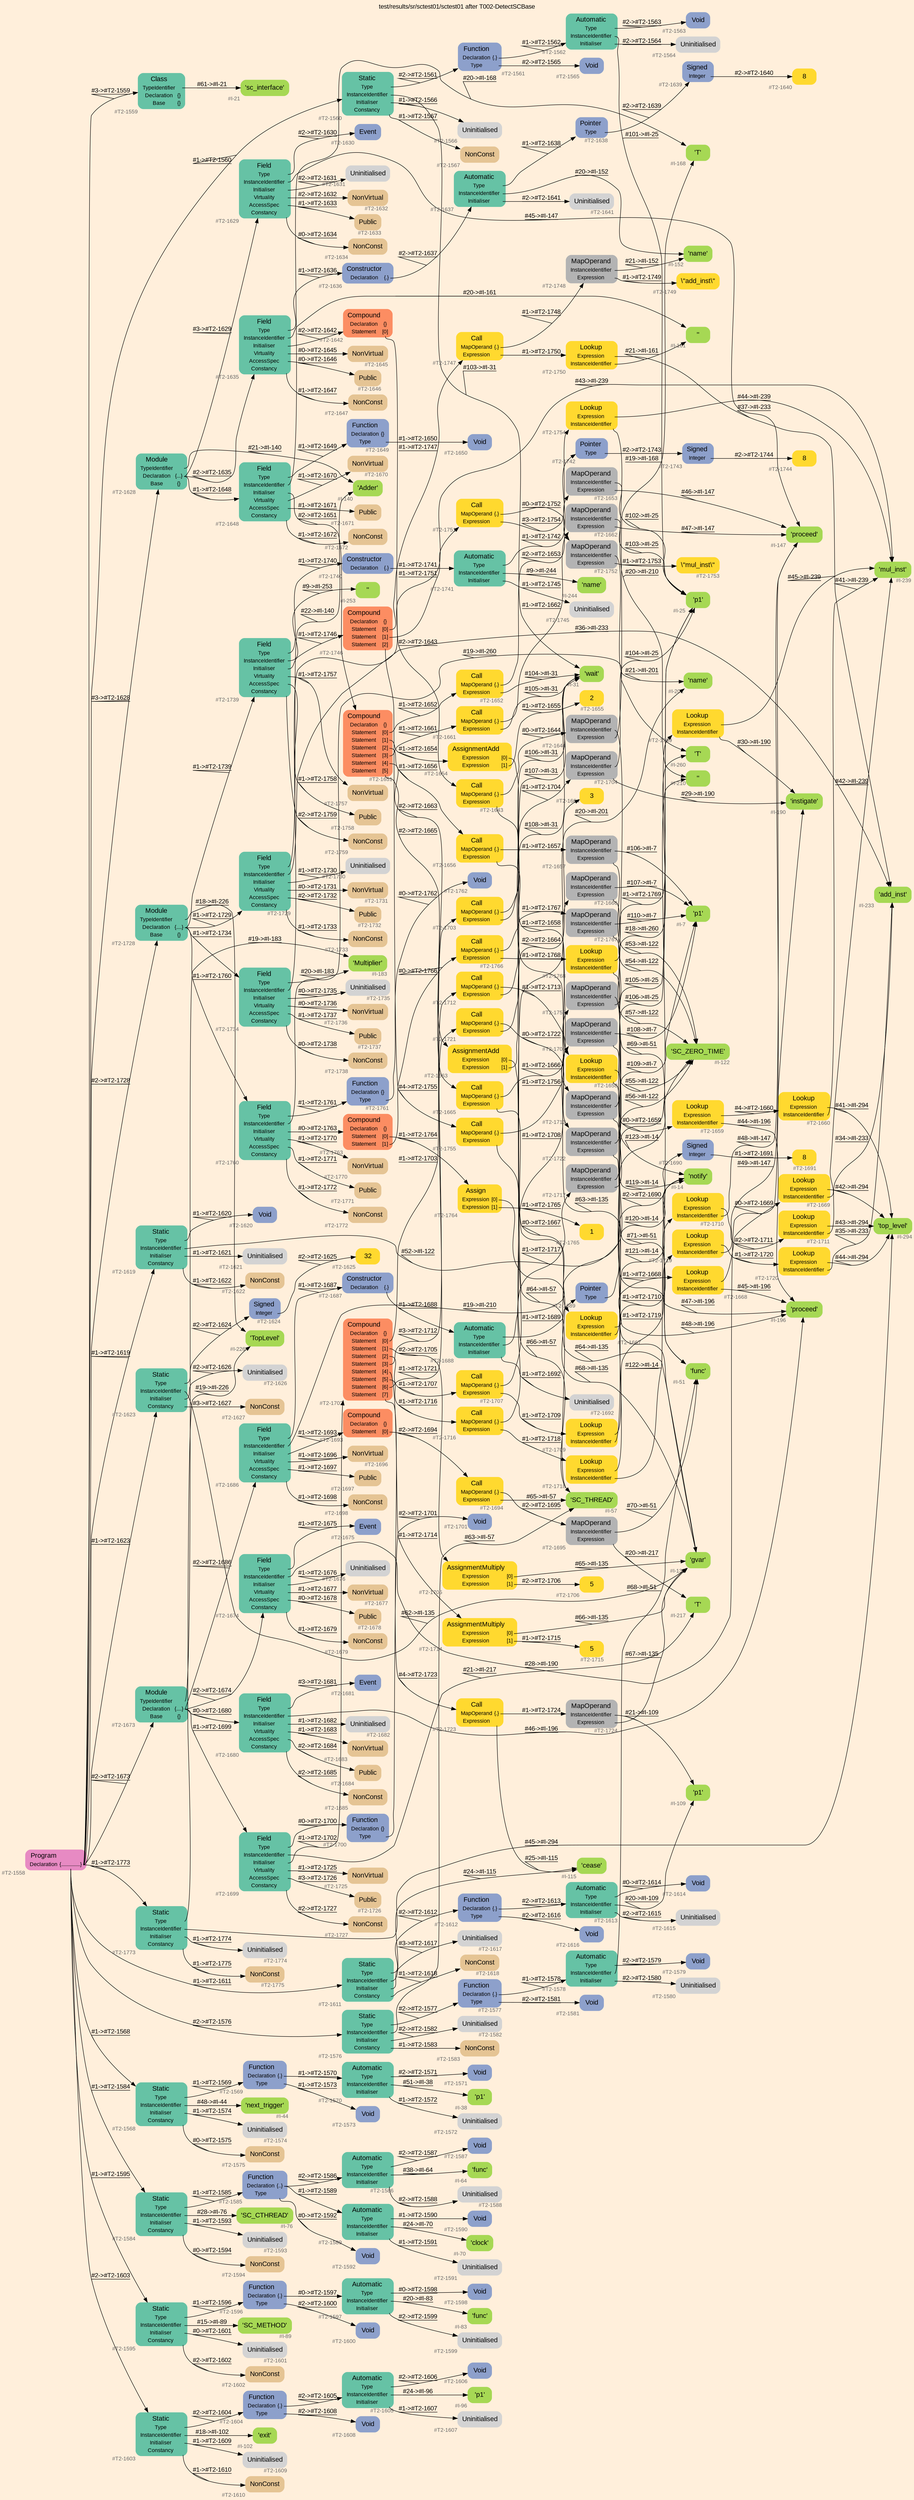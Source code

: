 digraph "test/results/sr/sctest01/sctest01 after T002-DetectSCBase" {
label = "test/results/sr/sctest01/sctest01 after T002-DetectSCBase"
labelloc = t
graph [
    rankdir = "LR"
    ranksep = 0.3
    bgcolor = antiquewhite1
    color = black
    fontcolor = black
    fontname = "Arial"
];
node [
    fontname = "Arial"
];
edge [
    fontname = "Arial"
];

// -------------------- node figure --------------------
// -------- block #T2-1558 ----------
"#T2-1558" [
    fillcolor = "/set28/4"
    xlabel = "#T2-1558"
    fontsize = "12"
    fontcolor = grey40
    shape = "plaintext"
    label = <<TABLE BORDER="0" CELLBORDER="0" CELLSPACING="0">
     <TR><TD><FONT COLOR="black" POINT-SIZE="15">Program</FONT></TD></TR>
     <TR><TD><FONT COLOR="black" POINT-SIZE="12">Declaration</FONT></TD><TD PORT="port0"><FONT COLOR="black" POINT-SIZE="12">{..............}</FONT></TD></TR>
    </TABLE>>
    style = "rounded,filled"
];

// -------- block #T2-1559 ----------
"#T2-1559" [
    fillcolor = "/set28/1"
    xlabel = "#T2-1559"
    fontsize = "12"
    fontcolor = grey40
    shape = "plaintext"
    label = <<TABLE BORDER="0" CELLBORDER="0" CELLSPACING="0">
     <TR><TD><FONT COLOR="black" POINT-SIZE="15">Class</FONT></TD></TR>
     <TR><TD><FONT COLOR="black" POINT-SIZE="12">TypeIdentifier</FONT></TD><TD PORT="port0"></TD></TR>
     <TR><TD><FONT COLOR="black" POINT-SIZE="12">Declaration</FONT></TD><TD PORT="port1"><FONT COLOR="black" POINT-SIZE="12">{}</FONT></TD></TR>
     <TR><TD><FONT COLOR="black" POINT-SIZE="12">Base</FONT></TD><TD PORT="port2"><FONT COLOR="black" POINT-SIZE="12">{}</FONT></TD></TR>
    </TABLE>>
    style = "rounded,filled"
];

// -------- block #I-21 ----------
"#I-21" [
    fillcolor = "/set28/5"
    xlabel = "#I-21"
    fontsize = "12"
    fontcolor = grey40
    shape = "plaintext"
    label = <<TABLE BORDER="0" CELLBORDER="0" CELLSPACING="0">
     <TR><TD><FONT COLOR="black" POINT-SIZE="15">'sc_interface'</FONT></TD></TR>
    </TABLE>>
    style = "rounded,filled"
];

// -------- block #T2-1560 ----------
"#T2-1560" [
    fillcolor = "/set28/1"
    xlabel = "#T2-1560"
    fontsize = "12"
    fontcolor = grey40
    shape = "plaintext"
    label = <<TABLE BORDER="0" CELLBORDER="0" CELLSPACING="0">
     <TR><TD><FONT COLOR="black" POINT-SIZE="15">Static</FONT></TD></TR>
     <TR><TD><FONT COLOR="black" POINT-SIZE="12">Type</FONT></TD><TD PORT="port0"></TD></TR>
     <TR><TD><FONT COLOR="black" POINT-SIZE="12">InstanceIdentifier</FONT></TD><TD PORT="port1"></TD></TR>
     <TR><TD><FONT COLOR="black" POINT-SIZE="12">Initialiser</FONT></TD><TD PORT="port2"></TD></TR>
     <TR><TD><FONT COLOR="black" POINT-SIZE="12">Constancy</FONT></TD><TD PORT="port3"></TD></TR>
    </TABLE>>
    style = "rounded,filled"
];

// -------- block #T2-1561 ----------
"#T2-1561" [
    fillcolor = "/set28/3"
    xlabel = "#T2-1561"
    fontsize = "12"
    fontcolor = grey40
    shape = "plaintext"
    label = <<TABLE BORDER="0" CELLBORDER="0" CELLSPACING="0">
     <TR><TD><FONT COLOR="black" POINT-SIZE="15">Function</FONT></TD></TR>
     <TR><TD><FONT COLOR="black" POINT-SIZE="12">Declaration</FONT></TD><TD PORT="port0"><FONT COLOR="black" POINT-SIZE="12">{.}</FONT></TD></TR>
     <TR><TD><FONT COLOR="black" POINT-SIZE="12">Type</FONT></TD><TD PORT="port1"></TD></TR>
    </TABLE>>
    style = "rounded,filled"
];

// -------- block #T2-1562 ----------
"#T2-1562" [
    fillcolor = "/set28/1"
    xlabel = "#T2-1562"
    fontsize = "12"
    fontcolor = grey40
    shape = "plaintext"
    label = <<TABLE BORDER="0" CELLBORDER="0" CELLSPACING="0">
     <TR><TD><FONT COLOR="black" POINT-SIZE="15">Automatic</FONT></TD></TR>
     <TR><TD><FONT COLOR="black" POINT-SIZE="12">Type</FONT></TD><TD PORT="port0"></TD></TR>
     <TR><TD><FONT COLOR="black" POINT-SIZE="12">InstanceIdentifier</FONT></TD><TD PORT="port1"></TD></TR>
     <TR><TD><FONT COLOR="black" POINT-SIZE="12">Initialiser</FONT></TD><TD PORT="port2"></TD></TR>
    </TABLE>>
    style = "rounded,filled"
];

// -------- block #T2-1563 ----------
"#T2-1563" [
    fillcolor = "/set28/3"
    xlabel = "#T2-1563"
    fontsize = "12"
    fontcolor = grey40
    shape = "plaintext"
    label = <<TABLE BORDER="0" CELLBORDER="0" CELLSPACING="0">
     <TR><TD><FONT COLOR="black" POINT-SIZE="15">Void</FONT></TD></TR>
    </TABLE>>
    style = "rounded,filled"
];

// -------- block #I-25 ----------
"#I-25" [
    fillcolor = "/set28/5"
    xlabel = "#I-25"
    fontsize = "12"
    fontcolor = grey40
    shape = "plaintext"
    label = <<TABLE BORDER="0" CELLBORDER="0" CELLSPACING="0">
     <TR><TD><FONT COLOR="black" POINT-SIZE="15">'p1'</FONT></TD></TR>
    </TABLE>>
    style = "rounded,filled"
];

// -------- block #T2-1564 ----------
"#T2-1564" [
    xlabel = "#T2-1564"
    fontsize = "12"
    fontcolor = grey40
    shape = "plaintext"
    label = <<TABLE BORDER="0" CELLBORDER="0" CELLSPACING="0">
     <TR><TD><FONT COLOR="black" POINT-SIZE="15">Uninitialised</FONT></TD></TR>
    </TABLE>>
    style = "rounded,filled"
];

// -------- block #T2-1565 ----------
"#T2-1565" [
    fillcolor = "/set28/3"
    xlabel = "#T2-1565"
    fontsize = "12"
    fontcolor = grey40
    shape = "plaintext"
    label = <<TABLE BORDER="0" CELLBORDER="0" CELLSPACING="0">
     <TR><TD><FONT COLOR="black" POINT-SIZE="15">Void</FONT></TD></TR>
    </TABLE>>
    style = "rounded,filled"
];

// -------- block #I-31 ----------
"#I-31" [
    fillcolor = "/set28/5"
    xlabel = "#I-31"
    fontsize = "12"
    fontcolor = grey40
    shape = "plaintext"
    label = <<TABLE BORDER="0" CELLBORDER="0" CELLSPACING="0">
     <TR><TD><FONT COLOR="black" POINT-SIZE="15">'wait'</FONT></TD></TR>
    </TABLE>>
    style = "rounded,filled"
];

// -------- block #T2-1566 ----------
"#T2-1566" [
    xlabel = "#T2-1566"
    fontsize = "12"
    fontcolor = grey40
    shape = "plaintext"
    label = <<TABLE BORDER="0" CELLBORDER="0" CELLSPACING="0">
     <TR><TD><FONT COLOR="black" POINT-SIZE="15">Uninitialised</FONT></TD></TR>
    </TABLE>>
    style = "rounded,filled"
];

// -------- block #T2-1567 ----------
"#T2-1567" [
    fillcolor = "/set28/7"
    xlabel = "#T2-1567"
    fontsize = "12"
    fontcolor = grey40
    shape = "plaintext"
    label = <<TABLE BORDER="0" CELLBORDER="0" CELLSPACING="0">
     <TR><TD><FONT COLOR="black" POINT-SIZE="15">NonConst</FONT></TD></TR>
    </TABLE>>
    style = "rounded,filled"
];

// -------- block #T2-1568 ----------
"#T2-1568" [
    fillcolor = "/set28/1"
    xlabel = "#T2-1568"
    fontsize = "12"
    fontcolor = grey40
    shape = "plaintext"
    label = <<TABLE BORDER="0" CELLBORDER="0" CELLSPACING="0">
     <TR><TD><FONT COLOR="black" POINT-SIZE="15">Static</FONT></TD></TR>
     <TR><TD><FONT COLOR="black" POINT-SIZE="12">Type</FONT></TD><TD PORT="port0"></TD></TR>
     <TR><TD><FONT COLOR="black" POINT-SIZE="12">InstanceIdentifier</FONT></TD><TD PORT="port1"></TD></TR>
     <TR><TD><FONT COLOR="black" POINT-SIZE="12">Initialiser</FONT></TD><TD PORT="port2"></TD></TR>
     <TR><TD><FONT COLOR="black" POINT-SIZE="12">Constancy</FONT></TD><TD PORT="port3"></TD></TR>
    </TABLE>>
    style = "rounded,filled"
];

// -------- block #T2-1569 ----------
"#T2-1569" [
    fillcolor = "/set28/3"
    xlabel = "#T2-1569"
    fontsize = "12"
    fontcolor = grey40
    shape = "plaintext"
    label = <<TABLE BORDER="0" CELLBORDER="0" CELLSPACING="0">
     <TR><TD><FONT COLOR="black" POINT-SIZE="15">Function</FONT></TD></TR>
     <TR><TD><FONT COLOR="black" POINT-SIZE="12">Declaration</FONT></TD><TD PORT="port0"><FONT COLOR="black" POINT-SIZE="12">{.}</FONT></TD></TR>
     <TR><TD><FONT COLOR="black" POINT-SIZE="12">Type</FONT></TD><TD PORT="port1"></TD></TR>
    </TABLE>>
    style = "rounded,filled"
];

// -------- block #T2-1570 ----------
"#T2-1570" [
    fillcolor = "/set28/1"
    xlabel = "#T2-1570"
    fontsize = "12"
    fontcolor = grey40
    shape = "plaintext"
    label = <<TABLE BORDER="0" CELLBORDER="0" CELLSPACING="0">
     <TR><TD><FONT COLOR="black" POINT-SIZE="15">Automatic</FONT></TD></TR>
     <TR><TD><FONT COLOR="black" POINT-SIZE="12">Type</FONT></TD><TD PORT="port0"></TD></TR>
     <TR><TD><FONT COLOR="black" POINT-SIZE="12">InstanceIdentifier</FONT></TD><TD PORT="port1"></TD></TR>
     <TR><TD><FONT COLOR="black" POINT-SIZE="12">Initialiser</FONT></TD><TD PORT="port2"></TD></TR>
    </TABLE>>
    style = "rounded,filled"
];

// -------- block #T2-1571 ----------
"#T2-1571" [
    fillcolor = "/set28/3"
    xlabel = "#T2-1571"
    fontsize = "12"
    fontcolor = grey40
    shape = "plaintext"
    label = <<TABLE BORDER="0" CELLBORDER="0" CELLSPACING="0">
     <TR><TD><FONT COLOR="black" POINT-SIZE="15">Void</FONT></TD></TR>
    </TABLE>>
    style = "rounded,filled"
];

// -------- block #I-38 ----------
"#I-38" [
    fillcolor = "/set28/5"
    xlabel = "#I-38"
    fontsize = "12"
    fontcolor = grey40
    shape = "plaintext"
    label = <<TABLE BORDER="0" CELLBORDER="0" CELLSPACING="0">
     <TR><TD><FONT COLOR="black" POINT-SIZE="15">'p1'</FONT></TD></TR>
    </TABLE>>
    style = "rounded,filled"
];

// -------- block #T2-1572 ----------
"#T2-1572" [
    xlabel = "#T2-1572"
    fontsize = "12"
    fontcolor = grey40
    shape = "plaintext"
    label = <<TABLE BORDER="0" CELLBORDER="0" CELLSPACING="0">
     <TR><TD><FONT COLOR="black" POINT-SIZE="15">Uninitialised</FONT></TD></TR>
    </TABLE>>
    style = "rounded,filled"
];

// -------- block #T2-1573 ----------
"#T2-1573" [
    fillcolor = "/set28/3"
    xlabel = "#T2-1573"
    fontsize = "12"
    fontcolor = grey40
    shape = "plaintext"
    label = <<TABLE BORDER="0" CELLBORDER="0" CELLSPACING="0">
     <TR><TD><FONT COLOR="black" POINT-SIZE="15">Void</FONT></TD></TR>
    </TABLE>>
    style = "rounded,filled"
];

// -------- block #I-44 ----------
"#I-44" [
    fillcolor = "/set28/5"
    xlabel = "#I-44"
    fontsize = "12"
    fontcolor = grey40
    shape = "plaintext"
    label = <<TABLE BORDER="0" CELLBORDER="0" CELLSPACING="0">
     <TR><TD><FONT COLOR="black" POINT-SIZE="15">'next_trigger'</FONT></TD></TR>
    </TABLE>>
    style = "rounded,filled"
];

// -------- block #T2-1574 ----------
"#T2-1574" [
    xlabel = "#T2-1574"
    fontsize = "12"
    fontcolor = grey40
    shape = "plaintext"
    label = <<TABLE BORDER="0" CELLBORDER="0" CELLSPACING="0">
     <TR><TD><FONT COLOR="black" POINT-SIZE="15">Uninitialised</FONT></TD></TR>
    </TABLE>>
    style = "rounded,filled"
];

// -------- block #T2-1575 ----------
"#T2-1575" [
    fillcolor = "/set28/7"
    xlabel = "#T2-1575"
    fontsize = "12"
    fontcolor = grey40
    shape = "plaintext"
    label = <<TABLE BORDER="0" CELLBORDER="0" CELLSPACING="0">
     <TR><TD><FONT COLOR="black" POINT-SIZE="15">NonConst</FONT></TD></TR>
    </TABLE>>
    style = "rounded,filled"
];

// -------- block #T2-1576 ----------
"#T2-1576" [
    fillcolor = "/set28/1"
    xlabel = "#T2-1576"
    fontsize = "12"
    fontcolor = grey40
    shape = "plaintext"
    label = <<TABLE BORDER="0" CELLBORDER="0" CELLSPACING="0">
     <TR><TD><FONT COLOR="black" POINT-SIZE="15">Static</FONT></TD></TR>
     <TR><TD><FONT COLOR="black" POINT-SIZE="12">Type</FONT></TD><TD PORT="port0"></TD></TR>
     <TR><TD><FONT COLOR="black" POINT-SIZE="12">InstanceIdentifier</FONT></TD><TD PORT="port1"></TD></TR>
     <TR><TD><FONT COLOR="black" POINT-SIZE="12">Initialiser</FONT></TD><TD PORT="port2"></TD></TR>
     <TR><TD><FONT COLOR="black" POINT-SIZE="12">Constancy</FONT></TD><TD PORT="port3"></TD></TR>
    </TABLE>>
    style = "rounded,filled"
];

// -------- block #T2-1577 ----------
"#T2-1577" [
    fillcolor = "/set28/3"
    xlabel = "#T2-1577"
    fontsize = "12"
    fontcolor = grey40
    shape = "plaintext"
    label = <<TABLE BORDER="0" CELLBORDER="0" CELLSPACING="0">
     <TR><TD><FONT COLOR="black" POINT-SIZE="15">Function</FONT></TD></TR>
     <TR><TD><FONT COLOR="black" POINT-SIZE="12">Declaration</FONT></TD><TD PORT="port0"><FONT COLOR="black" POINT-SIZE="12">{.}</FONT></TD></TR>
     <TR><TD><FONT COLOR="black" POINT-SIZE="12">Type</FONT></TD><TD PORT="port1"></TD></TR>
    </TABLE>>
    style = "rounded,filled"
];

// -------- block #T2-1578 ----------
"#T2-1578" [
    fillcolor = "/set28/1"
    xlabel = "#T2-1578"
    fontsize = "12"
    fontcolor = grey40
    shape = "plaintext"
    label = <<TABLE BORDER="0" CELLBORDER="0" CELLSPACING="0">
     <TR><TD><FONT COLOR="black" POINT-SIZE="15">Automatic</FONT></TD></TR>
     <TR><TD><FONT COLOR="black" POINT-SIZE="12">Type</FONT></TD><TD PORT="port0"></TD></TR>
     <TR><TD><FONT COLOR="black" POINT-SIZE="12">InstanceIdentifier</FONT></TD><TD PORT="port1"></TD></TR>
     <TR><TD><FONT COLOR="black" POINT-SIZE="12">Initialiser</FONT></TD><TD PORT="port2"></TD></TR>
    </TABLE>>
    style = "rounded,filled"
];

// -------- block #T2-1579 ----------
"#T2-1579" [
    fillcolor = "/set28/3"
    xlabel = "#T2-1579"
    fontsize = "12"
    fontcolor = grey40
    shape = "plaintext"
    label = <<TABLE BORDER="0" CELLBORDER="0" CELLSPACING="0">
     <TR><TD><FONT COLOR="black" POINT-SIZE="15">Void</FONT></TD></TR>
    </TABLE>>
    style = "rounded,filled"
];

// -------- block #I-51 ----------
"#I-51" [
    fillcolor = "/set28/5"
    xlabel = "#I-51"
    fontsize = "12"
    fontcolor = grey40
    shape = "plaintext"
    label = <<TABLE BORDER="0" CELLBORDER="0" CELLSPACING="0">
     <TR><TD><FONT COLOR="black" POINT-SIZE="15">'func'</FONT></TD></TR>
    </TABLE>>
    style = "rounded,filled"
];

// -------- block #T2-1580 ----------
"#T2-1580" [
    xlabel = "#T2-1580"
    fontsize = "12"
    fontcolor = grey40
    shape = "plaintext"
    label = <<TABLE BORDER="0" CELLBORDER="0" CELLSPACING="0">
     <TR><TD><FONT COLOR="black" POINT-SIZE="15">Uninitialised</FONT></TD></TR>
    </TABLE>>
    style = "rounded,filled"
];

// -------- block #T2-1581 ----------
"#T2-1581" [
    fillcolor = "/set28/3"
    xlabel = "#T2-1581"
    fontsize = "12"
    fontcolor = grey40
    shape = "plaintext"
    label = <<TABLE BORDER="0" CELLBORDER="0" CELLSPACING="0">
     <TR><TD><FONT COLOR="black" POINT-SIZE="15">Void</FONT></TD></TR>
    </TABLE>>
    style = "rounded,filled"
];

// -------- block #I-57 ----------
"#I-57" [
    fillcolor = "/set28/5"
    xlabel = "#I-57"
    fontsize = "12"
    fontcolor = grey40
    shape = "plaintext"
    label = <<TABLE BORDER="0" CELLBORDER="0" CELLSPACING="0">
     <TR><TD><FONT COLOR="black" POINT-SIZE="15">'SC_THREAD'</FONT></TD></TR>
    </TABLE>>
    style = "rounded,filled"
];

// -------- block #T2-1582 ----------
"#T2-1582" [
    xlabel = "#T2-1582"
    fontsize = "12"
    fontcolor = grey40
    shape = "plaintext"
    label = <<TABLE BORDER="0" CELLBORDER="0" CELLSPACING="0">
     <TR><TD><FONT COLOR="black" POINT-SIZE="15">Uninitialised</FONT></TD></TR>
    </TABLE>>
    style = "rounded,filled"
];

// -------- block #T2-1583 ----------
"#T2-1583" [
    fillcolor = "/set28/7"
    xlabel = "#T2-1583"
    fontsize = "12"
    fontcolor = grey40
    shape = "plaintext"
    label = <<TABLE BORDER="0" CELLBORDER="0" CELLSPACING="0">
     <TR><TD><FONT COLOR="black" POINT-SIZE="15">NonConst</FONT></TD></TR>
    </TABLE>>
    style = "rounded,filled"
];

// -------- block #T2-1584 ----------
"#T2-1584" [
    fillcolor = "/set28/1"
    xlabel = "#T2-1584"
    fontsize = "12"
    fontcolor = grey40
    shape = "plaintext"
    label = <<TABLE BORDER="0" CELLBORDER="0" CELLSPACING="0">
     <TR><TD><FONT COLOR="black" POINT-SIZE="15">Static</FONT></TD></TR>
     <TR><TD><FONT COLOR="black" POINT-SIZE="12">Type</FONT></TD><TD PORT="port0"></TD></TR>
     <TR><TD><FONT COLOR="black" POINT-SIZE="12">InstanceIdentifier</FONT></TD><TD PORT="port1"></TD></TR>
     <TR><TD><FONT COLOR="black" POINT-SIZE="12">Initialiser</FONT></TD><TD PORT="port2"></TD></TR>
     <TR><TD><FONT COLOR="black" POINT-SIZE="12">Constancy</FONT></TD><TD PORT="port3"></TD></TR>
    </TABLE>>
    style = "rounded,filled"
];

// -------- block #T2-1585 ----------
"#T2-1585" [
    fillcolor = "/set28/3"
    xlabel = "#T2-1585"
    fontsize = "12"
    fontcolor = grey40
    shape = "plaintext"
    label = <<TABLE BORDER="0" CELLBORDER="0" CELLSPACING="0">
     <TR><TD><FONT COLOR="black" POINT-SIZE="15">Function</FONT></TD></TR>
     <TR><TD><FONT COLOR="black" POINT-SIZE="12">Declaration</FONT></TD><TD PORT="port0"><FONT COLOR="black" POINT-SIZE="12">{..}</FONT></TD></TR>
     <TR><TD><FONT COLOR="black" POINT-SIZE="12">Type</FONT></TD><TD PORT="port1"></TD></TR>
    </TABLE>>
    style = "rounded,filled"
];

// -------- block #T2-1586 ----------
"#T2-1586" [
    fillcolor = "/set28/1"
    xlabel = "#T2-1586"
    fontsize = "12"
    fontcolor = grey40
    shape = "plaintext"
    label = <<TABLE BORDER="0" CELLBORDER="0" CELLSPACING="0">
     <TR><TD><FONT COLOR="black" POINT-SIZE="15">Automatic</FONT></TD></TR>
     <TR><TD><FONT COLOR="black" POINT-SIZE="12">Type</FONT></TD><TD PORT="port0"></TD></TR>
     <TR><TD><FONT COLOR="black" POINT-SIZE="12">InstanceIdentifier</FONT></TD><TD PORT="port1"></TD></TR>
     <TR><TD><FONT COLOR="black" POINT-SIZE="12">Initialiser</FONT></TD><TD PORT="port2"></TD></TR>
    </TABLE>>
    style = "rounded,filled"
];

// -------- block #T2-1587 ----------
"#T2-1587" [
    fillcolor = "/set28/3"
    xlabel = "#T2-1587"
    fontsize = "12"
    fontcolor = grey40
    shape = "plaintext"
    label = <<TABLE BORDER="0" CELLBORDER="0" CELLSPACING="0">
     <TR><TD><FONT COLOR="black" POINT-SIZE="15">Void</FONT></TD></TR>
    </TABLE>>
    style = "rounded,filled"
];

// -------- block #I-64 ----------
"#I-64" [
    fillcolor = "/set28/5"
    xlabel = "#I-64"
    fontsize = "12"
    fontcolor = grey40
    shape = "plaintext"
    label = <<TABLE BORDER="0" CELLBORDER="0" CELLSPACING="0">
     <TR><TD><FONT COLOR="black" POINT-SIZE="15">'func'</FONT></TD></TR>
    </TABLE>>
    style = "rounded,filled"
];

// -------- block #T2-1588 ----------
"#T2-1588" [
    xlabel = "#T2-1588"
    fontsize = "12"
    fontcolor = grey40
    shape = "plaintext"
    label = <<TABLE BORDER="0" CELLBORDER="0" CELLSPACING="0">
     <TR><TD><FONT COLOR="black" POINT-SIZE="15">Uninitialised</FONT></TD></TR>
    </TABLE>>
    style = "rounded,filled"
];

// -------- block #T2-1589 ----------
"#T2-1589" [
    fillcolor = "/set28/1"
    xlabel = "#T2-1589"
    fontsize = "12"
    fontcolor = grey40
    shape = "plaintext"
    label = <<TABLE BORDER="0" CELLBORDER="0" CELLSPACING="0">
     <TR><TD><FONT COLOR="black" POINT-SIZE="15">Automatic</FONT></TD></TR>
     <TR><TD><FONT COLOR="black" POINT-SIZE="12">Type</FONT></TD><TD PORT="port0"></TD></TR>
     <TR><TD><FONT COLOR="black" POINT-SIZE="12">InstanceIdentifier</FONT></TD><TD PORT="port1"></TD></TR>
     <TR><TD><FONT COLOR="black" POINT-SIZE="12">Initialiser</FONT></TD><TD PORT="port2"></TD></TR>
    </TABLE>>
    style = "rounded,filled"
];

// -------- block #T2-1590 ----------
"#T2-1590" [
    fillcolor = "/set28/3"
    xlabel = "#T2-1590"
    fontsize = "12"
    fontcolor = grey40
    shape = "plaintext"
    label = <<TABLE BORDER="0" CELLBORDER="0" CELLSPACING="0">
     <TR><TD><FONT COLOR="black" POINT-SIZE="15">Void</FONT></TD></TR>
    </TABLE>>
    style = "rounded,filled"
];

// -------- block #I-70 ----------
"#I-70" [
    fillcolor = "/set28/5"
    xlabel = "#I-70"
    fontsize = "12"
    fontcolor = grey40
    shape = "plaintext"
    label = <<TABLE BORDER="0" CELLBORDER="0" CELLSPACING="0">
     <TR><TD><FONT COLOR="black" POINT-SIZE="15">'clock'</FONT></TD></TR>
    </TABLE>>
    style = "rounded,filled"
];

// -------- block #T2-1591 ----------
"#T2-1591" [
    xlabel = "#T2-1591"
    fontsize = "12"
    fontcolor = grey40
    shape = "plaintext"
    label = <<TABLE BORDER="0" CELLBORDER="0" CELLSPACING="0">
     <TR><TD><FONT COLOR="black" POINT-SIZE="15">Uninitialised</FONT></TD></TR>
    </TABLE>>
    style = "rounded,filled"
];

// -------- block #T2-1592 ----------
"#T2-1592" [
    fillcolor = "/set28/3"
    xlabel = "#T2-1592"
    fontsize = "12"
    fontcolor = grey40
    shape = "plaintext"
    label = <<TABLE BORDER="0" CELLBORDER="0" CELLSPACING="0">
     <TR><TD><FONT COLOR="black" POINT-SIZE="15">Void</FONT></TD></TR>
    </TABLE>>
    style = "rounded,filled"
];

// -------- block #I-76 ----------
"#I-76" [
    fillcolor = "/set28/5"
    xlabel = "#I-76"
    fontsize = "12"
    fontcolor = grey40
    shape = "plaintext"
    label = <<TABLE BORDER="0" CELLBORDER="0" CELLSPACING="0">
     <TR><TD><FONT COLOR="black" POINT-SIZE="15">'SC_CTHREAD'</FONT></TD></TR>
    </TABLE>>
    style = "rounded,filled"
];

// -------- block #T2-1593 ----------
"#T2-1593" [
    xlabel = "#T2-1593"
    fontsize = "12"
    fontcolor = grey40
    shape = "plaintext"
    label = <<TABLE BORDER="0" CELLBORDER="0" CELLSPACING="0">
     <TR><TD><FONT COLOR="black" POINT-SIZE="15">Uninitialised</FONT></TD></TR>
    </TABLE>>
    style = "rounded,filled"
];

// -------- block #T2-1594 ----------
"#T2-1594" [
    fillcolor = "/set28/7"
    xlabel = "#T2-1594"
    fontsize = "12"
    fontcolor = grey40
    shape = "plaintext"
    label = <<TABLE BORDER="0" CELLBORDER="0" CELLSPACING="0">
     <TR><TD><FONT COLOR="black" POINT-SIZE="15">NonConst</FONT></TD></TR>
    </TABLE>>
    style = "rounded,filled"
];

// -------- block #T2-1595 ----------
"#T2-1595" [
    fillcolor = "/set28/1"
    xlabel = "#T2-1595"
    fontsize = "12"
    fontcolor = grey40
    shape = "plaintext"
    label = <<TABLE BORDER="0" CELLBORDER="0" CELLSPACING="0">
     <TR><TD><FONT COLOR="black" POINT-SIZE="15">Static</FONT></TD></TR>
     <TR><TD><FONT COLOR="black" POINT-SIZE="12">Type</FONT></TD><TD PORT="port0"></TD></TR>
     <TR><TD><FONT COLOR="black" POINT-SIZE="12">InstanceIdentifier</FONT></TD><TD PORT="port1"></TD></TR>
     <TR><TD><FONT COLOR="black" POINT-SIZE="12">Initialiser</FONT></TD><TD PORT="port2"></TD></TR>
     <TR><TD><FONT COLOR="black" POINT-SIZE="12">Constancy</FONT></TD><TD PORT="port3"></TD></TR>
    </TABLE>>
    style = "rounded,filled"
];

// -------- block #T2-1596 ----------
"#T2-1596" [
    fillcolor = "/set28/3"
    xlabel = "#T2-1596"
    fontsize = "12"
    fontcolor = grey40
    shape = "plaintext"
    label = <<TABLE BORDER="0" CELLBORDER="0" CELLSPACING="0">
     <TR><TD><FONT COLOR="black" POINT-SIZE="15">Function</FONT></TD></TR>
     <TR><TD><FONT COLOR="black" POINT-SIZE="12">Declaration</FONT></TD><TD PORT="port0"><FONT COLOR="black" POINT-SIZE="12">{.}</FONT></TD></TR>
     <TR><TD><FONT COLOR="black" POINT-SIZE="12">Type</FONT></TD><TD PORT="port1"></TD></TR>
    </TABLE>>
    style = "rounded,filled"
];

// -------- block #T2-1597 ----------
"#T2-1597" [
    fillcolor = "/set28/1"
    xlabel = "#T2-1597"
    fontsize = "12"
    fontcolor = grey40
    shape = "plaintext"
    label = <<TABLE BORDER="0" CELLBORDER="0" CELLSPACING="0">
     <TR><TD><FONT COLOR="black" POINT-SIZE="15">Automatic</FONT></TD></TR>
     <TR><TD><FONT COLOR="black" POINT-SIZE="12">Type</FONT></TD><TD PORT="port0"></TD></TR>
     <TR><TD><FONT COLOR="black" POINT-SIZE="12">InstanceIdentifier</FONT></TD><TD PORT="port1"></TD></TR>
     <TR><TD><FONT COLOR="black" POINT-SIZE="12">Initialiser</FONT></TD><TD PORT="port2"></TD></TR>
    </TABLE>>
    style = "rounded,filled"
];

// -------- block #T2-1598 ----------
"#T2-1598" [
    fillcolor = "/set28/3"
    xlabel = "#T2-1598"
    fontsize = "12"
    fontcolor = grey40
    shape = "plaintext"
    label = <<TABLE BORDER="0" CELLBORDER="0" CELLSPACING="0">
     <TR><TD><FONT COLOR="black" POINT-SIZE="15">Void</FONT></TD></TR>
    </TABLE>>
    style = "rounded,filled"
];

// -------- block #I-83 ----------
"#I-83" [
    fillcolor = "/set28/5"
    xlabel = "#I-83"
    fontsize = "12"
    fontcolor = grey40
    shape = "plaintext"
    label = <<TABLE BORDER="0" CELLBORDER="0" CELLSPACING="0">
     <TR><TD><FONT COLOR="black" POINT-SIZE="15">'func'</FONT></TD></TR>
    </TABLE>>
    style = "rounded,filled"
];

// -------- block #T2-1599 ----------
"#T2-1599" [
    xlabel = "#T2-1599"
    fontsize = "12"
    fontcolor = grey40
    shape = "plaintext"
    label = <<TABLE BORDER="0" CELLBORDER="0" CELLSPACING="0">
     <TR><TD><FONT COLOR="black" POINT-SIZE="15">Uninitialised</FONT></TD></TR>
    </TABLE>>
    style = "rounded,filled"
];

// -------- block #T2-1600 ----------
"#T2-1600" [
    fillcolor = "/set28/3"
    xlabel = "#T2-1600"
    fontsize = "12"
    fontcolor = grey40
    shape = "plaintext"
    label = <<TABLE BORDER="0" CELLBORDER="0" CELLSPACING="0">
     <TR><TD><FONT COLOR="black" POINT-SIZE="15">Void</FONT></TD></TR>
    </TABLE>>
    style = "rounded,filled"
];

// -------- block #I-89 ----------
"#I-89" [
    fillcolor = "/set28/5"
    xlabel = "#I-89"
    fontsize = "12"
    fontcolor = grey40
    shape = "plaintext"
    label = <<TABLE BORDER="0" CELLBORDER="0" CELLSPACING="0">
     <TR><TD><FONT COLOR="black" POINT-SIZE="15">'SC_METHOD'</FONT></TD></TR>
    </TABLE>>
    style = "rounded,filled"
];

// -------- block #T2-1601 ----------
"#T2-1601" [
    xlabel = "#T2-1601"
    fontsize = "12"
    fontcolor = grey40
    shape = "plaintext"
    label = <<TABLE BORDER="0" CELLBORDER="0" CELLSPACING="0">
     <TR><TD><FONT COLOR="black" POINT-SIZE="15">Uninitialised</FONT></TD></TR>
    </TABLE>>
    style = "rounded,filled"
];

// -------- block #T2-1602 ----------
"#T2-1602" [
    fillcolor = "/set28/7"
    xlabel = "#T2-1602"
    fontsize = "12"
    fontcolor = grey40
    shape = "plaintext"
    label = <<TABLE BORDER="0" CELLBORDER="0" CELLSPACING="0">
     <TR><TD><FONT COLOR="black" POINT-SIZE="15">NonConst</FONT></TD></TR>
    </TABLE>>
    style = "rounded,filled"
];

// -------- block #T2-1603 ----------
"#T2-1603" [
    fillcolor = "/set28/1"
    xlabel = "#T2-1603"
    fontsize = "12"
    fontcolor = grey40
    shape = "plaintext"
    label = <<TABLE BORDER="0" CELLBORDER="0" CELLSPACING="0">
     <TR><TD><FONT COLOR="black" POINT-SIZE="15">Static</FONT></TD></TR>
     <TR><TD><FONT COLOR="black" POINT-SIZE="12">Type</FONT></TD><TD PORT="port0"></TD></TR>
     <TR><TD><FONT COLOR="black" POINT-SIZE="12">InstanceIdentifier</FONT></TD><TD PORT="port1"></TD></TR>
     <TR><TD><FONT COLOR="black" POINT-SIZE="12">Initialiser</FONT></TD><TD PORT="port2"></TD></TR>
     <TR><TD><FONT COLOR="black" POINT-SIZE="12">Constancy</FONT></TD><TD PORT="port3"></TD></TR>
    </TABLE>>
    style = "rounded,filled"
];

// -------- block #T2-1604 ----------
"#T2-1604" [
    fillcolor = "/set28/3"
    xlabel = "#T2-1604"
    fontsize = "12"
    fontcolor = grey40
    shape = "plaintext"
    label = <<TABLE BORDER="0" CELLBORDER="0" CELLSPACING="0">
     <TR><TD><FONT COLOR="black" POINT-SIZE="15">Function</FONT></TD></TR>
     <TR><TD><FONT COLOR="black" POINT-SIZE="12">Declaration</FONT></TD><TD PORT="port0"><FONT COLOR="black" POINT-SIZE="12">{.}</FONT></TD></TR>
     <TR><TD><FONT COLOR="black" POINT-SIZE="12">Type</FONT></TD><TD PORT="port1"></TD></TR>
    </TABLE>>
    style = "rounded,filled"
];

// -------- block #T2-1605 ----------
"#T2-1605" [
    fillcolor = "/set28/1"
    xlabel = "#T2-1605"
    fontsize = "12"
    fontcolor = grey40
    shape = "plaintext"
    label = <<TABLE BORDER="0" CELLBORDER="0" CELLSPACING="0">
     <TR><TD><FONT COLOR="black" POINT-SIZE="15">Automatic</FONT></TD></TR>
     <TR><TD><FONT COLOR="black" POINT-SIZE="12">Type</FONT></TD><TD PORT="port0"></TD></TR>
     <TR><TD><FONT COLOR="black" POINT-SIZE="12">InstanceIdentifier</FONT></TD><TD PORT="port1"></TD></TR>
     <TR><TD><FONT COLOR="black" POINT-SIZE="12">Initialiser</FONT></TD><TD PORT="port2"></TD></TR>
    </TABLE>>
    style = "rounded,filled"
];

// -------- block #T2-1606 ----------
"#T2-1606" [
    fillcolor = "/set28/3"
    xlabel = "#T2-1606"
    fontsize = "12"
    fontcolor = grey40
    shape = "plaintext"
    label = <<TABLE BORDER="0" CELLBORDER="0" CELLSPACING="0">
     <TR><TD><FONT COLOR="black" POINT-SIZE="15">Void</FONT></TD></TR>
    </TABLE>>
    style = "rounded,filled"
];

// -------- block #I-96 ----------
"#I-96" [
    fillcolor = "/set28/5"
    xlabel = "#I-96"
    fontsize = "12"
    fontcolor = grey40
    shape = "plaintext"
    label = <<TABLE BORDER="0" CELLBORDER="0" CELLSPACING="0">
     <TR><TD><FONT COLOR="black" POINT-SIZE="15">'p1'</FONT></TD></TR>
    </TABLE>>
    style = "rounded,filled"
];

// -------- block #T2-1607 ----------
"#T2-1607" [
    xlabel = "#T2-1607"
    fontsize = "12"
    fontcolor = grey40
    shape = "plaintext"
    label = <<TABLE BORDER="0" CELLBORDER="0" CELLSPACING="0">
     <TR><TD><FONT COLOR="black" POINT-SIZE="15">Uninitialised</FONT></TD></TR>
    </TABLE>>
    style = "rounded,filled"
];

// -------- block #T2-1608 ----------
"#T2-1608" [
    fillcolor = "/set28/3"
    xlabel = "#T2-1608"
    fontsize = "12"
    fontcolor = grey40
    shape = "plaintext"
    label = <<TABLE BORDER="0" CELLBORDER="0" CELLSPACING="0">
     <TR><TD><FONT COLOR="black" POINT-SIZE="15">Void</FONT></TD></TR>
    </TABLE>>
    style = "rounded,filled"
];

// -------- block #I-102 ----------
"#I-102" [
    fillcolor = "/set28/5"
    xlabel = "#I-102"
    fontsize = "12"
    fontcolor = grey40
    shape = "plaintext"
    label = <<TABLE BORDER="0" CELLBORDER="0" CELLSPACING="0">
     <TR><TD><FONT COLOR="black" POINT-SIZE="15">'exit'</FONT></TD></TR>
    </TABLE>>
    style = "rounded,filled"
];

// -------- block #T2-1609 ----------
"#T2-1609" [
    xlabel = "#T2-1609"
    fontsize = "12"
    fontcolor = grey40
    shape = "plaintext"
    label = <<TABLE BORDER="0" CELLBORDER="0" CELLSPACING="0">
     <TR><TD><FONT COLOR="black" POINT-SIZE="15">Uninitialised</FONT></TD></TR>
    </TABLE>>
    style = "rounded,filled"
];

// -------- block #T2-1610 ----------
"#T2-1610" [
    fillcolor = "/set28/7"
    xlabel = "#T2-1610"
    fontsize = "12"
    fontcolor = grey40
    shape = "plaintext"
    label = <<TABLE BORDER="0" CELLBORDER="0" CELLSPACING="0">
     <TR><TD><FONT COLOR="black" POINT-SIZE="15">NonConst</FONT></TD></TR>
    </TABLE>>
    style = "rounded,filled"
];

// -------- block #T2-1611 ----------
"#T2-1611" [
    fillcolor = "/set28/1"
    xlabel = "#T2-1611"
    fontsize = "12"
    fontcolor = grey40
    shape = "plaintext"
    label = <<TABLE BORDER="0" CELLBORDER="0" CELLSPACING="0">
     <TR><TD><FONT COLOR="black" POINT-SIZE="15">Static</FONT></TD></TR>
     <TR><TD><FONT COLOR="black" POINT-SIZE="12">Type</FONT></TD><TD PORT="port0"></TD></TR>
     <TR><TD><FONT COLOR="black" POINT-SIZE="12">InstanceIdentifier</FONT></TD><TD PORT="port1"></TD></TR>
     <TR><TD><FONT COLOR="black" POINT-SIZE="12">Initialiser</FONT></TD><TD PORT="port2"></TD></TR>
     <TR><TD><FONT COLOR="black" POINT-SIZE="12">Constancy</FONT></TD><TD PORT="port3"></TD></TR>
    </TABLE>>
    style = "rounded,filled"
];

// -------- block #T2-1612 ----------
"#T2-1612" [
    fillcolor = "/set28/3"
    xlabel = "#T2-1612"
    fontsize = "12"
    fontcolor = grey40
    shape = "plaintext"
    label = <<TABLE BORDER="0" CELLBORDER="0" CELLSPACING="0">
     <TR><TD><FONT COLOR="black" POINT-SIZE="15">Function</FONT></TD></TR>
     <TR><TD><FONT COLOR="black" POINT-SIZE="12">Declaration</FONT></TD><TD PORT="port0"><FONT COLOR="black" POINT-SIZE="12">{.}</FONT></TD></TR>
     <TR><TD><FONT COLOR="black" POINT-SIZE="12">Type</FONT></TD><TD PORT="port1"></TD></TR>
    </TABLE>>
    style = "rounded,filled"
];

// -------- block #T2-1613 ----------
"#T2-1613" [
    fillcolor = "/set28/1"
    xlabel = "#T2-1613"
    fontsize = "12"
    fontcolor = grey40
    shape = "plaintext"
    label = <<TABLE BORDER="0" CELLBORDER="0" CELLSPACING="0">
     <TR><TD><FONT COLOR="black" POINT-SIZE="15">Automatic</FONT></TD></TR>
     <TR><TD><FONT COLOR="black" POINT-SIZE="12">Type</FONT></TD><TD PORT="port0"></TD></TR>
     <TR><TD><FONT COLOR="black" POINT-SIZE="12">InstanceIdentifier</FONT></TD><TD PORT="port1"></TD></TR>
     <TR><TD><FONT COLOR="black" POINT-SIZE="12">Initialiser</FONT></TD><TD PORT="port2"></TD></TR>
    </TABLE>>
    style = "rounded,filled"
];

// -------- block #T2-1614 ----------
"#T2-1614" [
    fillcolor = "/set28/3"
    xlabel = "#T2-1614"
    fontsize = "12"
    fontcolor = grey40
    shape = "plaintext"
    label = <<TABLE BORDER="0" CELLBORDER="0" CELLSPACING="0">
     <TR><TD><FONT COLOR="black" POINT-SIZE="15">Void</FONT></TD></TR>
    </TABLE>>
    style = "rounded,filled"
];

// -------- block #I-109 ----------
"#I-109" [
    fillcolor = "/set28/5"
    xlabel = "#I-109"
    fontsize = "12"
    fontcolor = grey40
    shape = "plaintext"
    label = <<TABLE BORDER="0" CELLBORDER="0" CELLSPACING="0">
     <TR><TD><FONT COLOR="black" POINT-SIZE="15">'p1'</FONT></TD></TR>
    </TABLE>>
    style = "rounded,filled"
];

// -------- block #T2-1615 ----------
"#T2-1615" [
    xlabel = "#T2-1615"
    fontsize = "12"
    fontcolor = grey40
    shape = "plaintext"
    label = <<TABLE BORDER="0" CELLBORDER="0" CELLSPACING="0">
     <TR><TD><FONT COLOR="black" POINT-SIZE="15">Uninitialised</FONT></TD></TR>
    </TABLE>>
    style = "rounded,filled"
];

// -------- block #T2-1616 ----------
"#T2-1616" [
    fillcolor = "/set28/3"
    xlabel = "#T2-1616"
    fontsize = "12"
    fontcolor = grey40
    shape = "plaintext"
    label = <<TABLE BORDER="0" CELLBORDER="0" CELLSPACING="0">
     <TR><TD><FONT COLOR="black" POINT-SIZE="15">Void</FONT></TD></TR>
    </TABLE>>
    style = "rounded,filled"
];

// -------- block #I-115 ----------
"#I-115" [
    fillcolor = "/set28/5"
    xlabel = "#I-115"
    fontsize = "12"
    fontcolor = grey40
    shape = "plaintext"
    label = <<TABLE BORDER="0" CELLBORDER="0" CELLSPACING="0">
     <TR><TD><FONT COLOR="black" POINT-SIZE="15">'cease'</FONT></TD></TR>
    </TABLE>>
    style = "rounded,filled"
];

// -------- block #T2-1617 ----------
"#T2-1617" [
    xlabel = "#T2-1617"
    fontsize = "12"
    fontcolor = grey40
    shape = "plaintext"
    label = <<TABLE BORDER="0" CELLBORDER="0" CELLSPACING="0">
     <TR><TD><FONT COLOR="black" POINT-SIZE="15">Uninitialised</FONT></TD></TR>
    </TABLE>>
    style = "rounded,filled"
];

// -------- block #T2-1618 ----------
"#T2-1618" [
    fillcolor = "/set28/7"
    xlabel = "#T2-1618"
    fontsize = "12"
    fontcolor = grey40
    shape = "plaintext"
    label = <<TABLE BORDER="0" CELLBORDER="0" CELLSPACING="0">
     <TR><TD><FONT COLOR="black" POINT-SIZE="15">NonConst</FONT></TD></TR>
    </TABLE>>
    style = "rounded,filled"
];

// -------- block #T2-1619 ----------
"#T2-1619" [
    fillcolor = "/set28/1"
    xlabel = "#T2-1619"
    fontsize = "12"
    fontcolor = grey40
    shape = "plaintext"
    label = <<TABLE BORDER="0" CELLBORDER="0" CELLSPACING="0">
     <TR><TD><FONT COLOR="black" POINT-SIZE="15">Static</FONT></TD></TR>
     <TR><TD><FONT COLOR="black" POINT-SIZE="12">Type</FONT></TD><TD PORT="port0"></TD></TR>
     <TR><TD><FONT COLOR="black" POINT-SIZE="12">InstanceIdentifier</FONT></TD><TD PORT="port1"></TD></TR>
     <TR><TD><FONT COLOR="black" POINT-SIZE="12">Initialiser</FONT></TD><TD PORT="port2"></TD></TR>
     <TR><TD><FONT COLOR="black" POINT-SIZE="12">Constancy</FONT></TD><TD PORT="port3"></TD></TR>
    </TABLE>>
    style = "rounded,filled"
];

// -------- block #T2-1620 ----------
"#T2-1620" [
    fillcolor = "/set28/3"
    xlabel = "#T2-1620"
    fontsize = "12"
    fontcolor = grey40
    shape = "plaintext"
    label = <<TABLE BORDER="0" CELLBORDER="0" CELLSPACING="0">
     <TR><TD><FONT COLOR="black" POINT-SIZE="15">Void</FONT></TD></TR>
    </TABLE>>
    style = "rounded,filled"
];

// -------- block #I-122 ----------
"#I-122" [
    fillcolor = "/set28/5"
    xlabel = "#I-122"
    fontsize = "12"
    fontcolor = grey40
    shape = "plaintext"
    label = <<TABLE BORDER="0" CELLBORDER="0" CELLSPACING="0">
     <TR><TD><FONT COLOR="black" POINT-SIZE="15">'SC_ZERO_TIME'</FONT></TD></TR>
    </TABLE>>
    style = "rounded,filled"
];

// -------- block #T2-1621 ----------
"#T2-1621" [
    xlabel = "#T2-1621"
    fontsize = "12"
    fontcolor = grey40
    shape = "plaintext"
    label = <<TABLE BORDER="0" CELLBORDER="0" CELLSPACING="0">
     <TR><TD><FONT COLOR="black" POINT-SIZE="15">Uninitialised</FONT></TD></TR>
    </TABLE>>
    style = "rounded,filled"
];

// -------- block #T2-1622 ----------
"#T2-1622" [
    fillcolor = "/set28/7"
    xlabel = "#T2-1622"
    fontsize = "12"
    fontcolor = grey40
    shape = "plaintext"
    label = <<TABLE BORDER="0" CELLBORDER="0" CELLSPACING="0">
     <TR><TD><FONT COLOR="black" POINT-SIZE="15">NonConst</FONT></TD></TR>
    </TABLE>>
    style = "rounded,filled"
];

// -------- block #T2-1623 ----------
"#T2-1623" [
    fillcolor = "/set28/1"
    xlabel = "#T2-1623"
    fontsize = "12"
    fontcolor = grey40
    shape = "plaintext"
    label = <<TABLE BORDER="0" CELLBORDER="0" CELLSPACING="0">
     <TR><TD><FONT COLOR="black" POINT-SIZE="15">Static</FONT></TD></TR>
     <TR><TD><FONT COLOR="black" POINT-SIZE="12">Type</FONT></TD><TD PORT="port0"></TD></TR>
     <TR><TD><FONT COLOR="black" POINT-SIZE="12">InstanceIdentifier</FONT></TD><TD PORT="port1"></TD></TR>
     <TR><TD><FONT COLOR="black" POINT-SIZE="12">Initialiser</FONT></TD><TD PORT="port2"></TD></TR>
     <TR><TD><FONT COLOR="black" POINT-SIZE="12">Constancy</FONT></TD><TD PORT="port3"></TD></TR>
    </TABLE>>
    style = "rounded,filled"
];

// -------- block #T2-1624 ----------
"#T2-1624" [
    fillcolor = "/set28/3"
    xlabel = "#T2-1624"
    fontsize = "12"
    fontcolor = grey40
    shape = "plaintext"
    label = <<TABLE BORDER="0" CELLBORDER="0" CELLSPACING="0">
     <TR><TD><FONT COLOR="black" POINT-SIZE="15">Signed</FONT></TD></TR>
     <TR><TD><FONT COLOR="black" POINT-SIZE="12">Integer</FONT></TD><TD PORT="port0"></TD></TR>
    </TABLE>>
    style = "rounded,filled"
];

// -------- block #T2-1625 ----------
"#T2-1625" [
    fillcolor = "/set28/6"
    xlabel = "#T2-1625"
    fontsize = "12"
    fontcolor = grey40
    shape = "plaintext"
    label = <<TABLE BORDER="0" CELLBORDER="0" CELLSPACING="0">
     <TR><TD><FONT COLOR="black" POINT-SIZE="15">32</FONT></TD></TR>
    </TABLE>>
    style = "rounded,filled"
];

// -------- block #I-135 ----------
"#I-135" [
    fillcolor = "/set28/5"
    xlabel = "#I-135"
    fontsize = "12"
    fontcolor = grey40
    shape = "plaintext"
    label = <<TABLE BORDER="0" CELLBORDER="0" CELLSPACING="0">
     <TR><TD><FONT COLOR="black" POINT-SIZE="15">'gvar'</FONT></TD></TR>
    </TABLE>>
    style = "rounded,filled"
];

// -------- block #T2-1626 ----------
"#T2-1626" [
    xlabel = "#T2-1626"
    fontsize = "12"
    fontcolor = grey40
    shape = "plaintext"
    label = <<TABLE BORDER="0" CELLBORDER="0" CELLSPACING="0">
     <TR><TD><FONT COLOR="black" POINT-SIZE="15">Uninitialised</FONT></TD></TR>
    </TABLE>>
    style = "rounded,filled"
];

// -------- block #T2-1627 ----------
"#T2-1627" [
    fillcolor = "/set28/7"
    xlabel = "#T2-1627"
    fontsize = "12"
    fontcolor = grey40
    shape = "plaintext"
    label = <<TABLE BORDER="0" CELLBORDER="0" CELLSPACING="0">
     <TR><TD><FONT COLOR="black" POINT-SIZE="15">NonConst</FONT></TD></TR>
    </TABLE>>
    style = "rounded,filled"
];

// -------- block #T2-1628 ----------
"#T2-1628" [
    fillcolor = "/set28/1"
    xlabel = "#T2-1628"
    fontsize = "12"
    fontcolor = grey40
    shape = "plaintext"
    label = <<TABLE BORDER="0" CELLBORDER="0" CELLSPACING="0">
     <TR><TD><FONT COLOR="black" POINT-SIZE="15">Module</FONT></TD></TR>
     <TR><TD><FONT COLOR="black" POINT-SIZE="12">TypeIdentifier</FONT></TD><TD PORT="port0"></TD></TR>
     <TR><TD><FONT COLOR="black" POINT-SIZE="12">Declaration</FONT></TD><TD PORT="port1"><FONT COLOR="black" POINT-SIZE="12">{...}</FONT></TD></TR>
     <TR><TD><FONT COLOR="black" POINT-SIZE="12">Base</FONT></TD><TD PORT="port2"><FONT COLOR="black" POINT-SIZE="12">{}</FONT></TD></TR>
    </TABLE>>
    style = "rounded,filled"
];

// -------- block #I-140 ----------
"#I-140" [
    fillcolor = "/set28/5"
    xlabel = "#I-140"
    fontsize = "12"
    fontcolor = grey40
    shape = "plaintext"
    label = <<TABLE BORDER="0" CELLBORDER="0" CELLSPACING="0">
     <TR><TD><FONT COLOR="black" POINT-SIZE="15">'Adder'</FONT></TD></TR>
    </TABLE>>
    style = "rounded,filled"
];

// -------- block #T2-1629 ----------
"#T2-1629" [
    fillcolor = "/set28/1"
    xlabel = "#T2-1629"
    fontsize = "12"
    fontcolor = grey40
    shape = "plaintext"
    label = <<TABLE BORDER="0" CELLBORDER="0" CELLSPACING="0">
     <TR><TD><FONT COLOR="black" POINT-SIZE="15">Field</FONT></TD></TR>
     <TR><TD><FONT COLOR="black" POINT-SIZE="12">Type</FONT></TD><TD PORT="port0"></TD></TR>
     <TR><TD><FONT COLOR="black" POINT-SIZE="12">InstanceIdentifier</FONT></TD><TD PORT="port1"></TD></TR>
     <TR><TD><FONT COLOR="black" POINT-SIZE="12">Initialiser</FONT></TD><TD PORT="port2"></TD></TR>
     <TR><TD><FONT COLOR="black" POINT-SIZE="12">Virtuality</FONT></TD><TD PORT="port3"></TD></TR>
     <TR><TD><FONT COLOR="black" POINT-SIZE="12">AccessSpec</FONT></TD><TD PORT="port4"></TD></TR>
     <TR><TD><FONT COLOR="black" POINT-SIZE="12">Constancy</FONT></TD><TD PORT="port5"></TD></TR>
    </TABLE>>
    style = "rounded,filled"
];

// -------- block #T2-1630 ----------
"#T2-1630" [
    fillcolor = "/set28/3"
    xlabel = "#T2-1630"
    fontsize = "12"
    fontcolor = grey40
    shape = "plaintext"
    label = <<TABLE BORDER="0" CELLBORDER="0" CELLSPACING="0">
     <TR><TD><FONT COLOR="black" POINT-SIZE="15">Event</FONT></TD></TR>
    </TABLE>>
    style = "rounded,filled"
];

// -------- block #I-147 ----------
"#I-147" [
    fillcolor = "/set28/5"
    xlabel = "#I-147"
    fontsize = "12"
    fontcolor = grey40
    shape = "plaintext"
    label = <<TABLE BORDER="0" CELLBORDER="0" CELLSPACING="0">
     <TR><TD><FONT COLOR="black" POINT-SIZE="15">'proceed'</FONT></TD></TR>
    </TABLE>>
    style = "rounded,filled"
];

// -------- block #T2-1631 ----------
"#T2-1631" [
    xlabel = "#T2-1631"
    fontsize = "12"
    fontcolor = grey40
    shape = "plaintext"
    label = <<TABLE BORDER="0" CELLBORDER="0" CELLSPACING="0">
     <TR><TD><FONT COLOR="black" POINT-SIZE="15">Uninitialised</FONT></TD></TR>
    </TABLE>>
    style = "rounded,filled"
];

// -------- block #T2-1632 ----------
"#T2-1632" [
    fillcolor = "/set28/7"
    xlabel = "#T2-1632"
    fontsize = "12"
    fontcolor = grey40
    shape = "plaintext"
    label = <<TABLE BORDER="0" CELLBORDER="0" CELLSPACING="0">
     <TR><TD><FONT COLOR="black" POINT-SIZE="15">NonVirtual</FONT></TD></TR>
    </TABLE>>
    style = "rounded,filled"
];

// -------- block #T2-1633 ----------
"#T2-1633" [
    fillcolor = "/set28/7"
    xlabel = "#T2-1633"
    fontsize = "12"
    fontcolor = grey40
    shape = "plaintext"
    label = <<TABLE BORDER="0" CELLBORDER="0" CELLSPACING="0">
     <TR><TD><FONT COLOR="black" POINT-SIZE="15">Public</FONT></TD></TR>
    </TABLE>>
    style = "rounded,filled"
];

// -------- block #T2-1634 ----------
"#T2-1634" [
    fillcolor = "/set28/7"
    xlabel = "#T2-1634"
    fontsize = "12"
    fontcolor = grey40
    shape = "plaintext"
    label = <<TABLE BORDER="0" CELLBORDER="0" CELLSPACING="0">
     <TR><TD><FONT COLOR="black" POINT-SIZE="15">NonConst</FONT></TD></TR>
    </TABLE>>
    style = "rounded,filled"
];

// -------- block #T2-1635 ----------
"#T2-1635" [
    fillcolor = "/set28/1"
    xlabel = "#T2-1635"
    fontsize = "12"
    fontcolor = grey40
    shape = "plaintext"
    label = <<TABLE BORDER="0" CELLBORDER="0" CELLSPACING="0">
     <TR><TD><FONT COLOR="black" POINT-SIZE="15">Field</FONT></TD></TR>
     <TR><TD><FONT COLOR="black" POINT-SIZE="12">Type</FONT></TD><TD PORT="port0"></TD></TR>
     <TR><TD><FONT COLOR="black" POINT-SIZE="12">InstanceIdentifier</FONT></TD><TD PORT="port1"></TD></TR>
     <TR><TD><FONT COLOR="black" POINT-SIZE="12">Initialiser</FONT></TD><TD PORT="port2"></TD></TR>
     <TR><TD><FONT COLOR="black" POINT-SIZE="12">Virtuality</FONT></TD><TD PORT="port3"></TD></TR>
     <TR><TD><FONT COLOR="black" POINT-SIZE="12">AccessSpec</FONT></TD><TD PORT="port4"></TD></TR>
     <TR><TD><FONT COLOR="black" POINT-SIZE="12">Constancy</FONT></TD><TD PORT="port5"></TD></TR>
    </TABLE>>
    style = "rounded,filled"
];

// -------- block #T2-1636 ----------
"#T2-1636" [
    fillcolor = "/set28/3"
    xlabel = "#T2-1636"
    fontsize = "12"
    fontcolor = grey40
    shape = "plaintext"
    label = <<TABLE BORDER="0" CELLBORDER="0" CELLSPACING="0">
     <TR><TD><FONT COLOR="black" POINT-SIZE="15">Constructor</FONT></TD></TR>
     <TR><TD><FONT COLOR="black" POINT-SIZE="12">Declaration</FONT></TD><TD PORT="port0"><FONT COLOR="black" POINT-SIZE="12">{.}</FONT></TD></TR>
    </TABLE>>
    style = "rounded,filled"
];

// -------- block #T2-1637 ----------
"#T2-1637" [
    fillcolor = "/set28/1"
    xlabel = "#T2-1637"
    fontsize = "12"
    fontcolor = grey40
    shape = "plaintext"
    label = <<TABLE BORDER="0" CELLBORDER="0" CELLSPACING="0">
     <TR><TD><FONT COLOR="black" POINT-SIZE="15">Automatic</FONT></TD></TR>
     <TR><TD><FONT COLOR="black" POINT-SIZE="12">Type</FONT></TD><TD PORT="port0"></TD></TR>
     <TR><TD><FONT COLOR="black" POINT-SIZE="12">InstanceIdentifier</FONT></TD><TD PORT="port1"></TD></TR>
     <TR><TD><FONT COLOR="black" POINT-SIZE="12">Initialiser</FONT></TD><TD PORT="port2"></TD></TR>
    </TABLE>>
    style = "rounded,filled"
];

// -------- block #T2-1638 ----------
"#T2-1638" [
    fillcolor = "/set28/3"
    xlabel = "#T2-1638"
    fontsize = "12"
    fontcolor = grey40
    shape = "plaintext"
    label = <<TABLE BORDER="0" CELLBORDER="0" CELLSPACING="0">
     <TR><TD><FONT COLOR="black" POINT-SIZE="15">Pointer</FONT></TD></TR>
     <TR><TD><FONT COLOR="black" POINT-SIZE="12">Type</FONT></TD><TD PORT="port0"></TD></TR>
    </TABLE>>
    style = "rounded,filled"
];

// -------- block #T2-1639 ----------
"#T2-1639" [
    fillcolor = "/set28/3"
    xlabel = "#T2-1639"
    fontsize = "12"
    fontcolor = grey40
    shape = "plaintext"
    label = <<TABLE BORDER="0" CELLBORDER="0" CELLSPACING="0">
     <TR><TD><FONT COLOR="black" POINT-SIZE="15">Signed</FONT></TD></TR>
     <TR><TD><FONT COLOR="black" POINT-SIZE="12">Integer</FONT></TD><TD PORT="port0"></TD></TR>
    </TABLE>>
    style = "rounded,filled"
];

// -------- block #T2-1640 ----------
"#T2-1640" [
    fillcolor = "/set28/6"
    xlabel = "#T2-1640"
    fontsize = "12"
    fontcolor = grey40
    shape = "plaintext"
    label = <<TABLE BORDER="0" CELLBORDER="0" CELLSPACING="0">
     <TR><TD><FONT COLOR="black" POINT-SIZE="15">8</FONT></TD></TR>
    </TABLE>>
    style = "rounded,filled"
];

// -------- block #I-152 ----------
"#I-152" [
    fillcolor = "/set28/5"
    xlabel = "#I-152"
    fontsize = "12"
    fontcolor = grey40
    shape = "plaintext"
    label = <<TABLE BORDER="0" CELLBORDER="0" CELLSPACING="0">
     <TR><TD><FONT COLOR="black" POINT-SIZE="15">'name'</FONT></TD></TR>
    </TABLE>>
    style = "rounded,filled"
];

// -------- block #T2-1641 ----------
"#T2-1641" [
    xlabel = "#T2-1641"
    fontsize = "12"
    fontcolor = grey40
    shape = "plaintext"
    label = <<TABLE BORDER="0" CELLBORDER="0" CELLSPACING="0">
     <TR><TD><FONT COLOR="black" POINT-SIZE="15">Uninitialised</FONT></TD></TR>
    </TABLE>>
    style = "rounded,filled"
];

// -------- block #I-161 ----------
"#I-161" [
    fillcolor = "/set28/5"
    xlabel = "#I-161"
    fontsize = "12"
    fontcolor = grey40
    shape = "plaintext"
    label = <<TABLE BORDER="0" CELLBORDER="0" CELLSPACING="0">
     <TR><TD><FONT COLOR="black" POINT-SIZE="15">''</FONT></TD></TR>
    </TABLE>>
    style = "rounded,filled"
];

// -------- block #T2-1642 ----------
"#T2-1642" [
    fillcolor = "/set28/2"
    xlabel = "#T2-1642"
    fontsize = "12"
    fontcolor = grey40
    shape = "plaintext"
    label = <<TABLE BORDER="0" CELLBORDER="0" CELLSPACING="0">
     <TR><TD><FONT COLOR="black" POINT-SIZE="15">Compound</FONT></TD></TR>
     <TR><TD><FONT COLOR="black" POINT-SIZE="12">Declaration</FONT></TD><TD PORT="port0"><FONT COLOR="black" POINT-SIZE="12">{}</FONT></TD></TR>
     <TR><TD><FONT COLOR="black" POINT-SIZE="12">Statement</FONT></TD><TD PORT="port1"><FONT COLOR="black" POINT-SIZE="12">[0]</FONT></TD></TR>
    </TABLE>>
    style = "rounded,filled"
];

// -------- block #T2-1643 ----------
"#T2-1643" [
    fillcolor = "/set28/6"
    xlabel = "#T2-1643"
    fontsize = "12"
    fontcolor = grey40
    shape = "plaintext"
    label = <<TABLE BORDER="0" CELLBORDER="0" CELLSPACING="0">
     <TR><TD><FONT COLOR="black" POINT-SIZE="15">Call</FONT></TD></TR>
     <TR><TD><FONT COLOR="black" POINT-SIZE="12">MapOperand</FONT></TD><TD PORT="port0"><FONT COLOR="black" POINT-SIZE="12">{.}</FONT></TD></TR>
     <TR><TD><FONT COLOR="black" POINT-SIZE="12">Expression</FONT></TD><TD PORT="port1"></TD></TR>
    </TABLE>>
    style = "rounded,filled"
];

// -------- block #T2-1644 ----------
"#T2-1644" [
    fillcolor = "/set28/8"
    xlabel = "#T2-1644"
    fontsize = "12"
    fontcolor = grey40
    shape = "plaintext"
    label = <<TABLE BORDER="0" CELLBORDER="0" CELLSPACING="0">
     <TR><TD><FONT COLOR="black" POINT-SIZE="15">MapOperand</FONT></TD></TR>
     <TR><TD><FONT COLOR="black" POINT-SIZE="12">InstanceIdentifier</FONT></TD><TD PORT="port0"></TD></TR>
     <TR><TD><FONT COLOR="black" POINT-SIZE="12">Expression</FONT></TD><TD PORT="port1"></TD></TR>
    </TABLE>>
    style = "rounded,filled"
];

// -------- block #I-168 ----------
"#I-168" [
    fillcolor = "/set28/5"
    xlabel = "#I-168"
    fontsize = "12"
    fontcolor = grey40
    shape = "plaintext"
    label = <<TABLE BORDER="0" CELLBORDER="0" CELLSPACING="0">
     <TR><TD><FONT COLOR="black" POINT-SIZE="15">'T'</FONT></TD></TR>
    </TABLE>>
    style = "rounded,filled"
];

// -------- block #T2-1645 ----------
"#T2-1645" [
    fillcolor = "/set28/7"
    xlabel = "#T2-1645"
    fontsize = "12"
    fontcolor = grey40
    shape = "plaintext"
    label = <<TABLE BORDER="0" CELLBORDER="0" CELLSPACING="0">
     <TR><TD><FONT COLOR="black" POINT-SIZE="15">NonVirtual</FONT></TD></TR>
    </TABLE>>
    style = "rounded,filled"
];

// -------- block #T2-1646 ----------
"#T2-1646" [
    fillcolor = "/set28/7"
    xlabel = "#T2-1646"
    fontsize = "12"
    fontcolor = grey40
    shape = "plaintext"
    label = <<TABLE BORDER="0" CELLBORDER="0" CELLSPACING="0">
     <TR><TD><FONT COLOR="black" POINT-SIZE="15">Public</FONT></TD></TR>
    </TABLE>>
    style = "rounded,filled"
];

// -------- block #T2-1647 ----------
"#T2-1647" [
    fillcolor = "/set28/7"
    xlabel = "#T2-1647"
    fontsize = "12"
    fontcolor = grey40
    shape = "plaintext"
    label = <<TABLE BORDER="0" CELLBORDER="0" CELLSPACING="0">
     <TR><TD><FONT COLOR="black" POINT-SIZE="15">NonConst</FONT></TD></TR>
    </TABLE>>
    style = "rounded,filled"
];

// -------- block #T2-1648 ----------
"#T2-1648" [
    fillcolor = "/set28/1"
    xlabel = "#T2-1648"
    fontsize = "12"
    fontcolor = grey40
    shape = "plaintext"
    label = <<TABLE BORDER="0" CELLBORDER="0" CELLSPACING="0">
     <TR><TD><FONT COLOR="black" POINT-SIZE="15">Field</FONT></TD></TR>
     <TR><TD><FONT COLOR="black" POINT-SIZE="12">Type</FONT></TD><TD PORT="port0"></TD></TR>
     <TR><TD><FONT COLOR="black" POINT-SIZE="12">InstanceIdentifier</FONT></TD><TD PORT="port1"></TD></TR>
     <TR><TD><FONT COLOR="black" POINT-SIZE="12">Initialiser</FONT></TD><TD PORT="port2"></TD></TR>
     <TR><TD><FONT COLOR="black" POINT-SIZE="12">Virtuality</FONT></TD><TD PORT="port3"></TD></TR>
     <TR><TD><FONT COLOR="black" POINT-SIZE="12">AccessSpec</FONT></TD><TD PORT="port4"></TD></TR>
     <TR><TD><FONT COLOR="black" POINT-SIZE="12">Constancy</FONT></TD><TD PORT="port5"></TD></TR>
    </TABLE>>
    style = "rounded,filled"
];

// -------- block #T2-1649 ----------
"#T2-1649" [
    fillcolor = "/set28/3"
    xlabel = "#T2-1649"
    fontsize = "12"
    fontcolor = grey40
    shape = "plaintext"
    label = <<TABLE BORDER="0" CELLBORDER="0" CELLSPACING="0">
     <TR><TD><FONT COLOR="black" POINT-SIZE="15">Function</FONT></TD></TR>
     <TR><TD><FONT COLOR="black" POINT-SIZE="12">Declaration</FONT></TD><TD PORT="port0"><FONT COLOR="black" POINT-SIZE="12">{}</FONT></TD></TR>
     <TR><TD><FONT COLOR="black" POINT-SIZE="12">Type</FONT></TD><TD PORT="port1"></TD></TR>
    </TABLE>>
    style = "rounded,filled"
];

// -------- block #T2-1650 ----------
"#T2-1650" [
    fillcolor = "/set28/3"
    xlabel = "#T2-1650"
    fontsize = "12"
    fontcolor = grey40
    shape = "plaintext"
    label = <<TABLE BORDER="0" CELLBORDER="0" CELLSPACING="0">
     <TR><TD><FONT COLOR="black" POINT-SIZE="15">Void</FONT></TD></TR>
    </TABLE>>
    style = "rounded,filled"
];

// -------- block #T2-1651 ----------
"#T2-1651" [
    fillcolor = "/set28/2"
    xlabel = "#T2-1651"
    fontsize = "12"
    fontcolor = grey40
    shape = "plaintext"
    label = <<TABLE BORDER="0" CELLBORDER="0" CELLSPACING="0">
     <TR><TD><FONT COLOR="black" POINT-SIZE="15">Compound</FONT></TD></TR>
     <TR><TD><FONT COLOR="black" POINT-SIZE="12">Declaration</FONT></TD><TD PORT="port0"><FONT COLOR="black" POINT-SIZE="12">{}</FONT></TD></TR>
     <TR><TD><FONT COLOR="black" POINT-SIZE="12">Statement</FONT></TD><TD PORT="port1"><FONT COLOR="black" POINT-SIZE="12">[0]</FONT></TD></TR>
     <TR><TD><FONT COLOR="black" POINT-SIZE="12">Statement</FONT></TD><TD PORT="port2"><FONT COLOR="black" POINT-SIZE="12">[1]</FONT></TD></TR>
     <TR><TD><FONT COLOR="black" POINT-SIZE="12">Statement</FONT></TD><TD PORT="port3"><FONT COLOR="black" POINT-SIZE="12">[2]</FONT></TD></TR>
     <TR><TD><FONT COLOR="black" POINT-SIZE="12">Statement</FONT></TD><TD PORT="port4"><FONT COLOR="black" POINT-SIZE="12">[3]</FONT></TD></TR>
     <TR><TD><FONT COLOR="black" POINT-SIZE="12">Statement</FONT></TD><TD PORT="port5"><FONT COLOR="black" POINT-SIZE="12">[4]</FONT></TD></TR>
     <TR><TD><FONT COLOR="black" POINT-SIZE="12">Statement</FONT></TD><TD PORT="port6"><FONT COLOR="black" POINT-SIZE="12">[5]</FONT></TD></TR>
    </TABLE>>
    style = "rounded,filled"
];

// -------- block #T2-1652 ----------
"#T2-1652" [
    fillcolor = "/set28/6"
    xlabel = "#T2-1652"
    fontsize = "12"
    fontcolor = grey40
    shape = "plaintext"
    label = <<TABLE BORDER="0" CELLBORDER="0" CELLSPACING="0">
     <TR><TD><FONT COLOR="black" POINT-SIZE="15">Call</FONT></TD></TR>
     <TR><TD><FONT COLOR="black" POINT-SIZE="12">MapOperand</FONT></TD><TD PORT="port0"><FONT COLOR="black" POINT-SIZE="12">{.}</FONT></TD></TR>
     <TR><TD><FONT COLOR="black" POINT-SIZE="12">Expression</FONT></TD><TD PORT="port1"></TD></TR>
    </TABLE>>
    style = "rounded,filled"
];

// -------- block #T2-1653 ----------
"#T2-1653" [
    fillcolor = "/set28/8"
    xlabel = "#T2-1653"
    fontsize = "12"
    fontcolor = grey40
    shape = "plaintext"
    label = <<TABLE BORDER="0" CELLBORDER="0" CELLSPACING="0">
     <TR><TD><FONT COLOR="black" POINT-SIZE="15">MapOperand</FONT></TD></TR>
     <TR><TD><FONT COLOR="black" POINT-SIZE="12">InstanceIdentifier</FONT></TD><TD PORT="port0"></TD></TR>
     <TR><TD><FONT COLOR="black" POINT-SIZE="12">Expression</FONT></TD><TD PORT="port1"></TD></TR>
    </TABLE>>
    style = "rounded,filled"
];

// -------- block #T2-1654 ----------
"#T2-1654" [
    fillcolor = "/set28/6"
    xlabel = "#T2-1654"
    fontsize = "12"
    fontcolor = grey40
    shape = "plaintext"
    label = <<TABLE BORDER="0" CELLBORDER="0" CELLSPACING="0">
     <TR><TD><FONT COLOR="black" POINT-SIZE="15">AssignmentAdd</FONT></TD></TR>
     <TR><TD><FONT COLOR="black" POINT-SIZE="12">Expression</FONT></TD><TD PORT="port0"><FONT COLOR="black" POINT-SIZE="12">[0]</FONT></TD></TR>
     <TR><TD><FONT COLOR="black" POINT-SIZE="12">Expression</FONT></TD><TD PORT="port1"><FONT COLOR="black" POINT-SIZE="12">[1]</FONT></TD></TR>
    </TABLE>>
    style = "rounded,filled"
];

// -------- block #T2-1655 ----------
"#T2-1655" [
    fillcolor = "/set28/6"
    xlabel = "#T2-1655"
    fontsize = "12"
    fontcolor = grey40
    shape = "plaintext"
    label = <<TABLE BORDER="0" CELLBORDER="0" CELLSPACING="0">
     <TR><TD><FONT COLOR="black" POINT-SIZE="15">2</FONT></TD></TR>
    </TABLE>>
    style = "rounded,filled"
];

// -------- block #T2-1656 ----------
"#T2-1656" [
    fillcolor = "/set28/6"
    xlabel = "#T2-1656"
    fontsize = "12"
    fontcolor = grey40
    shape = "plaintext"
    label = <<TABLE BORDER="0" CELLBORDER="0" CELLSPACING="0">
     <TR><TD><FONT COLOR="black" POINT-SIZE="15">Call</FONT></TD></TR>
     <TR><TD><FONT COLOR="black" POINT-SIZE="12">MapOperand</FONT></TD><TD PORT="port0"><FONT COLOR="black" POINT-SIZE="12">{.}</FONT></TD></TR>
     <TR><TD><FONT COLOR="black" POINT-SIZE="12">Expression</FONT></TD><TD PORT="port1"></TD></TR>
    </TABLE>>
    style = "rounded,filled"
];

// -------- block #T2-1657 ----------
"#T2-1657" [
    fillcolor = "/set28/8"
    xlabel = "#T2-1657"
    fontsize = "12"
    fontcolor = grey40
    shape = "plaintext"
    label = <<TABLE BORDER="0" CELLBORDER="0" CELLSPACING="0">
     <TR><TD><FONT COLOR="black" POINT-SIZE="15">MapOperand</FONT></TD></TR>
     <TR><TD><FONT COLOR="black" POINT-SIZE="12">InstanceIdentifier</FONT></TD><TD PORT="port0"></TD></TR>
     <TR><TD><FONT COLOR="black" POINT-SIZE="12">Expression</FONT></TD><TD PORT="port1"></TD></TR>
    </TABLE>>
    style = "rounded,filled"
];

// -------- block #I-7 ----------
"#I-7" [
    fillcolor = "/set28/5"
    xlabel = "#I-7"
    fontsize = "12"
    fontcolor = grey40
    shape = "plaintext"
    label = <<TABLE BORDER="0" CELLBORDER="0" CELLSPACING="0">
     <TR><TD><FONT COLOR="black" POINT-SIZE="15">'p1'</FONT></TD></TR>
    </TABLE>>
    style = "rounded,filled"
];

// -------- block #T2-1658 ----------
"#T2-1658" [
    fillcolor = "/set28/6"
    xlabel = "#T2-1658"
    fontsize = "12"
    fontcolor = grey40
    shape = "plaintext"
    label = <<TABLE BORDER="0" CELLBORDER="0" CELLSPACING="0">
     <TR><TD><FONT COLOR="black" POINT-SIZE="15">Lookup</FONT></TD></TR>
     <TR><TD><FONT COLOR="black" POINT-SIZE="12">Expression</FONT></TD><TD PORT="port0"></TD></TR>
     <TR><TD><FONT COLOR="black" POINT-SIZE="12">InstanceIdentifier</FONT></TD><TD PORT="port1"></TD></TR>
    </TABLE>>
    style = "rounded,filled"
];

// -------- block #T2-1659 ----------
"#T2-1659" [
    fillcolor = "/set28/6"
    xlabel = "#T2-1659"
    fontsize = "12"
    fontcolor = grey40
    shape = "plaintext"
    label = <<TABLE BORDER="0" CELLBORDER="0" CELLSPACING="0">
     <TR><TD><FONT COLOR="black" POINT-SIZE="15">Lookup</FONT></TD></TR>
     <TR><TD><FONT COLOR="black" POINT-SIZE="12">Expression</FONT></TD><TD PORT="port0"></TD></TR>
     <TR><TD><FONT COLOR="black" POINT-SIZE="12">InstanceIdentifier</FONT></TD><TD PORT="port1"></TD></TR>
    </TABLE>>
    style = "rounded,filled"
];

// -------- block #T2-1660 ----------
"#T2-1660" [
    fillcolor = "/set28/6"
    xlabel = "#T2-1660"
    fontsize = "12"
    fontcolor = grey40
    shape = "plaintext"
    label = <<TABLE BORDER="0" CELLBORDER="0" CELLSPACING="0">
     <TR><TD><FONT COLOR="black" POINT-SIZE="15">Lookup</FONT></TD></TR>
     <TR><TD><FONT COLOR="black" POINT-SIZE="12">Expression</FONT></TD><TD PORT="port0"></TD></TR>
     <TR><TD><FONT COLOR="black" POINT-SIZE="12">InstanceIdentifier</FONT></TD><TD PORT="port1"></TD></TR>
    </TABLE>>
    style = "rounded,filled"
];

// -------- block #I-294 ----------
"#I-294" [
    fillcolor = "/set28/5"
    xlabel = "#I-294"
    fontsize = "12"
    fontcolor = grey40
    shape = "plaintext"
    label = <<TABLE BORDER="0" CELLBORDER="0" CELLSPACING="0">
     <TR><TD><FONT COLOR="black" POINT-SIZE="15">'top_level'</FONT></TD></TR>
    </TABLE>>
    style = "rounded,filled"
];

// -------- block #I-239 ----------
"#I-239" [
    fillcolor = "/set28/5"
    xlabel = "#I-239"
    fontsize = "12"
    fontcolor = grey40
    shape = "plaintext"
    label = <<TABLE BORDER="0" CELLBORDER="0" CELLSPACING="0">
     <TR><TD><FONT COLOR="black" POINT-SIZE="15">'mul_inst'</FONT></TD></TR>
    </TABLE>>
    style = "rounded,filled"
];

// -------- block #I-196 ----------
"#I-196" [
    fillcolor = "/set28/5"
    xlabel = "#I-196"
    fontsize = "12"
    fontcolor = grey40
    shape = "plaintext"
    label = <<TABLE BORDER="0" CELLBORDER="0" CELLSPACING="0">
     <TR><TD><FONT COLOR="black" POINT-SIZE="15">'proceed'</FONT></TD></TR>
    </TABLE>>
    style = "rounded,filled"
];

// -------- block #I-14 ----------
"#I-14" [
    fillcolor = "/set28/5"
    xlabel = "#I-14"
    fontsize = "12"
    fontcolor = grey40
    shape = "plaintext"
    label = <<TABLE BORDER="0" CELLBORDER="0" CELLSPACING="0">
     <TR><TD><FONT COLOR="black" POINT-SIZE="15">'notify'</FONT></TD></TR>
    </TABLE>>
    style = "rounded,filled"
];

// -------- block #T2-1661 ----------
"#T2-1661" [
    fillcolor = "/set28/6"
    xlabel = "#T2-1661"
    fontsize = "12"
    fontcolor = grey40
    shape = "plaintext"
    label = <<TABLE BORDER="0" CELLBORDER="0" CELLSPACING="0">
     <TR><TD><FONT COLOR="black" POINT-SIZE="15">Call</FONT></TD></TR>
     <TR><TD><FONT COLOR="black" POINT-SIZE="12">MapOperand</FONT></TD><TD PORT="port0"><FONT COLOR="black" POINT-SIZE="12">{.}</FONT></TD></TR>
     <TR><TD><FONT COLOR="black" POINT-SIZE="12">Expression</FONT></TD><TD PORT="port1"></TD></TR>
    </TABLE>>
    style = "rounded,filled"
];

// -------- block #T2-1662 ----------
"#T2-1662" [
    fillcolor = "/set28/8"
    xlabel = "#T2-1662"
    fontsize = "12"
    fontcolor = grey40
    shape = "plaintext"
    label = <<TABLE BORDER="0" CELLBORDER="0" CELLSPACING="0">
     <TR><TD><FONT COLOR="black" POINT-SIZE="15">MapOperand</FONT></TD></TR>
     <TR><TD><FONT COLOR="black" POINT-SIZE="12">InstanceIdentifier</FONT></TD><TD PORT="port0"></TD></TR>
     <TR><TD><FONT COLOR="black" POINT-SIZE="12">Expression</FONT></TD><TD PORT="port1"></TD></TR>
    </TABLE>>
    style = "rounded,filled"
];

// -------- block #T2-1663 ----------
"#T2-1663" [
    fillcolor = "/set28/6"
    xlabel = "#T2-1663"
    fontsize = "12"
    fontcolor = grey40
    shape = "plaintext"
    label = <<TABLE BORDER="0" CELLBORDER="0" CELLSPACING="0">
     <TR><TD><FONT COLOR="black" POINT-SIZE="15">AssignmentAdd</FONT></TD></TR>
     <TR><TD><FONT COLOR="black" POINT-SIZE="12">Expression</FONT></TD><TD PORT="port0"><FONT COLOR="black" POINT-SIZE="12">[0]</FONT></TD></TR>
     <TR><TD><FONT COLOR="black" POINT-SIZE="12">Expression</FONT></TD><TD PORT="port1"><FONT COLOR="black" POINT-SIZE="12">[1]</FONT></TD></TR>
    </TABLE>>
    style = "rounded,filled"
];

// -------- block #T2-1664 ----------
"#T2-1664" [
    fillcolor = "/set28/6"
    xlabel = "#T2-1664"
    fontsize = "12"
    fontcolor = grey40
    shape = "plaintext"
    label = <<TABLE BORDER="0" CELLBORDER="0" CELLSPACING="0">
     <TR><TD><FONT COLOR="black" POINT-SIZE="15">3</FONT></TD></TR>
    </TABLE>>
    style = "rounded,filled"
];

// -------- block #T2-1665 ----------
"#T2-1665" [
    fillcolor = "/set28/6"
    xlabel = "#T2-1665"
    fontsize = "12"
    fontcolor = grey40
    shape = "plaintext"
    label = <<TABLE BORDER="0" CELLBORDER="0" CELLSPACING="0">
     <TR><TD><FONT COLOR="black" POINT-SIZE="15">Call</FONT></TD></TR>
     <TR><TD><FONT COLOR="black" POINT-SIZE="12">MapOperand</FONT></TD><TD PORT="port0"><FONT COLOR="black" POINT-SIZE="12">{.}</FONT></TD></TR>
     <TR><TD><FONT COLOR="black" POINT-SIZE="12">Expression</FONT></TD><TD PORT="port1"></TD></TR>
    </TABLE>>
    style = "rounded,filled"
];

// -------- block #T2-1666 ----------
"#T2-1666" [
    fillcolor = "/set28/8"
    xlabel = "#T2-1666"
    fontsize = "12"
    fontcolor = grey40
    shape = "plaintext"
    label = <<TABLE BORDER="0" CELLBORDER="0" CELLSPACING="0">
     <TR><TD><FONT COLOR="black" POINT-SIZE="15">MapOperand</FONT></TD></TR>
     <TR><TD><FONT COLOR="black" POINT-SIZE="12">InstanceIdentifier</FONT></TD><TD PORT="port0"></TD></TR>
     <TR><TD><FONT COLOR="black" POINT-SIZE="12">Expression</FONT></TD><TD PORT="port1"></TD></TR>
    </TABLE>>
    style = "rounded,filled"
];

// -------- block #T2-1667 ----------
"#T2-1667" [
    fillcolor = "/set28/6"
    xlabel = "#T2-1667"
    fontsize = "12"
    fontcolor = grey40
    shape = "plaintext"
    label = <<TABLE BORDER="0" CELLBORDER="0" CELLSPACING="0">
     <TR><TD><FONT COLOR="black" POINT-SIZE="15">Lookup</FONT></TD></TR>
     <TR><TD><FONT COLOR="black" POINT-SIZE="12">Expression</FONT></TD><TD PORT="port0"></TD></TR>
     <TR><TD><FONT COLOR="black" POINT-SIZE="12">InstanceIdentifier</FONT></TD><TD PORT="port1"></TD></TR>
    </TABLE>>
    style = "rounded,filled"
];

// -------- block #T2-1668 ----------
"#T2-1668" [
    fillcolor = "/set28/6"
    xlabel = "#T2-1668"
    fontsize = "12"
    fontcolor = grey40
    shape = "plaintext"
    label = <<TABLE BORDER="0" CELLBORDER="0" CELLSPACING="0">
     <TR><TD><FONT COLOR="black" POINT-SIZE="15">Lookup</FONT></TD></TR>
     <TR><TD><FONT COLOR="black" POINT-SIZE="12">Expression</FONT></TD><TD PORT="port0"></TD></TR>
     <TR><TD><FONT COLOR="black" POINT-SIZE="12">InstanceIdentifier</FONT></TD><TD PORT="port1"></TD></TR>
    </TABLE>>
    style = "rounded,filled"
];

// -------- block #T2-1669 ----------
"#T2-1669" [
    fillcolor = "/set28/6"
    xlabel = "#T2-1669"
    fontsize = "12"
    fontcolor = grey40
    shape = "plaintext"
    label = <<TABLE BORDER="0" CELLBORDER="0" CELLSPACING="0">
     <TR><TD><FONT COLOR="black" POINT-SIZE="15">Lookup</FONT></TD></TR>
     <TR><TD><FONT COLOR="black" POINT-SIZE="12">Expression</FONT></TD><TD PORT="port0"></TD></TR>
     <TR><TD><FONT COLOR="black" POINT-SIZE="12">InstanceIdentifier</FONT></TD><TD PORT="port1"></TD></TR>
    </TABLE>>
    style = "rounded,filled"
];

// -------- block #T2-1670 ----------
"#T2-1670" [
    fillcolor = "/set28/7"
    xlabel = "#T2-1670"
    fontsize = "12"
    fontcolor = grey40
    shape = "plaintext"
    label = <<TABLE BORDER="0" CELLBORDER="0" CELLSPACING="0">
     <TR><TD><FONT COLOR="black" POINT-SIZE="15">NonVirtual</FONT></TD></TR>
    </TABLE>>
    style = "rounded,filled"
];

// -------- block #T2-1671 ----------
"#T2-1671" [
    fillcolor = "/set28/7"
    xlabel = "#T2-1671"
    fontsize = "12"
    fontcolor = grey40
    shape = "plaintext"
    label = <<TABLE BORDER="0" CELLBORDER="0" CELLSPACING="0">
     <TR><TD><FONT COLOR="black" POINT-SIZE="15">Public</FONT></TD></TR>
    </TABLE>>
    style = "rounded,filled"
];

// -------- block #T2-1672 ----------
"#T2-1672" [
    fillcolor = "/set28/7"
    xlabel = "#T2-1672"
    fontsize = "12"
    fontcolor = grey40
    shape = "plaintext"
    label = <<TABLE BORDER="0" CELLBORDER="0" CELLSPACING="0">
     <TR><TD><FONT COLOR="black" POINT-SIZE="15">NonConst</FONT></TD></TR>
    </TABLE>>
    style = "rounded,filled"
];

// -------- block #T2-1673 ----------
"#T2-1673" [
    fillcolor = "/set28/1"
    xlabel = "#T2-1673"
    fontsize = "12"
    fontcolor = grey40
    shape = "plaintext"
    label = <<TABLE BORDER="0" CELLBORDER="0" CELLSPACING="0">
     <TR><TD><FONT COLOR="black" POINT-SIZE="15">Module</FONT></TD></TR>
     <TR><TD><FONT COLOR="black" POINT-SIZE="12">TypeIdentifier</FONT></TD><TD PORT="port0"></TD></TR>
     <TR><TD><FONT COLOR="black" POINT-SIZE="12">Declaration</FONT></TD><TD PORT="port1"><FONT COLOR="black" POINT-SIZE="12">{....}</FONT></TD></TR>
     <TR><TD><FONT COLOR="black" POINT-SIZE="12">Base</FONT></TD><TD PORT="port2"><FONT COLOR="black" POINT-SIZE="12">{}</FONT></TD></TR>
    </TABLE>>
    style = "rounded,filled"
];

// -------- block #I-183 ----------
"#I-183" [
    fillcolor = "/set28/5"
    xlabel = "#I-183"
    fontsize = "12"
    fontcolor = grey40
    shape = "plaintext"
    label = <<TABLE BORDER="0" CELLBORDER="0" CELLSPACING="0">
     <TR><TD><FONT COLOR="black" POINT-SIZE="15">'Multiplier'</FONT></TD></TR>
    </TABLE>>
    style = "rounded,filled"
];

// -------- block #T2-1674 ----------
"#T2-1674" [
    fillcolor = "/set28/1"
    xlabel = "#T2-1674"
    fontsize = "12"
    fontcolor = grey40
    shape = "plaintext"
    label = <<TABLE BORDER="0" CELLBORDER="0" CELLSPACING="0">
     <TR><TD><FONT COLOR="black" POINT-SIZE="15">Field</FONT></TD></TR>
     <TR><TD><FONT COLOR="black" POINT-SIZE="12">Type</FONT></TD><TD PORT="port0"></TD></TR>
     <TR><TD><FONT COLOR="black" POINT-SIZE="12">InstanceIdentifier</FONT></TD><TD PORT="port1"></TD></TR>
     <TR><TD><FONT COLOR="black" POINT-SIZE="12">Initialiser</FONT></TD><TD PORT="port2"></TD></TR>
     <TR><TD><FONT COLOR="black" POINT-SIZE="12">Virtuality</FONT></TD><TD PORT="port3"></TD></TR>
     <TR><TD><FONT COLOR="black" POINT-SIZE="12">AccessSpec</FONT></TD><TD PORT="port4"></TD></TR>
     <TR><TD><FONT COLOR="black" POINT-SIZE="12">Constancy</FONT></TD><TD PORT="port5"></TD></TR>
    </TABLE>>
    style = "rounded,filled"
];

// -------- block #T2-1675 ----------
"#T2-1675" [
    fillcolor = "/set28/3"
    xlabel = "#T2-1675"
    fontsize = "12"
    fontcolor = grey40
    shape = "plaintext"
    label = <<TABLE BORDER="0" CELLBORDER="0" CELLSPACING="0">
     <TR><TD><FONT COLOR="black" POINT-SIZE="15">Event</FONT></TD></TR>
    </TABLE>>
    style = "rounded,filled"
];

// -------- block #I-190 ----------
"#I-190" [
    fillcolor = "/set28/5"
    xlabel = "#I-190"
    fontsize = "12"
    fontcolor = grey40
    shape = "plaintext"
    label = <<TABLE BORDER="0" CELLBORDER="0" CELLSPACING="0">
     <TR><TD><FONT COLOR="black" POINT-SIZE="15">'instigate'</FONT></TD></TR>
    </TABLE>>
    style = "rounded,filled"
];

// -------- block #T2-1676 ----------
"#T2-1676" [
    xlabel = "#T2-1676"
    fontsize = "12"
    fontcolor = grey40
    shape = "plaintext"
    label = <<TABLE BORDER="0" CELLBORDER="0" CELLSPACING="0">
     <TR><TD><FONT COLOR="black" POINT-SIZE="15">Uninitialised</FONT></TD></TR>
    </TABLE>>
    style = "rounded,filled"
];

// -------- block #T2-1677 ----------
"#T2-1677" [
    fillcolor = "/set28/7"
    xlabel = "#T2-1677"
    fontsize = "12"
    fontcolor = grey40
    shape = "plaintext"
    label = <<TABLE BORDER="0" CELLBORDER="0" CELLSPACING="0">
     <TR><TD><FONT COLOR="black" POINT-SIZE="15">NonVirtual</FONT></TD></TR>
    </TABLE>>
    style = "rounded,filled"
];

// -------- block #T2-1678 ----------
"#T2-1678" [
    fillcolor = "/set28/7"
    xlabel = "#T2-1678"
    fontsize = "12"
    fontcolor = grey40
    shape = "plaintext"
    label = <<TABLE BORDER="0" CELLBORDER="0" CELLSPACING="0">
     <TR><TD><FONT COLOR="black" POINT-SIZE="15">Public</FONT></TD></TR>
    </TABLE>>
    style = "rounded,filled"
];

// -------- block #T2-1679 ----------
"#T2-1679" [
    fillcolor = "/set28/7"
    xlabel = "#T2-1679"
    fontsize = "12"
    fontcolor = grey40
    shape = "plaintext"
    label = <<TABLE BORDER="0" CELLBORDER="0" CELLSPACING="0">
     <TR><TD><FONT COLOR="black" POINT-SIZE="15">NonConst</FONT></TD></TR>
    </TABLE>>
    style = "rounded,filled"
];

// -------- block #T2-1680 ----------
"#T2-1680" [
    fillcolor = "/set28/1"
    xlabel = "#T2-1680"
    fontsize = "12"
    fontcolor = grey40
    shape = "plaintext"
    label = <<TABLE BORDER="0" CELLBORDER="0" CELLSPACING="0">
     <TR><TD><FONT COLOR="black" POINT-SIZE="15">Field</FONT></TD></TR>
     <TR><TD><FONT COLOR="black" POINT-SIZE="12">Type</FONT></TD><TD PORT="port0"></TD></TR>
     <TR><TD><FONT COLOR="black" POINT-SIZE="12">InstanceIdentifier</FONT></TD><TD PORT="port1"></TD></TR>
     <TR><TD><FONT COLOR="black" POINT-SIZE="12">Initialiser</FONT></TD><TD PORT="port2"></TD></TR>
     <TR><TD><FONT COLOR="black" POINT-SIZE="12">Virtuality</FONT></TD><TD PORT="port3"></TD></TR>
     <TR><TD><FONT COLOR="black" POINT-SIZE="12">AccessSpec</FONT></TD><TD PORT="port4"></TD></TR>
     <TR><TD><FONT COLOR="black" POINT-SIZE="12">Constancy</FONT></TD><TD PORT="port5"></TD></TR>
    </TABLE>>
    style = "rounded,filled"
];

// -------- block #T2-1681 ----------
"#T2-1681" [
    fillcolor = "/set28/3"
    xlabel = "#T2-1681"
    fontsize = "12"
    fontcolor = grey40
    shape = "plaintext"
    label = <<TABLE BORDER="0" CELLBORDER="0" CELLSPACING="0">
     <TR><TD><FONT COLOR="black" POINT-SIZE="15">Event</FONT></TD></TR>
    </TABLE>>
    style = "rounded,filled"
];

// -------- block #T2-1682 ----------
"#T2-1682" [
    xlabel = "#T2-1682"
    fontsize = "12"
    fontcolor = grey40
    shape = "plaintext"
    label = <<TABLE BORDER="0" CELLBORDER="0" CELLSPACING="0">
     <TR><TD><FONT COLOR="black" POINT-SIZE="15">Uninitialised</FONT></TD></TR>
    </TABLE>>
    style = "rounded,filled"
];

// -------- block #T2-1683 ----------
"#T2-1683" [
    fillcolor = "/set28/7"
    xlabel = "#T2-1683"
    fontsize = "12"
    fontcolor = grey40
    shape = "plaintext"
    label = <<TABLE BORDER="0" CELLBORDER="0" CELLSPACING="0">
     <TR><TD><FONT COLOR="black" POINT-SIZE="15">NonVirtual</FONT></TD></TR>
    </TABLE>>
    style = "rounded,filled"
];

// -------- block #T2-1684 ----------
"#T2-1684" [
    fillcolor = "/set28/7"
    xlabel = "#T2-1684"
    fontsize = "12"
    fontcolor = grey40
    shape = "plaintext"
    label = <<TABLE BORDER="0" CELLBORDER="0" CELLSPACING="0">
     <TR><TD><FONT COLOR="black" POINT-SIZE="15">Public</FONT></TD></TR>
    </TABLE>>
    style = "rounded,filled"
];

// -------- block #T2-1685 ----------
"#T2-1685" [
    fillcolor = "/set28/7"
    xlabel = "#T2-1685"
    fontsize = "12"
    fontcolor = grey40
    shape = "plaintext"
    label = <<TABLE BORDER="0" CELLBORDER="0" CELLSPACING="0">
     <TR><TD><FONT COLOR="black" POINT-SIZE="15">NonConst</FONT></TD></TR>
    </TABLE>>
    style = "rounded,filled"
];

// -------- block #T2-1686 ----------
"#T2-1686" [
    fillcolor = "/set28/1"
    xlabel = "#T2-1686"
    fontsize = "12"
    fontcolor = grey40
    shape = "plaintext"
    label = <<TABLE BORDER="0" CELLBORDER="0" CELLSPACING="0">
     <TR><TD><FONT COLOR="black" POINT-SIZE="15">Field</FONT></TD></TR>
     <TR><TD><FONT COLOR="black" POINT-SIZE="12">Type</FONT></TD><TD PORT="port0"></TD></TR>
     <TR><TD><FONT COLOR="black" POINT-SIZE="12">InstanceIdentifier</FONT></TD><TD PORT="port1"></TD></TR>
     <TR><TD><FONT COLOR="black" POINT-SIZE="12">Initialiser</FONT></TD><TD PORT="port2"></TD></TR>
     <TR><TD><FONT COLOR="black" POINT-SIZE="12">Virtuality</FONT></TD><TD PORT="port3"></TD></TR>
     <TR><TD><FONT COLOR="black" POINT-SIZE="12">AccessSpec</FONT></TD><TD PORT="port4"></TD></TR>
     <TR><TD><FONT COLOR="black" POINT-SIZE="12">Constancy</FONT></TD><TD PORT="port5"></TD></TR>
    </TABLE>>
    style = "rounded,filled"
];

// -------- block #T2-1687 ----------
"#T2-1687" [
    fillcolor = "/set28/3"
    xlabel = "#T2-1687"
    fontsize = "12"
    fontcolor = grey40
    shape = "plaintext"
    label = <<TABLE BORDER="0" CELLBORDER="0" CELLSPACING="0">
     <TR><TD><FONT COLOR="black" POINT-SIZE="15">Constructor</FONT></TD></TR>
     <TR><TD><FONT COLOR="black" POINT-SIZE="12">Declaration</FONT></TD><TD PORT="port0"><FONT COLOR="black" POINT-SIZE="12">{.}</FONT></TD></TR>
    </TABLE>>
    style = "rounded,filled"
];

// -------- block #T2-1688 ----------
"#T2-1688" [
    fillcolor = "/set28/1"
    xlabel = "#T2-1688"
    fontsize = "12"
    fontcolor = grey40
    shape = "plaintext"
    label = <<TABLE BORDER="0" CELLBORDER="0" CELLSPACING="0">
     <TR><TD><FONT COLOR="black" POINT-SIZE="15">Automatic</FONT></TD></TR>
     <TR><TD><FONT COLOR="black" POINT-SIZE="12">Type</FONT></TD><TD PORT="port0"></TD></TR>
     <TR><TD><FONT COLOR="black" POINT-SIZE="12">InstanceIdentifier</FONT></TD><TD PORT="port1"></TD></TR>
     <TR><TD><FONT COLOR="black" POINT-SIZE="12">Initialiser</FONT></TD><TD PORT="port2"></TD></TR>
    </TABLE>>
    style = "rounded,filled"
];

// -------- block #T2-1689 ----------
"#T2-1689" [
    fillcolor = "/set28/3"
    xlabel = "#T2-1689"
    fontsize = "12"
    fontcolor = grey40
    shape = "plaintext"
    label = <<TABLE BORDER="0" CELLBORDER="0" CELLSPACING="0">
     <TR><TD><FONT COLOR="black" POINT-SIZE="15">Pointer</FONT></TD></TR>
     <TR><TD><FONT COLOR="black" POINT-SIZE="12">Type</FONT></TD><TD PORT="port0"></TD></TR>
    </TABLE>>
    style = "rounded,filled"
];

// -------- block #T2-1690 ----------
"#T2-1690" [
    fillcolor = "/set28/3"
    xlabel = "#T2-1690"
    fontsize = "12"
    fontcolor = grey40
    shape = "plaintext"
    label = <<TABLE BORDER="0" CELLBORDER="0" CELLSPACING="0">
     <TR><TD><FONT COLOR="black" POINT-SIZE="15">Signed</FONT></TD></TR>
     <TR><TD><FONT COLOR="black" POINT-SIZE="12">Integer</FONT></TD><TD PORT="port0"></TD></TR>
    </TABLE>>
    style = "rounded,filled"
];

// -------- block #T2-1691 ----------
"#T2-1691" [
    fillcolor = "/set28/6"
    xlabel = "#T2-1691"
    fontsize = "12"
    fontcolor = grey40
    shape = "plaintext"
    label = <<TABLE BORDER="0" CELLBORDER="0" CELLSPACING="0">
     <TR><TD><FONT COLOR="black" POINT-SIZE="15">8</FONT></TD></TR>
    </TABLE>>
    style = "rounded,filled"
];

// -------- block #I-201 ----------
"#I-201" [
    fillcolor = "/set28/5"
    xlabel = "#I-201"
    fontsize = "12"
    fontcolor = grey40
    shape = "plaintext"
    label = <<TABLE BORDER="0" CELLBORDER="0" CELLSPACING="0">
     <TR><TD><FONT COLOR="black" POINT-SIZE="15">'name'</FONT></TD></TR>
    </TABLE>>
    style = "rounded,filled"
];

// -------- block #T2-1692 ----------
"#T2-1692" [
    xlabel = "#T2-1692"
    fontsize = "12"
    fontcolor = grey40
    shape = "plaintext"
    label = <<TABLE BORDER="0" CELLBORDER="0" CELLSPACING="0">
     <TR><TD><FONT COLOR="black" POINT-SIZE="15">Uninitialised</FONT></TD></TR>
    </TABLE>>
    style = "rounded,filled"
];

// -------- block #I-210 ----------
"#I-210" [
    fillcolor = "/set28/5"
    xlabel = "#I-210"
    fontsize = "12"
    fontcolor = grey40
    shape = "plaintext"
    label = <<TABLE BORDER="0" CELLBORDER="0" CELLSPACING="0">
     <TR><TD><FONT COLOR="black" POINT-SIZE="15">''</FONT></TD></TR>
    </TABLE>>
    style = "rounded,filled"
];

// -------- block #T2-1693 ----------
"#T2-1693" [
    fillcolor = "/set28/2"
    xlabel = "#T2-1693"
    fontsize = "12"
    fontcolor = grey40
    shape = "plaintext"
    label = <<TABLE BORDER="0" CELLBORDER="0" CELLSPACING="0">
     <TR><TD><FONT COLOR="black" POINT-SIZE="15">Compound</FONT></TD></TR>
     <TR><TD><FONT COLOR="black" POINT-SIZE="12">Declaration</FONT></TD><TD PORT="port0"><FONT COLOR="black" POINT-SIZE="12">{}</FONT></TD></TR>
     <TR><TD><FONT COLOR="black" POINT-SIZE="12">Statement</FONT></TD><TD PORT="port1"><FONT COLOR="black" POINT-SIZE="12">[0]</FONT></TD></TR>
    </TABLE>>
    style = "rounded,filled"
];

// -------- block #T2-1694 ----------
"#T2-1694" [
    fillcolor = "/set28/6"
    xlabel = "#T2-1694"
    fontsize = "12"
    fontcolor = grey40
    shape = "plaintext"
    label = <<TABLE BORDER="0" CELLBORDER="0" CELLSPACING="0">
     <TR><TD><FONT COLOR="black" POINT-SIZE="15">Call</FONT></TD></TR>
     <TR><TD><FONT COLOR="black" POINT-SIZE="12">MapOperand</FONT></TD><TD PORT="port0"><FONT COLOR="black" POINT-SIZE="12">{.}</FONT></TD></TR>
     <TR><TD><FONT COLOR="black" POINT-SIZE="12">Expression</FONT></TD><TD PORT="port1"></TD></TR>
    </TABLE>>
    style = "rounded,filled"
];

// -------- block #T2-1695 ----------
"#T2-1695" [
    fillcolor = "/set28/8"
    xlabel = "#T2-1695"
    fontsize = "12"
    fontcolor = grey40
    shape = "plaintext"
    label = <<TABLE BORDER="0" CELLBORDER="0" CELLSPACING="0">
     <TR><TD><FONT COLOR="black" POINT-SIZE="15">MapOperand</FONT></TD></TR>
     <TR><TD><FONT COLOR="black" POINT-SIZE="12">InstanceIdentifier</FONT></TD><TD PORT="port0"></TD></TR>
     <TR><TD><FONT COLOR="black" POINT-SIZE="12">Expression</FONT></TD><TD PORT="port1"></TD></TR>
    </TABLE>>
    style = "rounded,filled"
];

// -------- block #I-217 ----------
"#I-217" [
    fillcolor = "/set28/5"
    xlabel = "#I-217"
    fontsize = "12"
    fontcolor = grey40
    shape = "plaintext"
    label = <<TABLE BORDER="0" CELLBORDER="0" CELLSPACING="0">
     <TR><TD><FONT COLOR="black" POINT-SIZE="15">'T'</FONT></TD></TR>
    </TABLE>>
    style = "rounded,filled"
];

// -------- block #T2-1696 ----------
"#T2-1696" [
    fillcolor = "/set28/7"
    xlabel = "#T2-1696"
    fontsize = "12"
    fontcolor = grey40
    shape = "plaintext"
    label = <<TABLE BORDER="0" CELLBORDER="0" CELLSPACING="0">
     <TR><TD><FONT COLOR="black" POINT-SIZE="15">NonVirtual</FONT></TD></TR>
    </TABLE>>
    style = "rounded,filled"
];

// -------- block #T2-1697 ----------
"#T2-1697" [
    fillcolor = "/set28/7"
    xlabel = "#T2-1697"
    fontsize = "12"
    fontcolor = grey40
    shape = "plaintext"
    label = <<TABLE BORDER="0" CELLBORDER="0" CELLSPACING="0">
     <TR><TD><FONT COLOR="black" POINT-SIZE="15">Public</FONT></TD></TR>
    </TABLE>>
    style = "rounded,filled"
];

// -------- block #T2-1698 ----------
"#T2-1698" [
    fillcolor = "/set28/7"
    xlabel = "#T2-1698"
    fontsize = "12"
    fontcolor = grey40
    shape = "plaintext"
    label = <<TABLE BORDER="0" CELLBORDER="0" CELLSPACING="0">
     <TR><TD><FONT COLOR="black" POINT-SIZE="15">NonConst</FONT></TD></TR>
    </TABLE>>
    style = "rounded,filled"
];

// -------- block #T2-1699 ----------
"#T2-1699" [
    fillcolor = "/set28/1"
    xlabel = "#T2-1699"
    fontsize = "12"
    fontcolor = grey40
    shape = "plaintext"
    label = <<TABLE BORDER="0" CELLBORDER="0" CELLSPACING="0">
     <TR><TD><FONT COLOR="black" POINT-SIZE="15">Field</FONT></TD></TR>
     <TR><TD><FONT COLOR="black" POINT-SIZE="12">Type</FONT></TD><TD PORT="port0"></TD></TR>
     <TR><TD><FONT COLOR="black" POINT-SIZE="12">InstanceIdentifier</FONT></TD><TD PORT="port1"></TD></TR>
     <TR><TD><FONT COLOR="black" POINT-SIZE="12">Initialiser</FONT></TD><TD PORT="port2"></TD></TR>
     <TR><TD><FONT COLOR="black" POINT-SIZE="12">Virtuality</FONT></TD><TD PORT="port3"></TD></TR>
     <TR><TD><FONT COLOR="black" POINT-SIZE="12">AccessSpec</FONT></TD><TD PORT="port4"></TD></TR>
     <TR><TD><FONT COLOR="black" POINT-SIZE="12">Constancy</FONT></TD><TD PORT="port5"></TD></TR>
    </TABLE>>
    style = "rounded,filled"
];

// -------- block #T2-1700 ----------
"#T2-1700" [
    fillcolor = "/set28/3"
    xlabel = "#T2-1700"
    fontsize = "12"
    fontcolor = grey40
    shape = "plaintext"
    label = <<TABLE BORDER="0" CELLBORDER="0" CELLSPACING="0">
     <TR><TD><FONT COLOR="black" POINT-SIZE="15">Function</FONT></TD></TR>
     <TR><TD><FONT COLOR="black" POINT-SIZE="12">Declaration</FONT></TD><TD PORT="port0"><FONT COLOR="black" POINT-SIZE="12">{}</FONT></TD></TR>
     <TR><TD><FONT COLOR="black" POINT-SIZE="12">Type</FONT></TD><TD PORT="port1"></TD></TR>
    </TABLE>>
    style = "rounded,filled"
];

// -------- block #T2-1701 ----------
"#T2-1701" [
    fillcolor = "/set28/3"
    xlabel = "#T2-1701"
    fontsize = "12"
    fontcolor = grey40
    shape = "plaintext"
    label = <<TABLE BORDER="0" CELLBORDER="0" CELLSPACING="0">
     <TR><TD><FONT COLOR="black" POINT-SIZE="15">Void</FONT></TD></TR>
    </TABLE>>
    style = "rounded,filled"
];

// -------- block #T2-1702 ----------
"#T2-1702" [
    fillcolor = "/set28/2"
    xlabel = "#T2-1702"
    fontsize = "12"
    fontcolor = grey40
    shape = "plaintext"
    label = <<TABLE BORDER="0" CELLBORDER="0" CELLSPACING="0">
     <TR><TD><FONT COLOR="black" POINT-SIZE="15">Compound</FONT></TD></TR>
     <TR><TD><FONT COLOR="black" POINT-SIZE="12">Declaration</FONT></TD><TD PORT="port0"><FONT COLOR="black" POINT-SIZE="12">{}</FONT></TD></TR>
     <TR><TD><FONT COLOR="black" POINT-SIZE="12">Statement</FONT></TD><TD PORT="port1"><FONT COLOR="black" POINT-SIZE="12">[0]</FONT></TD></TR>
     <TR><TD><FONT COLOR="black" POINT-SIZE="12">Statement</FONT></TD><TD PORT="port2"><FONT COLOR="black" POINT-SIZE="12">[1]</FONT></TD></TR>
     <TR><TD><FONT COLOR="black" POINT-SIZE="12">Statement</FONT></TD><TD PORT="port3"><FONT COLOR="black" POINT-SIZE="12">[2]</FONT></TD></TR>
     <TR><TD><FONT COLOR="black" POINT-SIZE="12">Statement</FONT></TD><TD PORT="port4"><FONT COLOR="black" POINT-SIZE="12">[3]</FONT></TD></TR>
     <TR><TD><FONT COLOR="black" POINT-SIZE="12">Statement</FONT></TD><TD PORT="port5"><FONT COLOR="black" POINT-SIZE="12">[4]</FONT></TD></TR>
     <TR><TD><FONT COLOR="black" POINT-SIZE="12">Statement</FONT></TD><TD PORT="port6"><FONT COLOR="black" POINT-SIZE="12">[5]</FONT></TD></TR>
     <TR><TD><FONT COLOR="black" POINT-SIZE="12">Statement</FONT></TD><TD PORT="port7"><FONT COLOR="black" POINT-SIZE="12">[6]</FONT></TD></TR>
     <TR><TD><FONT COLOR="black" POINT-SIZE="12">Statement</FONT></TD><TD PORT="port8"><FONT COLOR="black" POINT-SIZE="12">[7]</FONT></TD></TR>
    </TABLE>>
    style = "rounded,filled"
];

// -------- block #T2-1703 ----------
"#T2-1703" [
    fillcolor = "/set28/6"
    xlabel = "#T2-1703"
    fontsize = "12"
    fontcolor = grey40
    shape = "plaintext"
    label = <<TABLE BORDER="0" CELLBORDER="0" CELLSPACING="0">
     <TR><TD><FONT COLOR="black" POINT-SIZE="15">Call</FONT></TD></TR>
     <TR><TD><FONT COLOR="black" POINT-SIZE="12">MapOperand</FONT></TD><TD PORT="port0"><FONT COLOR="black" POINT-SIZE="12">{.}</FONT></TD></TR>
     <TR><TD><FONT COLOR="black" POINT-SIZE="12">Expression</FONT></TD><TD PORT="port1"></TD></TR>
    </TABLE>>
    style = "rounded,filled"
];

// -------- block #T2-1704 ----------
"#T2-1704" [
    fillcolor = "/set28/8"
    xlabel = "#T2-1704"
    fontsize = "12"
    fontcolor = grey40
    shape = "plaintext"
    label = <<TABLE BORDER="0" CELLBORDER="0" CELLSPACING="0">
     <TR><TD><FONT COLOR="black" POINT-SIZE="15">MapOperand</FONT></TD></TR>
     <TR><TD><FONT COLOR="black" POINT-SIZE="12">InstanceIdentifier</FONT></TD><TD PORT="port0"></TD></TR>
     <TR><TD><FONT COLOR="black" POINT-SIZE="12">Expression</FONT></TD><TD PORT="port1"></TD></TR>
    </TABLE>>
    style = "rounded,filled"
];

// -------- block #T2-1705 ----------
"#T2-1705" [
    fillcolor = "/set28/6"
    xlabel = "#T2-1705"
    fontsize = "12"
    fontcolor = grey40
    shape = "plaintext"
    label = <<TABLE BORDER="0" CELLBORDER="0" CELLSPACING="0">
     <TR><TD><FONT COLOR="black" POINT-SIZE="15">AssignmentMultiply</FONT></TD></TR>
     <TR><TD><FONT COLOR="black" POINT-SIZE="12">Expression</FONT></TD><TD PORT="port0"><FONT COLOR="black" POINT-SIZE="12">[0]</FONT></TD></TR>
     <TR><TD><FONT COLOR="black" POINT-SIZE="12">Expression</FONT></TD><TD PORT="port1"><FONT COLOR="black" POINT-SIZE="12">[1]</FONT></TD></TR>
    </TABLE>>
    style = "rounded,filled"
];

// -------- block #T2-1706 ----------
"#T2-1706" [
    fillcolor = "/set28/6"
    xlabel = "#T2-1706"
    fontsize = "12"
    fontcolor = grey40
    shape = "plaintext"
    label = <<TABLE BORDER="0" CELLBORDER="0" CELLSPACING="0">
     <TR><TD><FONT COLOR="black" POINT-SIZE="15">5</FONT></TD></TR>
    </TABLE>>
    style = "rounded,filled"
];

// -------- block #T2-1707 ----------
"#T2-1707" [
    fillcolor = "/set28/6"
    xlabel = "#T2-1707"
    fontsize = "12"
    fontcolor = grey40
    shape = "plaintext"
    label = <<TABLE BORDER="0" CELLBORDER="0" CELLSPACING="0">
     <TR><TD><FONT COLOR="black" POINT-SIZE="15">Call</FONT></TD></TR>
     <TR><TD><FONT COLOR="black" POINT-SIZE="12">MapOperand</FONT></TD><TD PORT="port0"><FONT COLOR="black" POINT-SIZE="12">{.}</FONT></TD></TR>
     <TR><TD><FONT COLOR="black" POINT-SIZE="12">Expression</FONT></TD><TD PORT="port1"></TD></TR>
    </TABLE>>
    style = "rounded,filled"
];

// -------- block #T2-1708 ----------
"#T2-1708" [
    fillcolor = "/set28/8"
    xlabel = "#T2-1708"
    fontsize = "12"
    fontcolor = grey40
    shape = "plaintext"
    label = <<TABLE BORDER="0" CELLBORDER="0" CELLSPACING="0">
     <TR><TD><FONT COLOR="black" POINT-SIZE="15">MapOperand</FONT></TD></TR>
     <TR><TD><FONT COLOR="black" POINT-SIZE="12">InstanceIdentifier</FONT></TD><TD PORT="port0"></TD></TR>
     <TR><TD><FONT COLOR="black" POINT-SIZE="12">Expression</FONT></TD><TD PORT="port1"></TD></TR>
    </TABLE>>
    style = "rounded,filled"
];

// -------- block #T2-1709 ----------
"#T2-1709" [
    fillcolor = "/set28/6"
    xlabel = "#T2-1709"
    fontsize = "12"
    fontcolor = grey40
    shape = "plaintext"
    label = <<TABLE BORDER="0" CELLBORDER="0" CELLSPACING="0">
     <TR><TD><FONT COLOR="black" POINT-SIZE="15">Lookup</FONT></TD></TR>
     <TR><TD><FONT COLOR="black" POINT-SIZE="12">Expression</FONT></TD><TD PORT="port0"></TD></TR>
     <TR><TD><FONT COLOR="black" POINT-SIZE="12">InstanceIdentifier</FONT></TD><TD PORT="port1"></TD></TR>
    </TABLE>>
    style = "rounded,filled"
];

// -------- block #T2-1710 ----------
"#T2-1710" [
    fillcolor = "/set28/6"
    xlabel = "#T2-1710"
    fontsize = "12"
    fontcolor = grey40
    shape = "plaintext"
    label = <<TABLE BORDER="0" CELLBORDER="0" CELLSPACING="0">
     <TR><TD><FONT COLOR="black" POINT-SIZE="15">Lookup</FONT></TD></TR>
     <TR><TD><FONT COLOR="black" POINT-SIZE="12">Expression</FONT></TD><TD PORT="port0"></TD></TR>
     <TR><TD><FONT COLOR="black" POINT-SIZE="12">InstanceIdentifier</FONT></TD><TD PORT="port1"></TD></TR>
    </TABLE>>
    style = "rounded,filled"
];

// -------- block #T2-1711 ----------
"#T2-1711" [
    fillcolor = "/set28/6"
    xlabel = "#T2-1711"
    fontsize = "12"
    fontcolor = grey40
    shape = "plaintext"
    label = <<TABLE BORDER="0" CELLBORDER="0" CELLSPACING="0">
     <TR><TD><FONT COLOR="black" POINT-SIZE="15">Lookup</FONT></TD></TR>
     <TR><TD><FONT COLOR="black" POINT-SIZE="12">Expression</FONT></TD><TD PORT="port0"></TD></TR>
     <TR><TD><FONT COLOR="black" POINT-SIZE="12">InstanceIdentifier</FONT></TD><TD PORT="port1"></TD></TR>
    </TABLE>>
    style = "rounded,filled"
];

// -------- block #I-233 ----------
"#I-233" [
    fillcolor = "/set28/5"
    xlabel = "#I-233"
    fontsize = "12"
    fontcolor = grey40
    shape = "plaintext"
    label = <<TABLE BORDER="0" CELLBORDER="0" CELLSPACING="0">
     <TR><TD><FONT COLOR="black" POINT-SIZE="15">'add_inst'</FONT></TD></TR>
    </TABLE>>
    style = "rounded,filled"
];

// -------- block #T2-1712 ----------
"#T2-1712" [
    fillcolor = "/set28/6"
    xlabel = "#T2-1712"
    fontsize = "12"
    fontcolor = grey40
    shape = "plaintext"
    label = <<TABLE BORDER="0" CELLBORDER="0" CELLSPACING="0">
     <TR><TD><FONT COLOR="black" POINT-SIZE="15">Call</FONT></TD></TR>
     <TR><TD><FONT COLOR="black" POINT-SIZE="12">MapOperand</FONT></TD><TD PORT="port0"><FONT COLOR="black" POINT-SIZE="12">{.}</FONT></TD></TR>
     <TR><TD><FONT COLOR="black" POINT-SIZE="12">Expression</FONT></TD><TD PORT="port1"></TD></TR>
    </TABLE>>
    style = "rounded,filled"
];

// -------- block #T2-1713 ----------
"#T2-1713" [
    fillcolor = "/set28/8"
    xlabel = "#T2-1713"
    fontsize = "12"
    fontcolor = grey40
    shape = "plaintext"
    label = <<TABLE BORDER="0" CELLBORDER="0" CELLSPACING="0">
     <TR><TD><FONT COLOR="black" POINT-SIZE="15">MapOperand</FONT></TD></TR>
     <TR><TD><FONT COLOR="black" POINT-SIZE="12">InstanceIdentifier</FONT></TD><TD PORT="port0"></TD></TR>
     <TR><TD><FONT COLOR="black" POINT-SIZE="12">Expression</FONT></TD><TD PORT="port1"></TD></TR>
    </TABLE>>
    style = "rounded,filled"
];

// -------- block #T2-1714 ----------
"#T2-1714" [
    fillcolor = "/set28/6"
    xlabel = "#T2-1714"
    fontsize = "12"
    fontcolor = grey40
    shape = "plaintext"
    label = <<TABLE BORDER="0" CELLBORDER="0" CELLSPACING="0">
     <TR><TD><FONT COLOR="black" POINT-SIZE="15">AssignmentMultiply</FONT></TD></TR>
     <TR><TD><FONT COLOR="black" POINT-SIZE="12">Expression</FONT></TD><TD PORT="port0"><FONT COLOR="black" POINT-SIZE="12">[0]</FONT></TD></TR>
     <TR><TD><FONT COLOR="black" POINT-SIZE="12">Expression</FONT></TD><TD PORT="port1"><FONT COLOR="black" POINT-SIZE="12">[1]</FONT></TD></TR>
    </TABLE>>
    style = "rounded,filled"
];

// -------- block #T2-1715 ----------
"#T2-1715" [
    fillcolor = "/set28/6"
    xlabel = "#T2-1715"
    fontsize = "12"
    fontcolor = grey40
    shape = "plaintext"
    label = <<TABLE BORDER="0" CELLBORDER="0" CELLSPACING="0">
     <TR><TD><FONT COLOR="black" POINT-SIZE="15">5</FONT></TD></TR>
    </TABLE>>
    style = "rounded,filled"
];

// -------- block #T2-1716 ----------
"#T2-1716" [
    fillcolor = "/set28/6"
    xlabel = "#T2-1716"
    fontsize = "12"
    fontcolor = grey40
    shape = "plaintext"
    label = <<TABLE BORDER="0" CELLBORDER="0" CELLSPACING="0">
     <TR><TD><FONT COLOR="black" POINT-SIZE="15">Call</FONT></TD></TR>
     <TR><TD><FONT COLOR="black" POINT-SIZE="12">MapOperand</FONT></TD><TD PORT="port0"><FONT COLOR="black" POINT-SIZE="12">{.}</FONT></TD></TR>
     <TR><TD><FONT COLOR="black" POINT-SIZE="12">Expression</FONT></TD><TD PORT="port1"></TD></TR>
    </TABLE>>
    style = "rounded,filled"
];

// -------- block #T2-1717 ----------
"#T2-1717" [
    fillcolor = "/set28/8"
    xlabel = "#T2-1717"
    fontsize = "12"
    fontcolor = grey40
    shape = "plaintext"
    label = <<TABLE BORDER="0" CELLBORDER="0" CELLSPACING="0">
     <TR><TD><FONT COLOR="black" POINT-SIZE="15">MapOperand</FONT></TD></TR>
     <TR><TD><FONT COLOR="black" POINT-SIZE="12">InstanceIdentifier</FONT></TD><TD PORT="port0"></TD></TR>
     <TR><TD><FONT COLOR="black" POINT-SIZE="12">Expression</FONT></TD><TD PORT="port1"></TD></TR>
    </TABLE>>
    style = "rounded,filled"
];

// -------- block #T2-1718 ----------
"#T2-1718" [
    fillcolor = "/set28/6"
    xlabel = "#T2-1718"
    fontsize = "12"
    fontcolor = grey40
    shape = "plaintext"
    label = <<TABLE BORDER="0" CELLBORDER="0" CELLSPACING="0">
     <TR><TD><FONT COLOR="black" POINT-SIZE="15">Lookup</FONT></TD></TR>
     <TR><TD><FONT COLOR="black" POINT-SIZE="12">Expression</FONT></TD><TD PORT="port0"></TD></TR>
     <TR><TD><FONT COLOR="black" POINT-SIZE="12">InstanceIdentifier</FONT></TD><TD PORT="port1"></TD></TR>
    </TABLE>>
    style = "rounded,filled"
];

// -------- block #T2-1719 ----------
"#T2-1719" [
    fillcolor = "/set28/6"
    xlabel = "#T2-1719"
    fontsize = "12"
    fontcolor = grey40
    shape = "plaintext"
    label = <<TABLE BORDER="0" CELLBORDER="0" CELLSPACING="0">
     <TR><TD><FONT COLOR="black" POINT-SIZE="15">Lookup</FONT></TD></TR>
     <TR><TD><FONT COLOR="black" POINT-SIZE="12">Expression</FONT></TD><TD PORT="port0"></TD></TR>
     <TR><TD><FONT COLOR="black" POINT-SIZE="12">InstanceIdentifier</FONT></TD><TD PORT="port1"></TD></TR>
    </TABLE>>
    style = "rounded,filled"
];

// -------- block #T2-1720 ----------
"#T2-1720" [
    fillcolor = "/set28/6"
    xlabel = "#T2-1720"
    fontsize = "12"
    fontcolor = grey40
    shape = "plaintext"
    label = <<TABLE BORDER="0" CELLBORDER="0" CELLSPACING="0">
     <TR><TD><FONT COLOR="black" POINT-SIZE="15">Lookup</FONT></TD></TR>
     <TR><TD><FONT COLOR="black" POINT-SIZE="12">Expression</FONT></TD><TD PORT="port0"></TD></TR>
     <TR><TD><FONT COLOR="black" POINT-SIZE="12">InstanceIdentifier</FONT></TD><TD PORT="port1"></TD></TR>
    </TABLE>>
    style = "rounded,filled"
];

// -------- block #T2-1721 ----------
"#T2-1721" [
    fillcolor = "/set28/6"
    xlabel = "#T2-1721"
    fontsize = "12"
    fontcolor = grey40
    shape = "plaintext"
    label = <<TABLE BORDER="0" CELLBORDER="0" CELLSPACING="0">
     <TR><TD><FONT COLOR="black" POINT-SIZE="15">Call</FONT></TD></TR>
     <TR><TD><FONT COLOR="black" POINT-SIZE="12">MapOperand</FONT></TD><TD PORT="port0"><FONT COLOR="black" POINT-SIZE="12">{.}</FONT></TD></TR>
     <TR><TD><FONT COLOR="black" POINT-SIZE="12">Expression</FONT></TD><TD PORT="port1"></TD></TR>
    </TABLE>>
    style = "rounded,filled"
];

// -------- block #T2-1722 ----------
"#T2-1722" [
    fillcolor = "/set28/8"
    xlabel = "#T2-1722"
    fontsize = "12"
    fontcolor = grey40
    shape = "plaintext"
    label = <<TABLE BORDER="0" CELLBORDER="0" CELLSPACING="0">
     <TR><TD><FONT COLOR="black" POINT-SIZE="15">MapOperand</FONT></TD></TR>
     <TR><TD><FONT COLOR="black" POINT-SIZE="12">InstanceIdentifier</FONT></TD><TD PORT="port0"></TD></TR>
     <TR><TD><FONT COLOR="black" POINT-SIZE="12">Expression</FONT></TD><TD PORT="port1"></TD></TR>
    </TABLE>>
    style = "rounded,filled"
];

// -------- block #T2-1723 ----------
"#T2-1723" [
    fillcolor = "/set28/6"
    xlabel = "#T2-1723"
    fontsize = "12"
    fontcolor = grey40
    shape = "plaintext"
    label = <<TABLE BORDER="0" CELLBORDER="0" CELLSPACING="0">
     <TR><TD><FONT COLOR="black" POINT-SIZE="15">Call</FONT></TD></TR>
     <TR><TD><FONT COLOR="black" POINT-SIZE="12">MapOperand</FONT></TD><TD PORT="port0"><FONT COLOR="black" POINT-SIZE="12">{.}</FONT></TD></TR>
     <TR><TD><FONT COLOR="black" POINT-SIZE="12">Expression</FONT></TD><TD PORT="port1"></TD></TR>
    </TABLE>>
    style = "rounded,filled"
];

// -------- block #T2-1724 ----------
"#T2-1724" [
    fillcolor = "/set28/8"
    xlabel = "#T2-1724"
    fontsize = "12"
    fontcolor = grey40
    shape = "plaintext"
    label = <<TABLE BORDER="0" CELLBORDER="0" CELLSPACING="0">
     <TR><TD><FONT COLOR="black" POINT-SIZE="15">MapOperand</FONT></TD></TR>
     <TR><TD><FONT COLOR="black" POINT-SIZE="12">InstanceIdentifier</FONT></TD><TD PORT="port0"></TD></TR>
     <TR><TD><FONT COLOR="black" POINT-SIZE="12">Expression</FONT></TD><TD PORT="port1"></TD></TR>
    </TABLE>>
    style = "rounded,filled"
];

// -------- block #T2-1725 ----------
"#T2-1725" [
    fillcolor = "/set28/7"
    xlabel = "#T2-1725"
    fontsize = "12"
    fontcolor = grey40
    shape = "plaintext"
    label = <<TABLE BORDER="0" CELLBORDER="0" CELLSPACING="0">
     <TR><TD><FONT COLOR="black" POINT-SIZE="15">NonVirtual</FONT></TD></TR>
    </TABLE>>
    style = "rounded,filled"
];

// -------- block #T2-1726 ----------
"#T2-1726" [
    fillcolor = "/set28/7"
    xlabel = "#T2-1726"
    fontsize = "12"
    fontcolor = grey40
    shape = "plaintext"
    label = <<TABLE BORDER="0" CELLBORDER="0" CELLSPACING="0">
     <TR><TD><FONT COLOR="black" POINT-SIZE="15">Public</FONT></TD></TR>
    </TABLE>>
    style = "rounded,filled"
];

// -------- block #T2-1727 ----------
"#T2-1727" [
    fillcolor = "/set28/7"
    xlabel = "#T2-1727"
    fontsize = "12"
    fontcolor = grey40
    shape = "plaintext"
    label = <<TABLE BORDER="0" CELLBORDER="0" CELLSPACING="0">
     <TR><TD><FONT COLOR="black" POINT-SIZE="15">NonConst</FONT></TD></TR>
    </TABLE>>
    style = "rounded,filled"
];

// -------- block #T2-1728 ----------
"#T2-1728" [
    fillcolor = "/set28/1"
    xlabel = "#T2-1728"
    fontsize = "12"
    fontcolor = grey40
    shape = "plaintext"
    label = <<TABLE BORDER="0" CELLBORDER="0" CELLSPACING="0">
     <TR><TD><FONT COLOR="black" POINT-SIZE="15">Module</FONT></TD></TR>
     <TR><TD><FONT COLOR="black" POINT-SIZE="12">TypeIdentifier</FONT></TD><TD PORT="port0"></TD></TR>
     <TR><TD><FONT COLOR="black" POINT-SIZE="12">Declaration</FONT></TD><TD PORT="port1"><FONT COLOR="black" POINT-SIZE="12">{....}</FONT></TD></TR>
     <TR><TD><FONT COLOR="black" POINT-SIZE="12">Base</FONT></TD><TD PORT="port2"><FONT COLOR="black" POINT-SIZE="12">{}</FONT></TD></TR>
    </TABLE>>
    style = "rounded,filled"
];

// -------- block #I-226 ----------
"#I-226" [
    fillcolor = "/set28/5"
    xlabel = "#I-226"
    fontsize = "12"
    fontcolor = grey40
    shape = "plaintext"
    label = <<TABLE BORDER="0" CELLBORDER="0" CELLSPACING="0">
     <TR><TD><FONT COLOR="black" POINT-SIZE="15">'TopLevel'</FONT></TD></TR>
    </TABLE>>
    style = "rounded,filled"
];

// -------- block #T2-1729 ----------
"#T2-1729" [
    fillcolor = "/set28/1"
    xlabel = "#T2-1729"
    fontsize = "12"
    fontcolor = grey40
    shape = "plaintext"
    label = <<TABLE BORDER="0" CELLBORDER="0" CELLSPACING="0">
     <TR><TD><FONT COLOR="black" POINT-SIZE="15">Field</FONT></TD></TR>
     <TR><TD><FONT COLOR="black" POINT-SIZE="12">Type</FONT></TD><TD PORT="port0"></TD></TR>
     <TR><TD><FONT COLOR="black" POINT-SIZE="12">InstanceIdentifier</FONT></TD><TD PORT="port1"></TD></TR>
     <TR><TD><FONT COLOR="black" POINT-SIZE="12">Initialiser</FONT></TD><TD PORT="port2"></TD></TR>
     <TR><TD><FONT COLOR="black" POINT-SIZE="12">Virtuality</FONT></TD><TD PORT="port3"></TD></TR>
     <TR><TD><FONT COLOR="black" POINT-SIZE="12">AccessSpec</FONT></TD><TD PORT="port4"></TD></TR>
     <TR><TD><FONT COLOR="black" POINT-SIZE="12">Constancy</FONT></TD><TD PORT="port5"></TD></TR>
    </TABLE>>
    style = "rounded,filled"
];

// -------- block #T2-1730 ----------
"#T2-1730" [
    xlabel = "#T2-1730"
    fontsize = "12"
    fontcolor = grey40
    shape = "plaintext"
    label = <<TABLE BORDER="0" CELLBORDER="0" CELLSPACING="0">
     <TR><TD><FONT COLOR="black" POINT-SIZE="15">Uninitialised</FONT></TD></TR>
    </TABLE>>
    style = "rounded,filled"
];

// -------- block #T2-1731 ----------
"#T2-1731" [
    fillcolor = "/set28/7"
    xlabel = "#T2-1731"
    fontsize = "12"
    fontcolor = grey40
    shape = "plaintext"
    label = <<TABLE BORDER="0" CELLBORDER="0" CELLSPACING="0">
     <TR><TD><FONT COLOR="black" POINT-SIZE="15">NonVirtual</FONT></TD></TR>
    </TABLE>>
    style = "rounded,filled"
];

// -------- block #T2-1732 ----------
"#T2-1732" [
    fillcolor = "/set28/7"
    xlabel = "#T2-1732"
    fontsize = "12"
    fontcolor = grey40
    shape = "plaintext"
    label = <<TABLE BORDER="0" CELLBORDER="0" CELLSPACING="0">
     <TR><TD><FONT COLOR="black" POINT-SIZE="15">Public</FONT></TD></TR>
    </TABLE>>
    style = "rounded,filled"
];

// -------- block #T2-1733 ----------
"#T2-1733" [
    fillcolor = "/set28/7"
    xlabel = "#T2-1733"
    fontsize = "12"
    fontcolor = grey40
    shape = "plaintext"
    label = <<TABLE BORDER="0" CELLBORDER="0" CELLSPACING="0">
     <TR><TD><FONT COLOR="black" POINT-SIZE="15">NonConst</FONT></TD></TR>
    </TABLE>>
    style = "rounded,filled"
];

// -------- block #T2-1734 ----------
"#T2-1734" [
    fillcolor = "/set28/1"
    xlabel = "#T2-1734"
    fontsize = "12"
    fontcolor = grey40
    shape = "plaintext"
    label = <<TABLE BORDER="0" CELLBORDER="0" CELLSPACING="0">
     <TR><TD><FONT COLOR="black" POINT-SIZE="15">Field</FONT></TD></TR>
     <TR><TD><FONT COLOR="black" POINT-SIZE="12">Type</FONT></TD><TD PORT="port0"></TD></TR>
     <TR><TD><FONT COLOR="black" POINT-SIZE="12">InstanceIdentifier</FONT></TD><TD PORT="port1"></TD></TR>
     <TR><TD><FONT COLOR="black" POINT-SIZE="12">Initialiser</FONT></TD><TD PORT="port2"></TD></TR>
     <TR><TD><FONT COLOR="black" POINT-SIZE="12">Virtuality</FONT></TD><TD PORT="port3"></TD></TR>
     <TR><TD><FONT COLOR="black" POINT-SIZE="12">AccessSpec</FONT></TD><TD PORT="port4"></TD></TR>
     <TR><TD><FONT COLOR="black" POINT-SIZE="12">Constancy</FONT></TD><TD PORT="port5"></TD></TR>
    </TABLE>>
    style = "rounded,filled"
];

// -------- block #T2-1735 ----------
"#T2-1735" [
    xlabel = "#T2-1735"
    fontsize = "12"
    fontcolor = grey40
    shape = "plaintext"
    label = <<TABLE BORDER="0" CELLBORDER="0" CELLSPACING="0">
     <TR><TD><FONT COLOR="black" POINT-SIZE="15">Uninitialised</FONT></TD></TR>
    </TABLE>>
    style = "rounded,filled"
];

// -------- block #T2-1736 ----------
"#T2-1736" [
    fillcolor = "/set28/7"
    xlabel = "#T2-1736"
    fontsize = "12"
    fontcolor = grey40
    shape = "plaintext"
    label = <<TABLE BORDER="0" CELLBORDER="0" CELLSPACING="0">
     <TR><TD><FONT COLOR="black" POINT-SIZE="15">NonVirtual</FONT></TD></TR>
    </TABLE>>
    style = "rounded,filled"
];

// -------- block #T2-1737 ----------
"#T2-1737" [
    fillcolor = "/set28/7"
    xlabel = "#T2-1737"
    fontsize = "12"
    fontcolor = grey40
    shape = "plaintext"
    label = <<TABLE BORDER="0" CELLBORDER="0" CELLSPACING="0">
     <TR><TD><FONT COLOR="black" POINT-SIZE="15">Public</FONT></TD></TR>
    </TABLE>>
    style = "rounded,filled"
];

// -------- block #T2-1738 ----------
"#T2-1738" [
    fillcolor = "/set28/7"
    xlabel = "#T2-1738"
    fontsize = "12"
    fontcolor = grey40
    shape = "plaintext"
    label = <<TABLE BORDER="0" CELLBORDER="0" CELLSPACING="0">
     <TR><TD><FONT COLOR="black" POINT-SIZE="15">NonConst</FONT></TD></TR>
    </TABLE>>
    style = "rounded,filled"
];

// -------- block #T2-1739 ----------
"#T2-1739" [
    fillcolor = "/set28/1"
    xlabel = "#T2-1739"
    fontsize = "12"
    fontcolor = grey40
    shape = "plaintext"
    label = <<TABLE BORDER="0" CELLBORDER="0" CELLSPACING="0">
     <TR><TD><FONT COLOR="black" POINT-SIZE="15">Field</FONT></TD></TR>
     <TR><TD><FONT COLOR="black" POINT-SIZE="12">Type</FONT></TD><TD PORT="port0"></TD></TR>
     <TR><TD><FONT COLOR="black" POINT-SIZE="12">InstanceIdentifier</FONT></TD><TD PORT="port1"></TD></TR>
     <TR><TD><FONT COLOR="black" POINT-SIZE="12">Initialiser</FONT></TD><TD PORT="port2"></TD></TR>
     <TR><TD><FONT COLOR="black" POINT-SIZE="12">Virtuality</FONT></TD><TD PORT="port3"></TD></TR>
     <TR><TD><FONT COLOR="black" POINT-SIZE="12">AccessSpec</FONT></TD><TD PORT="port4"></TD></TR>
     <TR><TD><FONT COLOR="black" POINT-SIZE="12">Constancy</FONT></TD><TD PORT="port5"></TD></TR>
    </TABLE>>
    style = "rounded,filled"
];

// -------- block #T2-1740 ----------
"#T2-1740" [
    fillcolor = "/set28/3"
    xlabel = "#T2-1740"
    fontsize = "12"
    fontcolor = grey40
    shape = "plaintext"
    label = <<TABLE BORDER="0" CELLBORDER="0" CELLSPACING="0">
     <TR><TD><FONT COLOR="black" POINT-SIZE="15">Constructor</FONT></TD></TR>
     <TR><TD><FONT COLOR="black" POINT-SIZE="12">Declaration</FONT></TD><TD PORT="port0"><FONT COLOR="black" POINT-SIZE="12">{.}</FONT></TD></TR>
    </TABLE>>
    style = "rounded,filled"
];

// -------- block #T2-1741 ----------
"#T2-1741" [
    fillcolor = "/set28/1"
    xlabel = "#T2-1741"
    fontsize = "12"
    fontcolor = grey40
    shape = "plaintext"
    label = <<TABLE BORDER="0" CELLBORDER="0" CELLSPACING="0">
     <TR><TD><FONT COLOR="black" POINT-SIZE="15">Automatic</FONT></TD></TR>
     <TR><TD><FONT COLOR="black" POINT-SIZE="12">Type</FONT></TD><TD PORT="port0"></TD></TR>
     <TR><TD><FONT COLOR="black" POINT-SIZE="12">InstanceIdentifier</FONT></TD><TD PORT="port1"></TD></TR>
     <TR><TD><FONT COLOR="black" POINT-SIZE="12">Initialiser</FONT></TD><TD PORT="port2"></TD></TR>
    </TABLE>>
    style = "rounded,filled"
];

// -------- block #T2-1742 ----------
"#T2-1742" [
    fillcolor = "/set28/3"
    xlabel = "#T2-1742"
    fontsize = "12"
    fontcolor = grey40
    shape = "plaintext"
    label = <<TABLE BORDER="0" CELLBORDER="0" CELLSPACING="0">
     <TR><TD><FONT COLOR="black" POINT-SIZE="15">Pointer</FONT></TD></TR>
     <TR><TD><FONT COLOR="black" POINT-SIZE="12">Type</FONT></TD><TD PORT="port0"></TD></TR>
    </TABLE>>
    style = "rounded,filled"
];

// -------- block #T2-1743 ----------
"#T2-1743" [
    fillcolor = "/set28/3"
    xlabel = "#T2-1743"
    fontsize = "12"
    fontcolor = grey40
    shape = "plaintext"
    label = <<TABLE BORDER="0" CELLBORDER="0" CELLSPACING="0">
     <TR><TD><FONT COLOR="black" POINT-SIZE="15">Signed</FONT></TD></TR>
     <TR><TD><FONT COLOR="black" POINT-SIZE="12">Integer</FONT></TD><TD PORT="port0"></TD></TR>
    </TABLE>>
    style = "rounded,filled"
];

// -------- block #T2-1744 ----------
"#T2-1744" [
    fillcolor = "/set28/6"
    xlabel = "#T2-1744"
    fontsize = "12"
    fontcolor = grey40
    shape = "plaintext"
    label = <<TABLE BORDER="0" CELLBORDER="0" CELLSPACING="0">
     <TR><TD><FONT COLOR="black" POINT-SIZE="15">8</FONT></TD></TR>
    </TABLE>>
    style = "rounded,filled"
];

// -------- block #I-244 ----------
"#I-244" [
    fillcolor = "/set28/5"
    xlabel = "#I-244"
    fontsize = "12"
    fontcolor = grey40
    shape = "plaintext"
    label = <<TABLE BORDER="0" CELLBORDER="0" CELLSPACING="0">
     <TR><TD><FONT COLOR="black" POINT-SIZE="15">'name'</FONT></TD></TR>
    </TABLE>>
    style = "rounded,filled"
];

// -------- block #T2-1745 ----------
"#T2-1745" [
    xlabel = "#T2-1745"
    fontsize = "12"
    fontcolor = grey40
    shape = "plaintext"
    label = <<TABLE BORDER="0" CELLBORDER="0" CELLSPACING="0">
     <TR><TD><FONT COLOR="black" POINT-SIZE="15">Uninitialised</FONT></TD></TR>
    </TABLE>>
    style = "rounded,filled"
];

// -------- block #I-253 ----------
"#I-253" [
    fillcolor = "/set28/5"
    xlabel = "#I-253"
    fontsize = "12"
    fontcolor = grey40
    shape = "plaintext"
    label = <<TABLE BORDER="0" CELLBORDER="0" CELLSPACING="0">
     <TR><TD><FONT COLOR="black" POINT-SIZE="15">''</FONT></TD></TR>
    </TABLE>>
    style = "rounded,filled"
];

// -------- block #T2-1746 ----------
"#T2-1746" [
    fillcolor = "/set28/2"
    xlabel = "#T2-1746"
    fontsize = "12"
    fontcolor = grey40
    shape = "plaintext"
    label = <<TABLE BORDER="0" CELLBORDER="0" CELLSPACING="0">
     <TR><TD><FONT COLOR="black" POINT-SIZE="15">Compound</FONT></TD></TR>
     <TR><TD><FONT COLOR="black" POINT-SIZE="12">Declaration</FONT></TD><TD PORT="port0"><FONT COLOR="black" POINT-SIZE="12">{}</FONT></TD></TR>
     <TR><TD><FONT COLOR="black" POINT-SIZE="12">Statement</FONT></TD><TD PORT="port1"><FONT COLOR="black" POINT-SIZE="12">[0]</FONT></TD></TR>
     <TR><TD><FONT COLOR="black" POINT-SIZE="12">Statement</FONT></TD><TD PORT="port2"><FONT COLOR="black" POINT-SIZE="12">[1]</FONT></TD></TR>
     <TR><TD><FONT COLOR="black" POINT-SIZE="12">Statement</FONT></TD><TD PORT="port3"><FONT COLOR="black" POINT-SIZE="12">[2]</FONT></TD></TR>
    </TABLE>>
    style = "rounded,filled"
];

// -------- block #T2-1747 ----------
"#T2-1747" [
    fillcolor = "/set28/6"
    xlabel = "#T2-1747"
    fontsize = "12"
    fontcolor = grey40
    shape = "plaintext"
    label = <<TABLE BORDER="0" CELLBORDER="0" CELLSPACING="0">
     <TR><TD><FONT COLOR="black" POINT-SIZE="15">Call</FONT></TD></TR>
     <TR><TD><FONT COLOR="black" POINT-SIZE="12">MapOperand</FONT></TD><TD PORT="port0"><FONT COLOR="black" POINT-SIZE="12">{.}</FONT></TD></TR>
     <TR><TD><FONT COLOR="black" POINT-SIZE="12">Expression</FONT></TD><TD PORT="port1"></TD></TR>
    </TABLE>>
    style = "rounded,filled"
];

// -------- block #T2-1748 ----------
"#T2-1748" [
    fillcolor = "/set28/8"
    xlabel = "#T2-1748"
    fontsize = "12"
    fontcolor = grey40
    shape = "plaintext"
    label = <<TABLE BORDER="0" CELLBORDER="0" CELLSPACING="0">
     <TR><TD><FONT COLOR="black" POINT-SIZE="15">MapOperand</FONT></TD></TR>
     <TR><TD><FONT COLOR="black" POINT-SIZE="12">InstanceIdentifier</FONT></TD><TD PORT="port0"></TD></TR>
     <TR><TD><FONT COLOR="black" POINT-SIZE="12">Expression</FONT></TD><TD PORT="port1"></TD></TR>
    </TABLE>>
    style = "rounded,filled"
];

// -------- block #T2-1749 ----------
"#T2-1749" [
    fillcolor = "/set28/6"
    xlabel = "#T2-1749"
    fontsize = "12"
    fontcolor = grey40
    shape = "plaintext"
    label = <<TABLE BORDER="0" CELLBORDER="0" CELLSPACING="0">
     <TR><TD><FONT COLOR="black" POINT-SIZE="15">\"add_inst\"</FONT></TD></TR>
    </TABLE>>
    style = "rounded,filled"
];

// -------- block #T2-1750 ----------
"#T2-1750" [
    fillcolor = "/set28/6"
    xlabel = "#T2-1750"
    fontsize = "12"
    fontcolor = grey40
    shape = "plaintext"
    label = <<TABLE BORDER="0" CELLBORDER="0" CELLSPACING="0">
     <TR><TD><FONT COLOR="black" POINT-SIZE="15">Lookup</FONT></TD></TR>
     <TR><TD><FONT COLOR="black" POINT-SIZE="12">Expression</FONT></TD><TD PORT="port0"></TD></TR>
     <TR><TD><FONT COLOR="black" POINT-SIZE="12">InstanceIdentifier</FONT></TD><TD PORT="port1"></TD></TR>
    </TABLE>>
    style = "rounded,filled"
];

// -------- block #T2-1751 ----------
"#T2-1751" [
    fillcolor = "/set28/6"
    xlabel = "#T2-1751"
    fontsize = "12"
    fontcolor = grey40
    shape = "plaintext"
    label = <<TABLE BORDER="0" CELLBORDER="0" CELLSPACING="0">
     <TR><TD><FONT COLOR="black" POINT-SIZE="15">Call</FONT></TD></TR>
     <TR><TD><FONT COLOR="black" POINT-SIZE="12">MapOperand</FONT></TD><TD PORT="port0"><FONT COLOR="black" POINT-SIZE="12">{.}</FONT></TD></TR>
     <TR><TD><FONT COLOR="black" POINT-SIZE="12">Expression</FONT></TD><TD PORT="port1"></TD></TR>
    </TABLE>>
    style = "rounded,filled"
];

// -------- block #T2-1752 ----------
"#T2-1752" [
    fillcolor = "/set28/8"
    xlabel = "#T2-1752"
    fontsize = "12"
    fontcolor = grey40
    shape = "plaintext"
    label = <<TABLE BORDER="0" CELLBORDER="0" CELLSPACING="0">
     <TR><TD><FONT COLOR="black" POINT-SIZE="15">MapOperand</FONT></TD></TR>
     <TR><TD><FONT COLOR="black" POINT-SIZE="12">InstanceIdentifier</FONT></TD><TD PORT="port0"></TD></TR>
     <TR><TD><FONT COLOR="black" POINT-SIZE="12">Expression</FONT></TD><TD PORT="port1"></TD></TR>
    </TABLE>>
    style = "rounded,filled"
];

// -------- block #T2-1753 ----------
"#T2-1753" [
    fillcolor = "/set28/6"
    xlabel = "#T2-1753"
    fontsize = "12"
    fontcolor = grey40
    shape = "plaintext"
    label = <<TABLE BORDER="0" CELLBORDER="0" CELLSPACING="0">
     <TR><TD><FONT COLOR="black" POINT-SIZE="15">\"mul_inst\"</FONT></TD></TR>
    </TABLE>>
    style = "rounded,filled"
];

// -------- block #T2-1754 ----------
"#T2-1754" [
    fillcolor = "/set28/6"
    xlabel = "#T2-1754"
    fontsize = "12"
    fontcolor = grey40
    shape = "plaintext"
    label = <<TABLE BORDER="0" CELLBORDER="0" CELLSPACING="0">
     <TR><TD><FONT COLOR="black" POINT-SIZE="15">Lookup</FONT></TD></TR>
     <TR><TD><FONT COLOR="black" POINT-SIZE="12">Expression</FONT></TD><TD PORT="port0"></TD></TR>
     <TR><TD><FONT COLOR="black" POINT-SIZE="12">InstanceIdentifier</FONT></TD><TD PORT="port1"></TD></TR>
    </TABLE>>
    style = "rounded,filled"
];

// -------- block #T2-1755 ----------
"#T2-1755" [
    fillcolor = "/set28/6"
    xlabel = "#T2-1755"
    fontsize = "12"
    fontcolor = grey40
    shape = "plaintext"
    label = <<TABLE BORDER="0" CELLBORDER="0" CELLSPACING="0">
     <TR><TD><FONT COLOR="black" POINT-SIZE="15">Call</FONT></TD></TR>
     <TR><TD><FONT COLOR="black" POINT-SIZE="12">MapOperand</FONT></TD><TD PORT="port0"><FONT COLOR="black" POINT-SIZE="12">{.}</FONT></TD></TR>
     <TR><TD><FONT COLOR="black" POINT-SIZE="12">Expression</FONT></TD><TD PORT="port1"></TD></TR>
    </TABLE>>
    style = "rounded,filled"
];

// -------- block #T2-1756 ----------
"#T2-1756" [
    fillcolor = "/set28/8"
    xlabel = "#T2-1756"
    fontsize = "12"
    fontcolor = grey40
    shape = "plaintext"
    label = <<TABLE BORDER="0" CELLBORDER="0" CELLSPACING="0">
     <TR><TD><FONT COLOR="black" POINT-SIZE="15">MapOperand</FONT></TD></TR>
     <TR><TD><FONT COLOR="black" POINT-SIZE="12">InstanceIdentifier</FONT></TD><TD PORT="port0"></TD></TR>
     <TR><TD><FONT COLOR="black" POINT-SIZE="12">Expression</FONT></TD><TD PORT="port1"></TD></TR>
    </TABLE>>
    style = "rounded,filled"
];

// -------- block #I-260 ----------
"#I-260" [
    fillcolor = "/set28/5"
    xlabel = "#I-260"
    fontsize = "12"
    fontcolor = grey40
    shape = "plaintext"
    label = <<TABLE BORDER="0" CELLBORDER="0" CELLSPACING="0">
     <TR><TD><FONT COLOR="black" POINT-SIZE="15">'T'</FONT></TD></TR>
    </TABLE>>
    style = "rounded,filled"
];

// -------- block #T2-1757 ----------
"#T2-1757" [
    fillcolor = "/set28/7"
    xlabel = "#T2-1757"
    fontsize = "12"
    fontcolor = grey40
    shape = "plaintext"
    label = <<TABLE BORDER="0" CELLBORDER="0" CELLSPACING="0">
     <TR><TD><FONT COLOR="black" POINT-SIZE="15">NonVirtual</FONT></TD></TR>
    </TABLE>>
    style = "rounded,filled"
];

// -------- block #T2-1758 ----------
"#T2-1758" [
    fillcolor = "/set28/7"
    xlabel = "#T2-1758"
    fontsize = "12"
    fontcolor = grey40
    shape = "plaintext"
    label = <<TABLE BORDER="0" CELLBORDER="0" CELLSPACING="0">
     <TR><TD><FONT COLOR="black" POINT-SIZE="15">Public</FONT></TD></TR>
    </TABLE>>
    style = "rounded,filled"
];

// -------- block #T2-1759 ----------
"#T2-1759" [
    fillcolor = "/set28/7"
    xlabel = "#T2-1759"
    fontsize = "12"
    fontcolor = grey40
    shape = "plaintext"
    label = <<TABLE BORDER="0" CELLBORDER="0" CELLSPACING="0">
     <TR><TD><FONT COLOR="black" POINT-SIZE="15">NonConst</FONT></TD></TR>
    </TABLE>>
    style = "rounded,filled"
];

// -------- block #T2-1760 ----------
"#T2-1760" [
    fillcolor = "/set28/1"
    xlabel = "#T2-1760"
    fontsize = "12"
    fontcolor = grey40
    shape = "plaintext"
    label = <<TABLE BORDER="0" CELLBORDER="0" CELLSPACING="0">
     <TR><TD><FONT COLOR="black" POINT-SIZE="15">Field</FONT></TD></TR>
     <TR><TD><FONT COLOR="black" POINT-SIZE="12">Type</FONT></TD><TD PORT="port0"></TD></TR>
     <TR><TD><FONT COLOR="black" POINT-SIZE="12">InstanceIdentifier</FONT></TD><TD PORT="port1"></TD></TR>
     <TR><TD><FONT COLOR="black" POINT-SIZE="12">Initialiser</FONT></TD><TD PORT="port2"></TD></TR>
     <TR><TD><FONT COLOR="black" POINT-SIZE="12">Virtuality</FONT></TD><TD PORT="port3"></TD></TR>
     <TR><TD><FONT COLOR="black" POINT-SIZE="12">AccessSpec</FONT></TD><TD PORT="port4"></TD></TR>
     <TR><TD><FONT COLOR="black" POINT-SIZE="12">Constancy</FONT></TD><TD PORT="port5"></TD></TR>
    </TABLE>>
    style = "rounded,filled"
];

// -------- block #T2-1761 ----------
"#T2-1761" [
    fillcolor = "/set28/3"
    xlabel = "#T2-1761"
    fontsize = "12"
    fontcolor = grey40
    shape = "plaintext"
    label = <<TABLE BORDER="0" CELLBORDER="0" CELLSPACING="0">
     <TR><TD><FONT COLOR="black" POINT-SIZE="15">Function</FONT></TD></TR>
     <TR><TD><FONT COLOR="black" POINT-SIZE="12">Declaration</FONT></TD><TD PORT="port0"><FONT COLOR="black" POINT-SIZE="12">{}</FONT></TD></TR>
     <TR><TD><FONT COLOR="black" POINT-SIZE="12">Type</FONT></TD><TD PORT="port1"></TD></TR>
    </TABLE>>
    style = "rounded,filled"
];

// -------- block #T2-1762 ----------
"#T2-1762" [
    fillcolor = "/set28/3"
    xlabel = "#T2-1762"
    fontsize = "12"
    fontcolor = grey40
    shape = "plaintext"
    label = <<TABLE BORDER="0" CELLBORDER="0" CELLSPACING="0">
     <TR><TD><FONT COLOR="black" POINT-SIZE="15">Void</FONT></TD></TR>
    </TABLE>>
    style = "rounded,filled"
];

// -------- block #T2-1763 ----------
"#T2-1763" [
    fillcolor = "/set28/2"
    xlabel = "#T2-1763"
    fontsize = "12"
    fontcolor = grey40
    shape = "plaintext"
    label = <<TABLE BORDER="0" CELLBORDER="0" CELLSPACING="0">
     <TR><TD><FONT COLOR="black" POINT-SIZE="15">Compound</FONT></TD></TR>
     <TR><TD><FONT COLOR="black" POINT-SIZE="12">Declaration</FONT></TD><TD PORT="port0"><FONT COLOR="black" POINT-SIZE="12">{}</FONT></TD></TR>
     <TR><TD><FONT COLOR="black" POINT-SIZE="12">Statement</FONT></TD><TD PORT="port1"><FONT COLOR="black" POINT-SIZE="12">[0]</FONT></TD></TR>
     <TR><TD><FONT COLOR="black" POINT-SIZE="12">Statement</FONT></TD><TD PORT="port2"><FONT COLOR="black" POINT-SIZE="12">[1]</FONT></TD></TR>
    </TABLE>>
    style = "rounded,filled"
];

// -------- block #T2-1764 ----------
"#T2-1764" [
    fillcolor = "/set28/6"
    xlabel = "#T2-1764"
    fontsize = "12"
    fontcolor = grey40
    shape = "plaintext"
    label = <<TABLE BORDER="0" CELLBORDER="0" CELLSPACING="0">
     <TR><TD><FONT COLOR="black" POINT-SIZE="15">Assign</FONT></TD></TR>
     <TR><TD><FONT COLOR="black" POINT-SIZE="12">Expression</FONT></TD><TD PORT="port0"><FONT COLOR="black" POINT-SIZE="12">[0]</FONT></TD></TR>
     <TR><TD><FONT COLOR="black" POINT-SIZE="12">Expression</FONT></TD><TD PORT="port1"><FONT COLOR="black" POINT-SIZE="12">[1]</FONT></TD></TR>
    </TABLE>>
    style = "rounded,filled"
];

// -------- block #T2-1765 ----------
"#T2-1765" [
    fillcolor = "/set28/6"
    xlabel = "#T2-1765"
    fontsize = "12"
    fontcolor = grey40
    shape = "plaintext"
    label = <<TABLE BORDER="0" CELLBORDER="0" CELLSPACING="0">
     <TR><TD><FONT COLOR="black" POINT-SIZE="15">1</FONT></TD></TR>
    </TABLE>>
    style = "rounded,filled"
];

// -------- block #T2-1766 ----------
"#T2-1766" [
    fillcolor = "/set28/6"
    xlabel = "#T2-1766"
    fontsize = "12"
    fontcolor = grey40
    shape = "plaintext"
    label = <<TABLE BORDER="0" CELLBORDER="0" CELLSPACING="0">
     <TR><TD><FONT COLOR="black" POINT-SIZE="15">Call</FONT></TD></TR>
     <TR><TD><FONT COLOR="black" POINT-SIZE="12">MapOperand</FONT></TD><TD PORT="port0"><FONT COLOR="black" POINT-SIZE="12">{.}</FONT></TD></TR>
     <TR><TD><FONT COLOR="black" POINT-SIZE="12">Expression</FONT></TD><TD PORT="port1"></TD></TR>
    </TABLE>>
    style = "rounded,filled"
];

// -------- block #T2-1767 ----------
"#T2-1767" [
    fillcolor = "/set28/8"
    xlabel = "#T2-1767"
    fontsize = "12"
    fontcolor = grey40
    shape = "plaintext"
    label = <<TABLE BORDER="0" CELLBORDER="0" CELLSPACING="0">
     <TR><TD><FONT COLOR="black" POINT-SIZE="15">MapOperand</FONT></TD></TR>
     <TR><TD><FONT COLOR="black" POINT-SIZE="12">InstanceIdentifier</FONT></TD><TD PORT="port0"></TD></TR>
     <TR><TD><FONT COLOR="black" POINT-SIZE="12">Expression</FONT></TD><TD PORT="port1"></TD></TR>
    </TABLE>>
    style = "rounded,filled"
];

// -------- block #T2-1768 ----------
"#T2-1768" [
    fillcolor = "/set28/6"
    xlabel = "#T2-1768"
    fontsize = "12"
    fontcolor = grey40
    shape = "plaintext"
    label = <<TABLE BORDER="0" CELLBORDER="0" CELLSPACING="0">
     <TR><TD><FONT COLOR="black" POINT-SIZE="15">Lookup</FONT></TD></TR>
     <TR><TD><FONT COLOR="black" POINT-SIZE="12">Expression</FONT></TD><TD PORT="port0"></TD></TR>
     <TR><TD><FONT COLOR="black" POINT-SIZE="12">InstanceIdentifier</FONT></TD><TD PORT="port1"></TD></TR>
    </TABLE>>
    style = "rounded,filled"
];

// -------- block #T2-1769 ----------
"#T2-1769" [
    fillcolor = "/set28/6"
    xlabel = "#T2-1769"
    fontsize = "12"
    fontcolor = grey40
    shape = "plaintext"
    label = <<TABLE BORDER="0" CELLBORDER="0" CELLSPACING="0">
     <TR><TD><FONT COLOR="black" POINT-SIZE="15">Lookup</FONT></TD></TR>
     <TR><TD><FONT COLOR="black" POINT-SIZE="12">Expression</FONT></TD><TD PORT="port0"></TD></TR>
     <TR><TD><FONT COLOR="black" POINT-SIZE="12">InstanceIdentifier</FONT></TD><TD PORT="port1"></TD></TR>
    </TABLE>>
    style = "rounded,filled"
];

// -------- block #T2-1770 ----------
"#T2-1770" [
    fillcolor = "/set28/7"
    xlabel = "#T2-1770"
    fontsize = "12"
    fontcolor = grey40
    shape = "plaintext"
    label = <<TABLE BORDER="0" CELLBORDER="0" CELLSPACING="0">
     <TR><TD><FONT COLOR="black" POINT-SIZE="15">NonVirtual</FONT></TD></TR>
    </TABLE>>
    style = "rounded,filled"
];

// -------- block #T2-1771 ----------
"#T2-1771" [
    fillcolor = "/set28/7"
    xlabel = "#T2-1771"
    fontsize = "12"
    fontcolor = grey40
    shape = "plaintext"
    label = <<TABLE BORDER="0" CELLBORDER="0" CELLSPACING="0">
     <TR><TD><FONT COLOR="black" POINT-SIZE="15">Public</FONT></TD></TR>
    </TABLE>>
    style = "rounded,filled"
];

// -------- block #T2-1772 ----------
"#T2-1772" [
    fillcolor = "/set28/7"
    xlabel = "#T2-1772"
    fontsize = "12"
    fontcolor = grey40
    shape = "plaintext"
    label = <<TABLE BORDER="0" CELLBORDER="0" CELLSPACING="0">
     <TR><TD><FONT COLOR="black" POINT-SIZE="15">NonConst</FONT></TD></TR>
    </TABLE>>
    style = "rounded,filled"
];

// -------- block #T2-1773 ----------
"#T2-1773" [
    fillcolor = "/set28/1"
    xlabel = "#T2-1773"
    fontsize = "12"
    fontcolor = grey40
    shape = "plaintext"
    label = <<TABLE BORDER="0" CELLBORDER="0" CELLSPACING="0">
     <TR><TD><FONT COLOR="black" POINT-SIZE="15">Static</FONT></TD></TR>
     <TR><TD><FONT COLOR="black" POINT-SIZE="12">Type</FONT></TD><TD PORT="port0"></TD></TR>
     <TR><TD><FONT COLOR="black" POINT-SIZE="12">InstanceIdentifier</FONT></TD><TD PORT="port1"></TD></TR>
     <TR><TD><FONT COLOR="black" POINT-SIZE="12">Initialiser</FONT></TD><TD PORT="port2"></TD></TR>
     <TR><TD><FONT COLOR="black" POINT-SIZE="12">Constancy</FONT></TD><TD PORT="port3"></TD></TR>
    </TABLE>>
    style = "rounded,filled"
];

// -------- block #T2-1774 ----------
"#T2-1774" [
    xlabel = "#T2-1774"
    fontsize = "12"
    fontcolor = grey40
    shape = "plaintext"
    label = <<TABLE BORDER="0" CELLBORDER="0" CELLSPACING="0">
     <TR><TD><FONT COLOR="black" POINT-SIZE="15">Uninitialised</FONT></TD></TR>
    </TABLE>>
    style = "rounded,filled"
];

// -------- block #T2-1775 ----------
"#T2-1775" [
    fillcolor = "/set28/7"
    xlabel = "#T2-1775"
    fontsize = "12"
    fontcolor = grey40
    shape = "plaintext"
    label = <<TABLE BORDER="0" CELLBORDER="0" CELLSPACING="0">
     <TR><TD><FONT COLOR="black" POINT-SIZE="15">NonConst</FONT></TD></TR>
    </TABLE>>
    style = "rounded,filled"
];

"#T2-1558":port0 -> "#T2-1559" [
    label = "#3-&gt;#T2-1559"
    decorate = true
    color = black
    fontcolor = black
];

"#T2-1558":port0 -> "#T2-1560" [
    label = "#1-&gt;#T2-1560"
    decorate = true
    color = black
    fontcolor = black
];

"#T2-1558":port0 -> "#T2-1568" [
    label = "#1-&gt;#T2-1568"
    decorate = true
    color = black
    fontcolor = black
];

"#T2-1558":port0 -> "#T2-1576" [
    label = "#2-&gt;#T2-1576"
    decorate = true
    color = black
    fontcolor = black
];

"#T2-1558":port0 -> "#T2-1584" [
    label = "#1-&gt;#T2-1584"
    decorate = true
    color = black
    fontcolor = black
];

"#T2-1558":port0 -> "#T2-1595" [
    label = "#1-&gt;#T2-1595"
    decorate = true
    color = black
    fontcolor = black
];

"#T2-1558":port0 -> "#T2-1603" [
    label = "#2-&gt;#T2-1603"
    decorate = true
    color = black
    fontcolor = black
];

"#T2-1558":port0 -> "#T2-1611" [
    label = "#1-&gt;#T2-1611"
    decorate = true
    color = black
    fontcolor = black
];

"#T2-1558":port0 -> "#T2-1619" [
    label = "#1-&gt;#T2-1619"
    decorate = true
    color = black
    fontcolor = black
];

"#T2-1558":port0 -> "#T2-1623" [
    label = "#1-&gt;#T2-1623"
    decorate = true
    color = black
    fontcolor = black
];

"#T2-1558":port0 -> "#T2-1628" [
    label = "#3-&gt;#T2-1628"
    decorate = true
    color = black
    fontcolor = black
];

"#T2-1558":port0 -> "#T2-1673" [
    label = "#2-&gt;#T2-1673"
    decorate = true
    color = black
    fontcolor = black
];

"#T2-1558":port0 -> "#T2-1728" [
    label = "#2-&gt;#T2-1728"
    decorate = true
    color = black
    fontcolor = black
];

"#T2-1558":port0 -> "#T2-1773" [
    label = "#1-&gt;#T2-1773"
    decorate = true
    color = black
    fontcolor = black
];

"#T2-1559":port0 -> "#I-21" [
    label = "#61-&gt;#I-21"
    decorate = true
    color = black
    fontcolor = black
];

"#T2-1560":port0 -> "#T2-1561" [
    label = "#2-&gt;#T2-1561"
    decorate = true
    color = black
    fontcolor = black
];

"#T2-1560":port1 -> "#I-31" [
    label = "#103-&gt;#I-31"
    decorate = true
    color = black
    fontcolor = black
];

"#T2-1560":port2 -> "#T2-1566" [
    label = "#1-&gt;#T2-1566"
    decorate = true
    color = black
    fontcolor = black
];

"#T2-1560":port3 -> "#T2-1567" [
    label = "#1-&gt;#T2-1567"
    decorate = true
    color = black
    fontcolor = black
];

"#T2-1561":port0 -> "#T2-1562" [
    label = "#1-&gt;#T2-1562"
    decorate = true
    color = black
    fontcolor = black
];

"#T2-1561":port1 -> "#T2-1565" [
    label = "#2-&gt;#T2-1565"
    decorate = true
    color = black
    fontcolor = black
];

"#T2-1562":port0 -> "#T2-1563" [
    label = "#2-&gt;#T2-1563"
    decorate = true
    color = black
    fontcolor = black
];

"#T2-1562":port1 -> "#I-25" [
    label = "#101-&gt;#I-25"
    decorate = true
    color = black
    fontcolor = black
];

"#T2-1562":port2 -> "#T2-1564" [
    label = "#2-&gt;#T2-1564"
    decorate = true
    color = black
    fontcolor = black
];

"#T2-1568":port0 -> "#T2-1569" [
    label = "#1-&gt;#T2-1569"
    decorate = true
    color = black
    fontcolor = black
];

"#T2-1568":port1 -> "#I-44" [
    label = "#48-&gt;#I-44"
    decorate = true
    color = black
    fontcolor = black
];

"#T2-1568":port2 -> "#T2-1574" [
    label = "#1-&gt;#T2-1574"
    decorate = true
    color = black
    fontcolor = black
];

"#T2-1568":port3 -> "#T2-1575" [
    label = "#0-&gt;#T2-1575"
    decorate = true
    color = black
    fontcolor = black
];

"#T2-1569":port0 -> "#T2-1570" [
    label = "#1-&gt;#T2-1570"
    decorate = true
    color = black
    fontcolor = black
];

"#T2-1569":port1 -> "#T2-1573" [
    label = "#1-&gt;#T2-1573"
    decorate = true
    color = black
    fontcolor = black
];

"#T2-1570":port0 -> "#T2-1571" [
    label = "#2-&gt;#T2-1571"
    decorate = true
    color = black
    fontcolor = black
];

"#T2-1570":port1 -> "#I-38" [
    label = "#51-&gt;#I-38"
    decorate = true
    color = black
    fontcolor = black
];

"#T2-1570":port2 -> "#T2-1572" [
    label = "#1-&gt;#T2-1572"
    decorate = true
    color = black
    fontcolor = black
];

"#T2-1576":port0 -> "#T2-1577" [
    label = "#2-&gt;#T2-1577"
    decorate = true
    color = black
    fontcolor = black
];

"#T2-1576":port1 -> "#I-57" [
    label = "#63-&gt;#I-57"
    decorate = true
    color = black
    fontcolor = black
];

"#T2-1576":port2 -> "#T2-1582" [
    label = "#2-&gt;#T2-1582"
    decorate = true
    color = black
    fontcolor = black
];

"#T2-1576":port3 -> "#T2-1583" [
    label = "#1-&gt;#T2-1583"
    decorate = true
    color = black
    fontcolor = black
];

"#T2-1577":port0 -> "#T2-1578" [
    label = "#1-&gt;#T2-1578"
    decorate = true
    color = black
    fontcolor = black
];

"#T2-1577":port1 -> "#T2-1581" [
    label = "#2-&gt;#T2-1581"
    decorate = true
    color = black
    fontcolor = black
];

"#T2-1578":port0 -> "#T2-1579" [
    label = "#2-&gt;#T2-1579"
    decorate = true
    color = black
    fontcolor = black
];

"#T2-1578":port1 -> "#I-51" [
    label = "#68-&gt;#I-51"
    decorate = true
    color = black
    fontcolor = black
];

"#T2-1578":port2 -> "#T2-1580" [
    label = "#2-&gt;#T2-1580"
    decorate = true
    color = black
    fontcolor = black
];

"#T2-1584":port0 -> "#T2-1585" [
    label = "#1-&gt;#T2-1585"
    decorate = true
    color = black
    fontcolor = black
];

"#T2-1584":port1 -> "#I-76" [
    label = "#28-&gt;#I-76"
    decorate = true
    color = black
    fontcolor = black
];

"#T2-1584":port2 -> "#T2-1593" [
    label = "#1-&gt;#T2-1593"
    decorate = true
    color = black
    fontcolor = black
];

"#T2-1584":port3 -> "#T2-1594" [
    label = "#0-&gt;#T2-1594"
    decorate = true
    color = black
    fontcolor = black
];

"#T2-1585":port0 -> "#T2-1586" [
    label = "#2-&gt;#T2-1586"
    decorate = true
    color = black
    fontcolor = black
];

"#T2-1585":port0 -> "#T2-1589" [
    label = "#1-&gt;#T2-1589"
    decorate = true
    color = black
    fontcolor = black
];

"#T2-1585":port1 -> "#T2-1592" [
    label = "#0-&gt;#T2-1592"
    decorate = true
    color = black
    fontcolor = black
];

"#T2-1586":port0 -> "#T2-1587" [
    label = "#2-&gt;#T2-1587"
    decorate = true
    color = black
    fontcolor = black
];

"#T2-1586":port1 -> "#I-64" [
    label = "#38-&gt;#I-64"
    decorate = true
    color = black
    fontcolor = black
];

"#T2-1586":port2 -> "#T2-1588" [
    label = "#2-&gt;#T2-1588"
    decorate = true
    color = black
    fontcolor = black
];

"#T2-1589":port0 -> "#T2-1590" [
    label = "#1-&gt;#T2-1590"
    decorate = true
    color = black
    fontcolor = black
];

"#T2-1589":port1 -> "#I-70" [
    label = "#24-&gt;#I-70"
    decorate = true
    color = black
    fontcolor = black
];

"#T2-1589":port2 -> "#T2-1591" [
    label = "#1-&gt;#T2-1591"
    decorate = true
    color = black
    fontcolor = black
];

"#T2-1595":port0 -> "#T2-1596" [
    label = "#1-&gt;#T2-1596"
    decorate = true
    color = black
    fontcolor = black
];

"#T2-1595":port1 -> "#I-89" [
    label = "#15-&gt;#I-89"
    decorate = true
    color = black
    fontcolor = black
];

"#T2-1595":port2 -> "#T2-1601" [
    label = "#0-&gt;#T2-1601"
    decorate = true
    color = black
    fontcolor = black
];

"#T2-1595":port3 -> "#T2-1602" [
    label = "#2-&gt;#T2-1602"
    decorate = true
    color = black
    fontcolor = black
];

"#T2-1596":port0 -> "#T2-1597" [
    label = "#0-&gt;#T2-1597"
    decorate = true
    color = black
    fontcolor = black
];

"#T2-1596":port1 -> "#T2-1600" [
    label = "#2-&gt;#T2-1600"
    decorate = true
    color = black
    fontcolor = black
];

"#T2-1597":port0 -> "#T2-1598" [
    label = "#0-&gt;#T2-1598"
    decorate = true
    color = black
    fontcolor = black
];

"#T2-1597":port1 -> "#I-83" [
    label = "#20-&gt;#I-83"
    decorate = true
    color = black
    fontcolor = black
];

"#T2-1597":port2 -> "#T2-1599" [
    label = "#2-&gt;#T2-1599"
    decorate = true
    color = black
    fontcolor = black
];

"#T2-1603":port0 -> "#T2-1604" [
    label = "#2-&gt;#T2-1604"
    decorate = true
    color = black
    fontcolor = black
];

"#T2-1603":port1 -> "#I-102" [
    label = "#18-&gt;#I-102"
    decorate = true
    color = black
    fontcolor = black
];

"#T2-1603":port2 -> "#T2-1609" [
    label = "#1-&gt;#T2-1609"
    decorate = true
    color = black
    fontcolor = black
];

"#T2-1603":port3 -> "#T2-1610" [
    label = "#1-&gt;#T2-1610"
    decorate = true
    color = black
    fontcolor = black
];

"#T2-1604":port0 -> "#T2-1605" [
    label = "#2-&gt;#T2-1605"
    decorate = true
    color = black
    fontcolor = black
];

"#T2-1604":port1 -> "#T2-1608" [
    label = "#2-&gt;#T2-1608"
    decorate = true
    color = black
    fontcolor = black
];

"#T2-1605":port0 -> "#T2-1606" [
    label = "#2-&gt;#T2-1606"
    decorate = true
    color = black
    fontcolor = black
];

"#T2-1605":port1 -> "#I-96" [
    label = "#24-&gt;#I-96"
    decorate = true
    color = black
    fontcolor = black
];

"#T2-1605":port2 -> "#T2-1607" [
    label = "#1-&gt;#T2-1607"
    decorate = true
    color = black
    fontcolor = black
];

"#T2-1611":port0 -> "#T2-1612" [
    label = "#2-&gt;#T2-1612"
    decorate = true
    color = black
    fontcolor = black
];

"#T2-1611":port1 -> "#I-115" [
    label = "#24-&gt;#I-115"
    decorate = true
    color = black
    fontcolor = black
];

"#T2-1611":port2 -> "#T2-1617" [
    label = "#3-&gt;#T2-1617"
    decorate = true
    color = black
    fontcolor = black
];

"#T2-1611":port3 -> "#T2-1618" [
    label = "#1-&gt;#T2-1618"
    decorate = true
    color = black
    fontcolor = black
];

"#T2-1612":port0 -> "#T2-1613" [
    label = "#2-&gt;#T2-1613"
    decorate = true
    color = black
    fontcolor = black
];

"#T2-1612":port1 -> "#T2-1616" [
    label = "#2-&gt;#T2-1616"
    decorate = true
    color = black
    fontcolor = black
];

"#T2-1613":port0 -> "#T2-1614" [
    label = "#0-&gt;#T2-1614"
    decorate = true
    color = black
    fontcolor = black
];

"#T2-1613":port1 -> "#I-109" [
    label = "#20-&gt;#I-109"
    decorate = true
    color = black
    fontcolor = black
];

"#T2-1613":port2 -> "#T2-1615" [
    label = "#2-&gt;#T2-1615"
    decorate = true
    color = black
    fontcolor = black
];

"#T2-1619":port0 -> "#T2-1620" [
    label = "#1-&gt;#T2-1620"
    decorate = true
    color = black
    fontcolor = black
];

"#T2-1619":port1 -> "#I-122" [
    label = "#52-&gt;#I-122"
    decorate = true
    color = black
    fontcolor = black
];

"#T2-1619":port2 -> "#T2-1621" [
    label = "#1-&gt;#T2-1621"
    decorate = true
    color = black
    fontcolor = black
];

"#T2-1619":port3 -> "#T2-1622" [
    label = "#1-&gt;#T2-1622"
    decorate = true
    color = black
    fontcolor = black
];

"#T2-1623":port0 -> "#T2-1624" [
    label = "#2-&gt;#T2-1624"
    decorate = true
    color = black
    fontcolor = black
];

"#T2-1623":port1 -> "#I-135" [
    label = "#62-&gt;#I-135"
    decorate = true
    color = black
    fontcolor = black
];

"#T2-1623":port2 -> "#T2-1626" [
    label = "#2-&gt;#T2-1626"
    decorate = true
    color = black
    fontcolor = black
];

"#T2-1623":port3 -> "#T2-1627" [
    label = "#3-&gt;#T2-1627"
    decorate = true
    color = black
    fontcolor = black
];

"#T2-1624":port0 -> "#T2-1625" [
    label = "#2-&gt;#T2-1625"
    decorate = true
    color = black
    fontcolor = black
];

"#T2-1628":port0 -> "#I-140" [
    label = "#21-&gt;#I-140"
    decorate = true
    color = black
    fontcolor = black
];

"#T2-1628":port1 -> "#T2-1629" [
    label = "#3-&gt;#T2-1629"
    decorate = true
    color = black
    fontcolor = black
];

"#T2-1628":port1 -> "#T2-1635" [
    label = "#2-&gt;#T2-1635"
    decorate = true
    color = black
    fontcolor = black
];

"#T2-1628":port1 -> "#T2-1648" [
    label = "#1-&gt;#T2-1648"
    decorate = true
    color = black
    fontcolor = black
];

"#T2-1629":port0 -> "#T2-1630" [
    label = "#2-&gt;#T2-1630"
    decorate = true
    color = black
    fontcolor = black
];

"#T2-1629":port1 -> "#I-147" [
    label = "#45-&gt;#I-147"
    decorate = true
    color = black
    fontcolor = black
];

"#T2-1629":port2 -> "#T2-1631" [
    label = "#2-&gt;#T2-1631"
    decorate = true
    color = black
    fontcolor = black
];

"#T2-1629":port3 -> "#T2-1632" [
    label = "#2-&gt;#T2-1632"
    decorate = true
    color = black
    fontcolor = black
];

"#T2-1629":port4 -> "#T2-1633" [
    label = "#1-&gt;#T2-1633"
    decorate = true
    color = black
    fontcolor = black
];

"#T2-1629":port5 -> "#T2-1634" [
    label = "#0-&gt;#T2-1634"
    decorate = true
    color = black
    fontcolor = black
];

"#T2-1635":port0 -> "#T2-1636" [
    label = "#1-&gt;#T2-1636"
    decorate = true
    color = black
    fontcolor = black
];

"#T2-1635":port1 -> "#I-161" [
    label = "#20-&gt;#I-161"
    decorate = true
    color = black
    fontcolor = black
];

"#T2-1635":port2 -> "#T2-1642" [
    label = "#2-&gt;#T2-1642"
    decorate = true
    color = black
    fontcolor = black
];

"#T2-1635":port3 -> "#T2-1645" [
    label = "#0-&gt;#T2-1645"
    decorate = true
    color = black
    fontcolor = black
];

"#T2-1635":port4 -> "#T2-1646" [
    label = "#0-&gt;#T2-1646"
    decorate = true
    color = black
    fontcolor = black
];

"#T2-1635":port5 -> "#T2-1647" [
    label = "#1-&gt;#T2-1647"
    decorate = true
    color = black
    fontcolor = black
];

"#T2-1636":port0 -> "#T2-1637" [
    label = "#2-&gt;#T2-1637"
    decorate = true
    color = black
    fontcolor = black
];

"#T2-1637":port0 -> "#T2-1638" [
    label = "#1-&gt;#T2-1638"
    decorate = true
    color = black
    fontcolor = black
];

"#T2-1637":port1 -> "#I-152" [
    label = "#20-&gt;#I-152"
    decorate = true
    color = black
    fontcolor = black
];

"#T2-1637":port2 -> "#T2-1641" [
    label = "#2-&gt;#T2-1641"
    decorate = true
    color = black
    fontcolor = black
];

"#T2-1638":port0 -> "#T2-1639" [
    label = "#2-&gt;#T2-1639"
    decorate = true
    color = black
    fontcolor = black
];

"#T2-1639":port0 -> "#T2-1640" [
    label = "#2-&gt;#T2-1640"
    decorate = true
    color = black
    fontcolor = black
];

"#T2-1642":port1 -> "#T2-1643" [
    label = "#2-&gt;#T2-1643"
    decorate = true
    color = black
    fontcolor = black
];

"#T2-1643":port0 -> "#T2-1644" [
    label = "#0-&gt;#T2-1644"
    decorate = true
    color = black
    fontcolor = black
];

"#T2-1643":port1 -> "#I-57" [
    label = "#64-&gt;#I-57"
    decorate = true
    color = black
    fontcolor = black
];

"#T2-1644":port0 -> "#I-51" [
    label = "#69-&gt;#I-51"
    decorate = true
    color = black
    fontcolor = black
];

"#T2-1644":port1 -> "#I-168" [
    label = "#19-&gt;#I-168"
    decorate = true
    color = black
    fontcolor = black
];

"#T2-1648":port0 -> "#T2-1649" [
    label = "#1-&gt;#T2-1649"
    decorate = true
    color = black
    fontcolor = black
];

"#T2-1648":port1 -> "#I-168" [
    label = "#20-&gt;#I-168"
    decorate = true
    color = black
    fontcolor = black
];

"#T2-1648":port2 -> "#T2-1651" [
    label = "#2-&gt;#T2-1651"
    decorate = true
    color = black
    fontcolor = black
];

"#T2-1648":port3 -> "#T2-1670" [
    label = "#1-&gt;#T2-1670"
    decorate = true
    color = black
    fontcolor = black
];

"#T2-1648":port4 -> "#T2-1671" [
    label = "#1-&gt;#T2-1671"
    decorate = true
    color = black
    fontcolor = black
];

"#T2-1648":port5 -> "#T2-1672" [
    label = "#1-&gt;#T2-1672"
    decorate = true
    color = black
    fontcolor = black
];

"#T2-1649":port1 -> "#T2-1650" [
    label = "#1-&gt;#T2-1650"
    decorate = true
    color = black
    fontcolor = black
];

"#T2-1651":port1 -> "#T2-1652" [
    label = "#1-&gt;#T2-1652"
    decorate = true
    color = black
    fontcolor = black
];

"#T2-1651":port2 -> "#T2-1654" [
    label = "#1-&gt;#T2-1654"
    decorate = true
    color = black
    fontcolor = black
];

"#T2-1651":port3 -> "#T2-1656" [
    label = "#1-&gt;#T2-1656"
    decorate = true
    color = black
    fontcolor = black
];

"#T2-1651":port4 -> "#T2-1661" [
    label = "#1-&gt;#T2-1661"
    decorate = true
    color = black
    fontcolor = black
];

"#T2-1651":port5 -> "#T2-1663" [
    label = "#2-&gt;#T2-1663"
    decorate = true
    color = black
    fontcolor = black
];

"#T2-1651":port6 -> "#T2-1665" [
    label = "#2-&gt;#T2-1665"
    decorate = true
    color = black
    fontcolor = black
];

"#T2-1652":port0 -> "#T2-1653" [
    label = "#2-&gt;#T2-1653"
    decorate = true
    color = black
    fontcolor = black
];

"#T2-1652":port1 -> "#I-31" [
    label = "#104-&gt;#I-31"
    decorate = true
    color = black
    fontcolor = black
];

"#T2-1653":port0 -> "#I-25" [
    label = "#102-&gt;#I-25"
    decorate = true
    color = black
    fontcolor = black
];

"#T2-1653":port1 -> "#I-147" [
    label = "#46-&gt;#I-147"
    decorate = true
    color = black
    fontcolor = black
];

"#T2-1654":port0 -> "#I-135" [
    label = "#63-&gt;#I-135"
    decorate = true
    color = black
    fontcolor = black
];

"#T2-1654":port1 -> "#T2-1655" [
    label = "#1-&gt;#T2-1655"
    decorate = true
    color = black
    fontcolor = black
];

"#T2-1656":port0 -> "#T2-1657" [
    label = "#1-&gt;#T2-1657"
    decorate = true
    color = black
    fontcolor = black
];

"#T2-1656":port1 -> "#T2-1658" [
    label = "#1-&gt;#T2-1658"
    decorate = true
    color = black
    fontcolor = black
];

"#T2-1657":port0 -> "#I-7" [
    label = "#106-&gt;#I-7"
    decorate = true
    color = black
    fontcolor = black
];

"#T2-1657":port1 -> "#I-122" [
    label = "#53-&gt;#I-122"
    decorate = true
    color = black
    fontcolor = black
];

"#T2-1658":port0 -> "#T2-1659" [
    label = "#0-&gt;#T2-1659"
    decorate = true
    color = black
    fontcolor = black
];

"#T2-1658":port1 -> "#I-14" [
    label = "#119-&gt;#I-14"
    decorate = true
    color = black
    fontcolor = black
];

"#T2-1659":port0 -> "#T2-1660" [
    label = "#4-&gt;#T2-1660"
    decorate = true
    color = black
    fontcolor = black
];

"#T2-1659":port1 -> "#I-196" [
    label = "#44-&gt;#I-196"
    decorate = true
    color = black
    fontcolor = black
];

"#T2-1660":port0 -> "#I-294" [
    label = "#41-&gt;#I-294"
    decorate = true
    color = black
    fontcolor = black
];

"#T2-1660":port1 -> "#I-239" [
    label = "#41-&gt;#I-239"
    decorate = true
    color = black
    fontcolor = black
];

"#T2-1661":port0 -> "#T2-1662" [
    label = "#1-&gt;#T2-1662"
    decorate = true
    color = black
    fontcolor = black
];

"#T2-1661":port1 -> "#I-31" [
    label = "#105-&gt;#I-31"
    decorate = true
    color = black
    fontcolor = black
];

"#T2-1662":port0 -> "#I-25" [
    label = "#103-&gt;#I-25"
    decorate = true
    color = black
    fontcolor = black
];

"#T2-1662":port1 -> "#I-147" [
    label = "#47-&gt;#I-147"
    decorate = true
    color = black
    fontcolor = black
];

"#T2-1663":port0 -> "#I-135" [
    label = "#64-&gt;#I-135"
    decorate = true
    color = black
    fontcolor = black
];

"#T2-1663":port1 -> "#T2-1664" [
    label = "#2-&gt;#T2-1664"
    decorate = true
    color = black
    fontcolor = black
];

"#T2-1665":port0 -> "#T2-1666" [
    label = "#1-&gt;#T2-1666"
    decorate = true
    color = black
    fontcolor = black
];

"#T2-1665":port1 -> "#T2-1667" [
    label = "#0-&gt;#T2-1667"
    decorate = true
    color = black
    fontcolor = black
];

"#T2-1666":port0 -> "#I-7" [
    label = "#107-&gt;#I-7"
    decorate = true
    color = black
    fontcolor = black
];

"#T2-1666":port1 -> "#I-122" [
    label = "#54-&gt;#I-122"
    decorate = true
    color = black
    fontcolor = black
];

"#T2-1667":port0 -> "#T2-1668" [
    label = "#1-&gt;#T2-1668"
    decorate = true
    color = black
    fontcolor = black
];

"#T2-1667":port1 -> "#I-14" [
    label = "#120-&gt;#I-14"
    decorate = true
    color = black
    fontcolor = black
];

"#T2-1668":port0 -> "#T2-1669" [
    label = "#0-&gt;#T2-1669"
    decorate = true
    color = black
    fontcolor = black
];

"#T2-1668":port1 -> "#I-196" [
    label = "#45-&gt;#I-196"
    decorate = true
    color = black
    fontcolor = black
];

"#T2-1669":port0 -> "#I-294" [
    label = "#42-&gt;#I-294"
    decorate = true
    color = black
    fontcolor = black
];

"#T2-1669":port1 -> "#I-239" [
    label = "#42-&gt;#I-239"
    decorate = true
    color = black
    fontcolor = black
];

"#T2-1673":port0 -> "#I-183" [
    label = "#19-&gt;#I-183"
    decorate = true
    color = black
    fontcolor = black
];

"#T2-1673":port1 -> "#T2-1674" [
    label = "#2-&gt;#T2-1674"
    decorate = true
    color = black
    fontcolor = black
];

"#T2-1673":port1 -> "#T2-1680" [
    label = "#0-&gt;#T2-1680"
    decorate = true
    color = black
    fontcolor = black
];

"#T2-1673":port1 -> "#T2-1686" [
    label = "#2-&gt;#T2-1686"
    decorate = true
    color = black
    fontcolor = black
];

"#T2-1673":port1 -> "#T2-1699" [
    label = "#1-&gt;#T2-1699"
    decorate = true
    color = black
    fontcolor = black
];

"#T2-1674":port0 -> "#T2-1675" [
    label = "#1-&gt;#T2-1675"
    decorate = true
    color = black
    fontcolor = black
];

"#T2-1674":port1 -> "#I-190" [
    label = "#28-&gt;#I-190"
    decorate = true
    color = black
    fontcolor = black
];

"#T2-1674":port2 -> "#T2-1676" [
    label = "#1-&gt;#T2-1676"
    decorate = true
    color = black
    fontcolor = black
];

"#T2-1674":port3 -> "#T2-1677" [
    label = "#1-&gt;#T2-1677"
    decorate = true
    color = black
    fontcolor = black
];

"#T2-1674":port4 -> "#T2-1678" [
    label = "#0-&gt;#T2-1678"
    decorate = true
    color = black
    fontcolor = black
];

"#T2-1674":port5 -> "#T2-1679" [
    label = "#1-&gt;#T2-1679"
    decorate = true
    color = black
    fontcolor = black
];

"#T2-1680":port0 -> "#T2-1681" [
    label = "#3-&gt;#T2-1681"
    decorate = true
    color = black
    fontcolor = black
];

"#T2-1680":port1 -> "#I-196" [
    label = "#46-&gt;#I-196"
    decorate = true
    color = black
    fontcolor = black
];

"#T2-1680":port2 -> "#T2-1682" [
    label = "#1-&gt;#T2-1682"
    decorate = true
    color = black
    fontcolor = black
];

"#T2-1680":port3 -> "#T2-1683" [
    label = "#1-&gt;#T2-1683"
    decorate = true
    color = black
    fontcolor = black
];

"#T2-1680":port4 -> "#T2-1684" [
    label = "#2-&gt;#T2-1684"
    decorate = true
    color = black
    fontcolor = black
];

"#T2-1680":port5 -> "#T2-1685" [
    label = "#2-&gt;#T2-1685"
    decorate = true
    color = black
    fontcolor = black
];

"#T2-1686":port0 -> "#T2-1687" [
    label = "#1-&gt;#T2-1687"
    decorate = true
    color = black
    fontcolor = black
];

"#T2-1686":port1 -> "#I-210" [
    label = "#19-&gt;#I-210"
    decorate = true
    color = black
    fontcolor = black
];

"#T2-1686":port2 -> "#T2-1693" [
    label = "#1-&gt;#T2-1693"
    decorate = true
    color = black
    fontcolor = black
];

"#T2-1686":port3 -> "#T2-1696" [
    label = "#1-&gt;#T2-1696"
    decorate = true
    color = black
    fontcolor = black
];

"#T2-1686":port4 -> "#T2-1697" [
    label = "#1-&gt;#T2-1697"
    decorate = true
    color = black
    fontcolor = black
];

"#T2-1686":port5 -> "#T2-1698" [
    label = "#1-&gt;#T2-1698"
    decorate = true
    color = black
    fontcolor = black
];

"#T2-1687":port0 -> "#T2-1688" [
    label = "#1-&gt;#T2-1688"
    decorate = true
    color = black
    fontcolor = black
];

"#T2-1688":port0 -> "#T2-1689" [
    label = "#1-&gt;#T2-1689"
    decorate = true
    color = black
    fontcolor = black
];

"#T2-1688":port1 -> "#I-201" [
    label = "#20-&gt;#I-201"
    decorate = true
    color = black
    fontcolor = black
];

"#T2-1688":port2 -> "#T2-1692" [
    label = "#1-&gt;#T2-1692"
    decorate = true
    color = black
    fontcolor = black
];

"#T2-1689":port0 -> "#T2-1690" [
    label = "#2-&gt;#T2-1690"
    decorate = true
    color = black
    fontcolor = black
];

"#T2-1690":port0 -> "#T2-1691" [
    label = "#1-&gt;#T2-1691"
    decorate = true
    color = black
    fontcolor = black
];

"#T2-1693":port1 -> "#T2-1694" [
    label = "#2-&gt;#T2-1694"
    decorate = true
    color = black
    fontcolor = black
];

"#T2-1694":port0 -> "#T2-1695" [
    label = "#2-&gt;#T2-1695"
    decorate = true
    color = black
    fontcolor = black
];

"#T2-1694":port1 -> "#I-57" [
    label = "#65-&gt;#I-57"
    decorate = true
    color = black
    fontcolor = black
];

"#T2-1695":port0 -> "#I-51" [
    label = "#70-&gt;#I-51"
    decorate = true
    color = black
    fontcolor = black
];

"#T2-1695":port1 -> "#I-217" [
    label = "#20-&gt;#I-217"
    decorate = true
    color = black
    fontcolor = black
];

"#T2-1699":port0 -> "#T2-1700" [
    label = "#0-&gt;#T2-1700"
    decorate = true
    color = black
    fontcolor = black
];

"#T2-1699":port1 -> "#I-217" [
    label = "#21-&gt;#I-217"
    decorate = true
    color = black
    fontcolor = black
];

"#T2-1699":port2 -> "#T2-1702" [
    label = "#1-&gt;#T2-1702"
    decorate = true
    color = black
    fontcolor = black
];

"#T2-1699":port3 -> "#T2-1725" [
    label = "#1-&gt;#T2-1725"
    decorate = true
    color = black
    fontcolor = black
];

"#T2-1699":port4 -> "#T2-1726" [
    label = "#3-&gt;#T2-1726"
    decorate = true
    color = black
    fontcolor = black
];

"#T2-1699":port5 -> "#T2-1727" [
    label = "#2-&gt;#T2-1727"
    decorate = true
    color = black
    fontcolor = black
];

"#T2-1700":port1 -> "#T2-1701" [
    label = "#2-&gt;#T2-1701"
    decorate = true
    color = black
    fontcolor = black
];

"#T2-1702":port1 -> "#T2-1703" [
    label = "#1-&gt;#T2-1703"
    decorate = true
    color = black
    fontcolor = black
];

"#T2-1702":port2 -> "#T2-1705" [
    label = "#2-&gt;#T2-1705"
    decorate = true
    color = black
    fontcolor = black
];

"#T2-1702":port3 -> "#T2-1707" [
    label = "#1-&gt;#T2-1707"
    decorate = true
    color = black
    fontcolor = black
];

"#T2-1702":port4 -> "#T2-1712" [
    label = "#3-&gt;#T2-1712"
    decorate = true
    color = black
    fontcolor = black
];

"#T2-1702":port5 -> "#T2-1714" [
    label = "#1-&gt;#T2-1714"
    decorate = true
    color = black
    fontcolor = black
];

"#T2-1702":port6 -> "#T2-1716" [
    label = "#1-&gt;#T2-1716"
    decorate = true
    color = black
    fontcolor = black
];

"#T2-1702":port7 -> "#T2-1721" [
    label = "#1-&gt;#T2-1721"
    decorate = true
    color = black
    fontcolor = black
];

"#T2-1702":port8 -> "#T2-1723" [
    label = "#4-&gt;#T2-1723"
    decorate = true
    color = black
    fontcolor = black
];

"#T2-1703":port0 -> "#T2-1704" [
    label = "#1-&gt;#T2-1704"
    decorate = true
    color = black
    fontcolor = black
];

"#T2-1703":port1 -> "#I-31" [
    label = "#106-&gt;#I-31"
    decorate = true
    color = black
    fontcolor = black
];

"#T2-1704":port0 -> "#I-25" [
    label = "#104-&gt;#I-25"
    decorate = true
    color = black
    fontcolor = black
];

"#T2-1704":port1 -> "#I-190" [
    label = "#29-&gt;#I-190"
    decorate = true
    color = black
    fontcolor = black
];

"#T2-1705":port0 -> "#I-135" [
    label = "#65-&gt;#I-135"
    decorate = true
    color = black
    fontcolor = black
];

"#T2-1705":port1 -> "#T2-1706" [
    label = "#2-&gt;#T2-1706"
    decorate = true
    color = black
    fontcolor = black
];

"#T2-1707":port0 -> "#T2-1708" [
    label = "#1-&gt;#T2-1708"
    decorate = true
    color = black
    fontcolor = black
];

"#T2-1707":port1 -> "#T2-1709" [
    label = "#1-&gt;#T2-1709"
    decorate = true
    color = black
    fontcolor = black
];

"#T2-1708":port0 -> "#I-7" [
    label = "#108-&gt;#I-7"
    decorate = true
    color = black
    fontcolor = black
];

"#T2-1708":port1 -> "#I-122" [
    label = "#55-&gt;#I-122"
    decorate = true
    color = black
    fontcolor = black
];

"#T2-1709":port0 -> "#T2-1710" [
    label = "#1-&gt;#T2-1710"
    decorate = true
    color = black
    fontcolor = black
];

"#T2-1709":port1 -> "#I-14" [
    label = "#121-&gt;#I-14"
    decorate = true
    color = black
    fontcolor = black
];

"#T2-1710":port0 -> "#T2-1711" [
    label = "#2-&gt;#T2-1711"
    decorate = true
    color = black
    fontcolor = black
];

"#T2-1710":port1 -> "#I-147" [
    label = "#48-&gt;#I-147"
    decorate = true
    color = black
    fontcolor = black
];

"#T2-1711":port0 -> "#I-294" [
    label = "#43-&gt;#I-294"
    decorate = true
    color = black
    fontcolor = black
];

"#T2-1711":port1 -> "#I-233" [
    label = "#34-&gt;#I-233"
    decorate = true
    color = black
    fontcolor = black
];

"#T2-1712":port0 -> "#T2-1713" [
    label = "#1-&gt;#T2-1713"
    decorate = true
    color = black
    fontcolor = black
];

"#T2-1712":port1 -> "#I-31" [
    label = "#107-&gt;#I-31"
    decorate = true
    color = black
    fontcolor = black
];

"#T2-1713":port0 -> "#I-25" [
    label = "#105-&gt;#I-25"
    decorate = true
    color = black
    fontcolor = black
];

"#T2-1713":port1 -> "#I-196" [
    label = "#47-&gt;#I-196"
    decorate = true
    color = black
    fontcolor = black
];

"#T2-1714":port0 -> "#I-135" [
    label = "#66-&gt;#I-135"
    decorate = true
    color = black
    fontcolor = black
];

"#T2-1714":port1 -> "#T2-1715" [
    label = "#1-&gt;#T2-1715"
    decorate = true
    color = black
    fontcolor = black
];

"#T2-1716":port0 -> "#T2-1717" [
    label = "#1-&gt;#T2-1717"
    decorate = true
    color = black
    fontcolor = black
];

"#T2-1716":port1 -> "#T2-1718" [
    label = "#1-&gt;#T2-1718"
    decorate = true
    color = black
    fontcolor = black
];

"#T2-1717":port0 -> "#I-7" [
    label = "#109-&gt;#I-7"
    decorate = true
    color = black
    fontcolor = black
];

"#T2-1717":port1 -> "#I-122" [
    label = "#56-&gt;#I-122"
    decorate = true
    color = black
    fontcolor = black
];

"#T2-1718":port0 -> "#T2-1719" [
    label = "#1-&gt;#T2-1719"
    decorate = true
    color = black
    fontcolor = black
];

"#T2-1718":port1 -> "#I-14" [
    label = "#122-&gt;#I-14"
    decorate = true
    color = black
    fontcolor = black
];

"#T2-1719":port0 -> "#T2-1720" [
    label = "#1-&gt;#T2-1720"
    decorate = true
    color = black
    fontcolor = black
];

"#T2-1719":port1 -> "#I-147" [
    label = "#49-&gt;#I-147"
    decorate = true
    color = black
    fontcolor = black
];

"#T2-1720":port0 -> "#I-294" [
    label = "#44-&gt;#I-294"
    decorate = true
    color = black
    fontcolor = black
];

"#T2-1720":port1 -> "#I-233" [
    label = "#35-&gt;#I-233"
    decorate = true
    color = black
    fontcolor = black
];

"#T2-1721":port0 -> "#T2-1722" [
    label = "#0-&gt;#T2-1722"
    decorate = true
    color = black
    fontcolor = black
];

"#T2-1721":port1 -> "#I-31" [
    label = "#108-&gt;#I-31"
    decorate = true
    color = black
    fontcolor = black
];

"#T2-1722":port0 -> "#I-25" [
    label = "#106-&gt;#I-25"
    decorate = true
    color = black
    fontcolor = black
];

"#T2-1722":port1 -> "#I-196" [
    label = "#48-&gt;#I-196"
    decorate = true
    color = black
    fontcolor = black
];

"#T2-1723":port0 -> "#T2-1724" [
    label = "#1-&gt;#T2-1724"
    decorate = true
    color = black
    fontcolor = black
];

"#T2-1723":port1 -> "#I-115" [
    label = "#25-&gt;#I-115"
    decorate = true
    color = black
    fontcolor = black
];

"#T2-1724":port0 -> "#I-109" [
    label = "#21-&gt;#I-109"
    decorate = true
    color = black
    fontcolor = black
];

"#T2-1724":port1 -> "#I-135" [
    label = "#67-&gt;#I-135"
    decorate = true
    color = black
    fontcolor = black
];

"#T2-1728":port0 -> "#I-226" [
    label = "#18-&gt;#I-226"
    decorate = true
    color = black
    fontcolor = black
];

"#T2-1728":port1 -> "#T2-1729" [
    label = "#1-&gt;#T2-1729"
    decorate = true
    color = black
    fontcolor = black
];

"#T2-1728":port1 -> "#T2-1734" [
    label = "#1-&gt;#T2-1734"
    decorate = true
    color = black
    fontcolor = black
];

"#T2-1728":port1 -> "#T2-1739" [
    label = "#1-&gt;#T2-1739"
    decorate = true
    color = black
    fontcolor = black
];

"#T2-1728":port1 -> "#T2-1760" [
    label = "#1-&gt;#T2-1760"
    decorate = true
    color = black
    fontcolor = black
];

"#T2-1729":port0 -> "#I-140" [
    label = "#22-&gt;#I-140"
    decorate = true
    color = black
    fontcolor = black
];

"#T2-1729":port1 -> "#I-233" [
    label = "#36-&gt;#I-233"
    decorate = true
    color = black
    fontcolor = black
];

"#T2-1729":port2 -> "#T2-1730" [
    label = "#1-&gt;#T2-1730"
    decorate = true
    color = black
    fontcolor = black
];

"#T2-1729":port3 -> "#T2-1731" [
    label = "#0-&gt;#T2-1731"
    decorate = true
    color = black
    fontcolor = black
];

"#T2-1729":port4 -> "#T2-1732" [
    label = "#2-&gt;#T2-1732"
    decorate = true
    color = black
    fontcolor = black
];

"#T2-1729":port5 -> "#T2-1733" [
    label = "#1-&gt;#T2-1733"
    decorate = true
    color = black
    fontcolor = black
];

"#T2-1734":port0 -> "#I-183" [
    label = "#20-&gt;#I-183"
    decorate = true
    color = black
    fontcolor = black
];

"#T2-1734":port1 -> "#I-239" [
    label = "#43-&gt;#I-239"
    decorate = true
    color = black
    fontcolor = black
];

"#T2-1734":port2 -> "#T2-1735" [
    label = "#0-&gt;#T2-1735"
    decorate = true
    color = black
    fontcolor = black
];

"#T2-1734":port3 -> "#T2-1736" [
    label = "#0-&gt;#T2-1736"
    decorate = true
    color = black
    fontcolor = black
];

"#T2-1734":port4 -> "#T2-1737" [
    label = "#1-&gt;#T2-1737"
    decorate = true
    color = black
    fontcolor = black
];

"#T2-1734":port5 -> "#T2-1738" [
    label = "#0-&gt;#T2-1738"
    decorate = true
    color = black
    fontcolor = black
];

"#T2-1739":port0 -> "#T2-1740" [
    label = "#1-&gt;#T2-1740"
    decorate = true
    color = black
    fontcolor = black
];

"#T2-1739":port1 -> "#I-253" [
    label = "#9-&gt;#I-253"
    decorate = true
    color = black
    fontcolor = black
];

"#T2-1739":port2 -> "#T2-1746" [
    label = "#1-&gt;#T2-1746"
    decorate = true
    color = black
    fontcolor = black
];

"#T2-1739":port3 -> "#T2-1757" [
    label = "#1-&gt;#T2-1757"
    decorate = true
    color = black
    fontcolor = black
];

"#T2-1739":port4 -> "#T2-1758" [
    label = "#1-&gt;#T2-1758"
    decorate = true
    color = black
    fontcolor = black
];

"#T2-1739":port5 -> "#T2-1759" [
    label = "#2-&gt;#T2-1759"
    decorate = true
    color = black
    fontcolor = black
];

"#T2-1740":port0 -> "#T2-1741" [
    label = "#1-&gt;#T2-1741"
    decorate = true
    color = black
    fontcolor = black
];

"#T2-1741":port0 -> "#T2-1742" [
    label = "#1-&gt;#T2-1742"
    decorate = true
    color = black
    fontcolor = black
];

"#T2-1741":port1 -> "#I-244" [
    label = "#9-&gt;#I-244"
    decorate = true
    color = black
    fontcolor = black
];

"#T2-1741":port2 -> "#T2-1745" [
    label = "#1-&gt;#T2-1745"
    decorate = true
    color = black
    fontcolor = black
];

"#T2-1742":port0 -> "#T2-1743" [
    label = "#2-&gt;#T2-1743"
    decorate = true
    color = black
    fontcolor = black
];

"#T2-1743":port0 -> "#T2-1744" [
    label = "#2-&gt;#T2-1744"
    decorate = true
    color = black
    fontcolor = black
];

"#T2-1746":port1 -> "#T2-1747" [
    label = "#1-&gt;#T2-1747"
    decorate = true
    color = black
    fontcolor = black
];

"#T2-1746":port2 -> "#T2-1751" [
    label = "#1-&gt;#T2-1751"
    decorate = true
    color = black
    fontcolor = black
];

"#T2-1746":port3 -> "#T2-1755" [
    label = "#4-&gt;#T2-1755"
    decorate = true
    color = black
    fontcolor = black
];

"#T2-1747":port0 -> "#T2-1748" [
    label = "#1-&gt;#T2-1748"
    decorate = true
    color = black
    fontcolor = black
];

"#T2-1747":port1 -> "#T2-1750" [
    label = "#1-&gt;#T2-1750"
    decorate = true
    color = black
    fontcolor = black
];

"#T2-1748":port0 -> "#I-152" [
    label = "#21-&gt;#I-152"
    decorate = true
    color = black
    fontcolor = black
];

"#T2-1748":port1 -> "#T2-1749" [
    label = "#1-&gt;#T2-1749"
    decorate = true
    color = black
    fontcolor = black
];

"#T2-1750":port0 -> "#I-233" [
    label = "#37-&gt;#I-233"
    decorate = true
    color = black
    fontcolor = black
];

"#T2-1750":port1 -> "#I-161" [
    label = "#21-&gt;#I-161"
    decorate = true
    color = black
    fontcolor = black
];

"#T2-1751":port0 -> "#T2-1752" [
    label = "#0-&gt;#T2-1752"
    decorate = true
    color = black
    fontcolor = black
];

"#T2-1751":port1 -> "#T2-1754" [
    label = "#3-&gt;#T2-1754"
    decorate = true
    color = black
    fontcolor = black
];

"#T2-1752":port0 -> "#I-201" [
    label = "#21-&gt;#I-201"
    decorate = true
    color = black
    fontcolor = black
];

"#T2-1752":port1 -> "#T2-1753" [
    label = "#1-&gt;#T2-1753"
    decorate = true
    color = black
    fontcolor = black
];

"#T2-1754":port0 -> "#I-239" [
    label = "#44-&gt;#I-239"
    decorate = true
    color = black
    fontcolor = black
];

"#T2-1754":port1 -> "#I-210" [
    label = "#20-&gt;#I-210"
    decorate = true
    color = black
    fontcolor = black
];

"#T2-1755":port0 -> "#T2-1756" [
    label = "#1-&gt;#T2-1756"
    decorate = true
    color = black
    fontcolor = black
];

"#T2-1755":port1 -> "#I-57" [
    label = "#66-&gt;#I-57"
    decorate = true
    color = black
    fontcolor = black
];

"#T2-1756":port0 -> "#I-51" [
    label = "#71-&gt;#I-51"
    decorate = true
    color = black
    fontcolor = black
];

"#T2-1756":port1 -> "#I-260" [
    label = "#18-&gt;#I-260"
    decorate = true
    color = black
    fontcolor = black
];

"#T2-1760":port0 -> "#T2-1761" [
    label = "#1-&gt;#T2-1761"
    decorate = true
    color = black
    fontcolor = black
];

"#T2-1760":port1 -> "#I-260" [
    label = "#19-&gt;#I-260"
    decorate = true
    color = black
    fontcolor = black
];

"#T2-1760":port2 -> "#T2-1763" [
    label = "#0-&gt;#T2-1763"
    decorate = true
    color = black
    fontcolor = black
];

"#T2-1760":port3 -> "#T2-1770" [
    label = "#1-&gt;#T2-1770"
    decorate = true
    color = black
    fontcolor = black
];

"#T2-1760":port4 -> "#T2-1771" [
    label = "#1-&gt;#T2-1771"
    decorate = true
    color = black
    fontcolor = black
];

"#T2-1760":port5 -> "#T2-1772" [
    label = "#1-&gt;#T2-1772"
    decorate = true
    color = black
    fontcolor = black
];

"#T2-1761":port1 -> "#T2-1762" [
    label = "#0-&gt;#T2-1762"
    decorate = true
    color = black
    fontcolor = black
];

"#T2-1763":port1 -> "#T2-1764" [
    label = "#1-&gt;#T2-1764"
    decorate = true
    color = black
    fontcolor = black
];

"#T2-1763":port2 -> "#T2-1766" [
    label = "#0-&gt;#T2-1766"
    decorate = true
    color = black
    fontcolor = black
];

"#T2-1764":port0 -> "#I-135" [
    label = "#68-&gt;#I-135"
    decorate = true
    color = black
    fontcolor = black
];

"#T2-1764":port1 -> "#T2-1765" [
    label = "#1-&gt;#T2-1765"
    decorate = true
    color = black
    fontcolor = black
];

"#T2-1766":port0 -> "#T2-1767" [
    label = "#1-&gt;#T2-1767"
    decorate = true
    color = black
    fontcolor = black
];

"#T2-1766":port1 -> "#T2-1768" [
    label = "#1-&gt;#T2-1768"
    decorate = true
    color = black
    fontcolor = black
];

"#T2-1767":port0 -> "#I-7" [
    label = "#110-&gt;#I-7"
    decorate = true
    color = black
    fontcolor = black
];

"#T2-1767":port1 -> "#I-122" [
    label = "#57-&gt;#I-122"
    decorate = true
    color = black
    fontcolor = black
];

"#T2-1768":port0 -> "#T2-1769" [
    label = "#1-&gt;#T2-1769"
    decorate = true
    color = black
    fontcolor = black
];

"#T2-1768":port1 -> "#I-14" [
    label = "#123-&gt;#I-14"
    decorate = true
    color = black
    fontcolor = black
];

"#T2-1769":port0 -> "#I-239" [
    label = "#45-&gt;#I-239"
    decorate = true
    color = black
    fontcolor = black
];

"#T2-1769":port1 -> "#I-190" [
    label = "#30-&gt;#I-190"
    decorate = true
    color = black
    fontcolor = black
];

"#T2-1773":port0 -> "#I-226" [
    label = "#19-&gt;#I-226"
    decorate = true
    color = black
    fontcolor = black
];

"#T2-1773":port1 -> "#I-294" [
    label = "#45-&gt;#I-294"
    decorate = true
    color = black
    fontcolor = black
];

"#T2-1773":port2 -> "#T2-1774" [
    label = "#1-&gt;#T2-1774"
    decorate = true
    color = black
    fontcolor = black
];

"#T2-1773":port3 -> "#T2-1775" [
    label = "#1-&gt;#T2-1775"
    decorate = true
    color = black
    fontcolor = black
];


}
